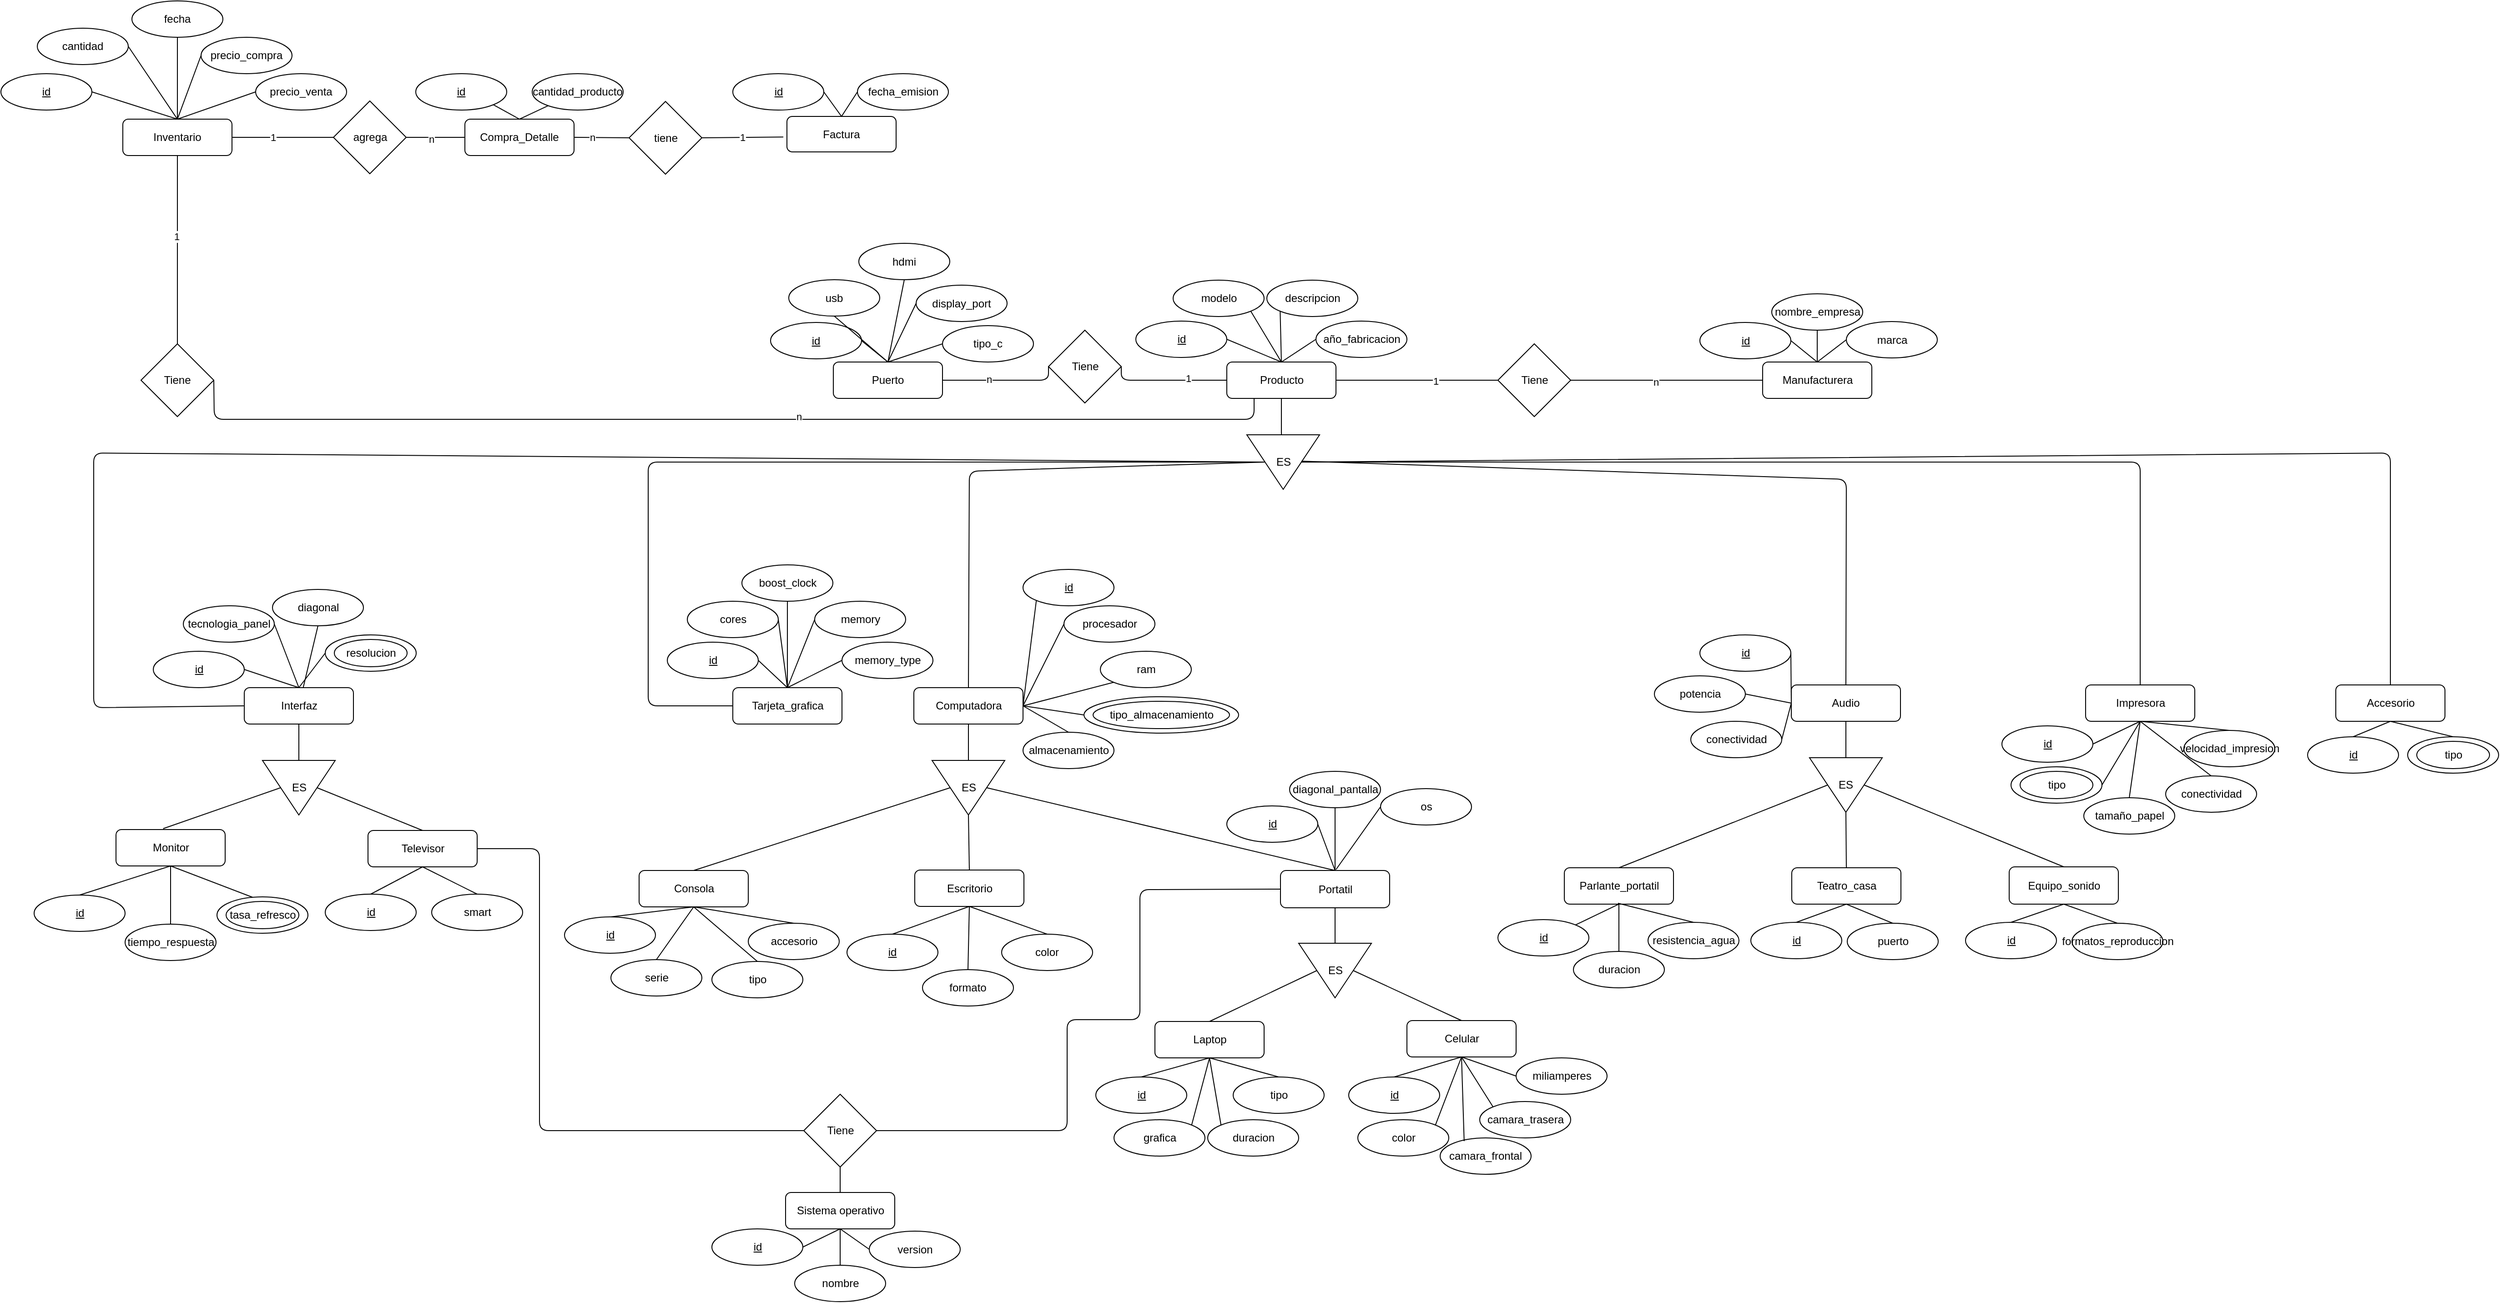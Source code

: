 <mxfile version="14.4.7" type="github" pages="5">
  <diagram id="C5RBs43oDa-KdzZeNtuy" name="Producto">
    <mxGraphModel dx="5478" dy="2566" grid="1" gridSize="10" guides="1" tooltips="1" connect="1" arrows="1" fold="1" page="1" pageScale="1" pageWidth="827" pageHeight="1169" math="0" shadow="0">
      <root>
        <mxCell id="WIyWlLk6GJQsqaUBKTNV-0" />
        <mxCell id="WIyWlLk6GJQsqaUBKTNV-1" parent="WIyWlLk6GJQsqaUBKTNV-0" />
        <mxCell id="WIyWlLk6GJQsqaUBKTNV-3" value="&lt;div&gt;Producto&lt;/div&gt;" style="rounded=1;whiteSpace=wrap;html=1;fontSize=12;glass=0;strokeWidth=1;shadow=0;" parent="WIyWlLk6GJQsqaUBKTNV-1" vertex="1">
          <mxGeometry x="-984.5" y="77" width="120" height="40" as="geometry" />
        </mxCell>
        <mxCell id="fAMaraMxvduH2i15xiud-3" value="&lt;u&gt;id&lt;/u&gt;" style="ellipse;whiteSpace=wrap;html=1;align=center;newEdgeStyle={&quot;edgeStyle&quot;:&quot;entityRelationEdgeStyle&quot;,&quot;startArrow&quot;:&quot;none&quot;,&quot;endArrow&quot;:&quot;none&quot;,&quot;segment&quot;:10,&quot;curved&quot;:1};treeFolding=1;treeMoving=1;" parent="WIyWlLk6GJQsqaUBKTNV-1" vertex="1">
          <mxGeometry x="-1084.5" y="32" width="100" height="40" as="geometry" />
        </mxCell>
        <mxCell id="fAMaraMxvduH2i15xiud-5" value="modelo" style="ellipse;whiteSpace=wrap;html=1;align=center;newEdgeStyle={&quot;edgeStyle&quot;:&quot;entityRelationEdgeStyle&quot;,&quot;startArrow&quot;:&quot;none&quot;,&quot;endArrow&quot;:&quot;none&quot;,&quot;segment&quot;:10,&quot;curved&quot;:1};treeFolding=1;treeMoving=1;" parent="WIyWlLk6GJQsqaUBKTNV-1" vertex="1">
          <mxGeometry x="-1043.5" y="-13" width="100" height="40" as="geometry" />
        </mxCell>
        <mxCell id="fAMaraMxvduH2i15xiud-6" value="descripcion" style="ellipse;whiteSpace=wrap;html=1;align=center;newEdgeStyle={&quot;edgeStyle&quot;:&quot;entityRelationEdgeStyle&quot;,&quot;startArrow&quot;:&quot;none&quot;,&quot;endArrow&quot;:&quot;none&quot;,&quot;segment&quot;:10,&quot;curved&quot;:1};treeFolding=1;treeMoving=1;" parent="WIyWlLk6GJQsqaUBKTNV-1" vertex="1">
          <mxGeometry x="-940.5" y="-13" width="100" height="40" as="geometry" />
        </mxCell>
        <mxCell id="fAMaraMxvduH2i15xiud-8" value="año_fabricacion" style="ellipse;whiteSpace=wrap;html=1;align=center;newEdgeStyle={&quot;edgeStyle&quot;:&quot;entityRelationEdgeStyle&quot;,&quot;startArrow&quot;:&quot;none&quot;,&quot;endArrow&quot;:&quot;none&quot;,&quot;segment&quot;:10,&quot;curved&quot;:1};treeFolding=1;treeMoving=1;" parent="WIyWlLk6GJQsqaUBKTNV-1" vertex="1">
          <mxGeometry x="-886.5" y="32" width="100" height="40" as="geometry" />
        </mxCell>
        <mxCell id="fAMaraMxvduH2i15xiud-11" value="" style="endArrow=none;html=1;entryX=1;entryY=1;entryDx=0;entryDy=0;exitX=0.5;exitY=0;exitDx=0;exitDy=0;" parent="WIyWlLk6GJQsqaUBKTNV-1" source="WIyWlLk6GJQsqaUBKTNV-3" target="fAMaraMxvduH2i15xiud-5" edge="1">
          <mxGeometry width="50" height="50" relative="1" as="geometry">
            <mxPoint x="-858.5" y="207" as="sourcePoint" />
            <mxPoint x="-808.5" y="157" as="targetPoint" />
          </mxGeometry>
        </mxCell>
        <mxCell id="fAMaraMxvduH2i15xiud-12" value="" style="endArrow=none;html=1;entryX=0;entryY=1;entryDx=0;entryDy=0;exitX=0.5;exitY=0;exitDx=0;exitDy=0;" parent="WIyWlLk6GJQsqaUBKTNV-1" source="WIyWlLk6GJQsqaUBKTNV-3" target="fAMaraMxvduH2i15xiud-6" edge="1">
          <mxGeometry width="50" height="50" relative="1" as="geometry">
            <mxPoint x="-858.5" y="207" as="sourcePoint" />
            <mxPoint x="-808.5" y="157" as="targetPoint" />
          </mxGeometry>
        </mxCell>
        <mxCell id="fAMaraMxvduH2i15xiud-15" value="" style="endArrow=none;html=1;entryX=0.5;entryY=0;entryDx=0;entryDy=0;exitX=1;exitY=0.5;exitDx=0;exitDy=0;" parent="WIyWlLk6GJQsqaUBKTNV-1" source="fAMaraMxvduH2i15xiud-3" target="WIyWlLk6GJQsqaUBKTNV-3" edge="1">
          <mxGeometry width="50" height="50" relative="1" as="geometry">
            <mxPoint x="-858.5" y="207" as="sourcePoint" />
            <mxPoint x="-808.5" y="157" as="targetPoint" />
          </mxGeometry>
        </mxCell>
        <mxCell id="fAMaraMxvduH2i15xiud-16" value="" style="endArrow=none;html=1;entryX=0;entryY=0.5;entryDx=0;entryDy=0;exitX=0.5;exitY=0;exitDx=0;exitDy=0;" parent="WIyWlLk6GJQsqaUBKTNV-1" source="WIyWlLk6GJQsqaUBKTNV-3" target="fAMaraMxvduH2i15xiud-8" edge="1">
          <mxGeometry width="50" height="50" relative="1" as="geometry">
            <mxPoint x="-858.5" y="207" as="sourcePoint" />
            <mxPoint x="-828.5" y="47" as="targetPoint" />
          </mxGeometry>
        </mxCell>
        <mxCell id="fAMaraMxvduH2i15xiud-19" value="ES" style="triangle;whiteSpace=wrap;html=1;direction=south;" parent="WIyWlLk6GJQsqaUBKTNV-1" vertex="1">
          <mxGeometry x="-962.5" y="157" width="80" height="60" as="geometry" />
        </mxCell>
        <mxCell id="fAMaraMxvduH2i15xiud-20" value="Audio" style="rounded=1;whiteSpace=wrap;html=1;fontSize=12;glass=0;strokeWidth=1;shadow=0;" parent="WIyWlLk6GJQsqaUBKTNV-1" vertex="1">
          <mxGeometry x="-364" y="432" width="120" height="40" as="geometry" />
        </mxCell>
        <mxCell id="fAMaraMxvduH2i15xiud-21" value="Impresora" style="rounded=1;whiteSpace=wrap;html=1;fontSize=12;glass=0;strokeWidth=1;shadow=0;" parent="WIyWlLk6GJQsqaUBKTNV-1" vertex="1">
          <mxGeometry x="-40.5" y="432" width="120" height="40" as="geometry" />
        </mxCell>
        <mxCell id="fAMaraMxvduH2i15xiud-22" value="Accesorio" style="rounded=1;whiteSpace=wrap;html=1;fontSize=12;glass=0;strokeWidth=1;shadow=0;" parent="WIyWlLk6GJQsqaUBKTNV-1" vertex="1">
          <mxGeometry x="234.5" y="432" width="120" height="40" as="geometry" />
        </mxCell>
        <mxCell id="fAMaraMxvduH2i15xiud-23" value="Computadora" style="rounded=1;whiteSpace=wrap;html=1;fontSize=12;glass=0;strokeWidth=1;shadow=0;" parent="WIyWlLk6GJQsqaUBKTNV-1" vertex="1">
          <mxGeometry x="-1328.5" y="435" width="120" height="40" as="geometry" />
        </mxCell>
        <mxCell id="fAMaraMxvduH2i15xiud-24" value="Interfaz" style="rounded=1;whiteSpace=wrap;html=1;fontSize=12;glass=0;strokeWidth=1;shadow=0;" parent="WIyWlLk6GJQsqaUBKTNV-1" vertex="1">
          <mxGeometry x="-2064.5" y="435" width="120" height="40" as="geometry" />
        </mxCell>
        <mxCell id="fAMaraMxvduH2i15xiud-25" value="" style="endArrow=none;html=1;entryX=0.5;entryY=1;entryDx=0;entryDy=0;exitX=0;exitY=0.5;exitDx=0;exitDy=0;" parent="WIyWlLk6GJQsqaUBKTNV-1" source="fAMaraMxvduH2i15xiud-24" target="fAMaraMxvduH2i15xiud-19" edge="1">
          <mxGeometry width="50" height="50" relative="1" as="geometry">
            <mxPoint x="-88.5" y="545" as="sourcePoint" />
            <mxPoint x="-117.5" y="345.0" as="targetPoint" />
            <Array as="points">
              <mxPoint x="-2230" y="457" />
              <mxPoint x="-2230" y="177" />
            </Array>
          </mxGeometry>
        </mxCell>
        <mxCell id="fAMaraMxvduH2i15xiud-26" value="" style="endArrow=none;html=1;entryX=0.5;entryY=1;entryDx=0;entryDy=0;exitX=0.5;exitY=0;exitDx=0;exitDy=0;" parent="WIyWlLk6GJQsqaUBKTNV-1" source="fAMaraMxvduH2i15xiud-23" target="fAMaraMxvduH2i15xiud-19" edge="1">
          <mxGeometry width="50" height="50" relative="1" as="geometry">
            <mxPoint x="-88.5" y="545" as="sourcePoint" />
            <mxPoint x="-117.5" y="345.0" as="targetPoint" />
            <Array as="points">
              <mxPoint x="-1267.5" y="197" />
            </Array>
          </mxGeometry>
        </mxCell>
        <mxCell id="fAMaraMxvduH2i15xiud-27" value="" style="endArrow=none;html=1;entryX=0.5;entryY=0;entryDx=0;entryDy=0;exitX=0.5;exitY=0;exitDx=0;exitDy=0;" parent="WIyWlLk6GJQsqaUBKTNV-1" source="fAMaraMxvduH2i15xiud-21" target="fAMaraMxvduH2i15xiud-19" edge="1">
          <mxGeometry width="50" height="50" relative="1" as="geometry">
            <mxPoint x="-87.5" y="545" as="sourcePoint" />
            <mxPoint x="-37.5" y="495" as="targetPoint" />
            <Array as="points">
              <mxPoint x="19.5" y="187" />
            </Array>
          </mxGeometry>
        </mxCell>
        <mxCell id="fAMaraMxvduH2i15xiud-28" value="" style="endArrow=none;html=1;entryX=0.5;entryY=0;entryDx=0;entryDy=0;exitX=0.5;exitY=0;exitDx=0;exitDy=0;" parent="WIyWlLk6GJQsqaUBKTNV-1" source="fAMaraMxvduH2i15xiud-22" target="fAMaraMxvduH2i15xiud-19" edge="1">
          <mxGeometry width="50" height="50" relative="1" as="geometry">
            <mxPoint x="-87.5" y="545" as="sourcePoint" />
            <mxPoint x="-37.5" y="495" as="targetPoint" />
            <Array as="points">
              <mxPoint x="294.5" y="177" />
            </Array>
          </mxGeometry>
        </mxCell>
        <mxCell id="fAMaraMxvduH2i15xiud-29" value="" style="endArrow=none;html=1;entryX=0.5;entryY=1;entryDx=0;entryDy=0;" parent="WIyWlLk6GJQsqaUBKTNV-1" target="WIyWlLk6GJQsqaUBKTNV-3" edge="1">
          <mxGeometry width="50" height="50" relative="1" as="geometry">
            <mxPoint x="-924.5" y="157" as="sourcePoint" />
            <mxPoint x="-863.5" y="337" as="targetPoint" />
          </mxGeometry>
        </mxCell>
        <mxCell id="fAMaraMxvduH2i15xiud-30" value="" style="endArrow=none;html=1;exitX=0.5;exitY=0;exitDx=0;exitDy=0;entryX=0.5;entryY=0;entryDx=0;entryDy=0;" parent="WIyWlLk6GJQsqaUBKTNV-1" source="fAMaraMxvduH2i15xiud-20" edge="1">
          <mxGeometry width="50" height="50" relative="1" as="geometry">
            <mxPoint x="-97" y="434" as="sourcePoint" />
            <mxPoint x="-902.5" y="186" as="targetPoint" />
            <Array as="points">
              <mxPoint x="-303.5" y="206" />
            </Array>
          </mxGeometry>
        </mxCell>
        <mxCell id="fAMaraMxvduH2i15xiud-31" value="Monitor" style="rounded=1;whiteSpace=wrap;html=1;fontSize=12;glass=0;strokeWidth=1;shadow=0;" parent="WIyWlLk6GJQsqaUBKTNV-1" vertex="1">
          <mxGeometry x="-2205.5" y="591" width="120" height="40" as="geometry" />
        </mxCell>
        <mxCell id="fAMaraMxvduH2i15xiud-32" value="Televisor" style="rounded=1;whiteSpace=wrap;html=1;fontSize=12;glass=0;strokeWidth=1;shadow=0;" parent="WIyWlLk6GJQsqaUBKTNV-1" vertex="1">
          <mxGeometry x="-1928.5" y="592" width="120" height="40" as="geometry" />
        </mxCell>
        <mxCell id="fAMaraMxvduH2i15xiud-33" value="Consola" style="rounded=1;whiteSpace=wrap;html=1;fontSize=12;glass=0;strokeWidth=1;shadow=0;" parent="WIyWlLk6GJQsqaUBKTNV-1" vertex="1">
          <mxGeometry x="-1630.5" y="636" width="120" height="40" as="geometry" />
        </mxCell>
        <mxCell id="fAMaraMxvduH2i15xiud-34" value="Escritorio" style="rounded=1;whiteSpace=wrap;html=1;fontSize=12;glass=0;strokeWidth=1;shadow=0;" parent="WIyWlLk6GJQsqaUBKTNV-1" vertex="1">
          <mxGeometry x="-1327.5" y="635.5" width="120" height="40" as="geometry" />
        </mxCell>
        <mxCell id="fAMaraMxvduH2i15xiud-35" value="Portatil" style="rounded=1;whiteSpace=wrap;html=1;fontSize=12;glass=0;strokeWidth=1;shadow=0;" parent="WIyWlLk6GJQsqaUBKTNV-1" vertex="1">
          <mxGeometry x="-925.5" y="636" width="120" height="41" as="geometry" />
        </mxCell>
        <mxCell id="fAMaraMxvduH2i15xiud-37" value="Parlante_portatil" style="rounded=1;whiteSpace=wrap;html=1;fontSize=12;glass=0;strokeWidth=1;shadow=0;" parent="WIyWlLk6GJQsqaUBKTNV-1" vertex="1">
          <mxGeometry x="-613.5" y="633" width="120" height="40" as="geometry" />
        </mxCell>
        <mxCell id="fAMaraMxvduH2i15xiud-38" value="Teatro_casa" style="rounded=1;whiteSpace=wrap;html=1;fontSize=12;glass=0;strokeWidth=1;shadow=0;" parent="WIyWlLk6GJQsqaUBKTNV-1" vertex="1">
          <mxGeometry x="-363.5" y="633" width="120" height="40" as="geometry" />
        </mxCell>
        <mxCell id="fAMaraMxvduH2i15xiud-39" value="Equipo_sonido" style="rounded=1;whiteSpace=wrap;html=1;fontSize=12;glass=0;strokeWidth=1;shadow=0;" parent="WIyWlLk6GJQsqaUBKTNV-1" vertex="1">
          <mxGeometry x="-124.5" y="632" width="120" height="41" as="geometry" />
        </mxCell>
        <mxCell id="fAMaraMxvduH2i15xiud-40" value="" style="endArrow=none;html=1;exitX=0.5;exitY=0;exitDx=0;exitDy=0;entryX=0.5;entryY=0;entryDx=0;entryDy=0;" parent="WIyWlLk6GJQsqaUBKTNV-1" source="fAMaraMxvduH2i15xiud-49" target="fAMaraMxvduH2i15xiud-35" edge="1">
          <mxGeometry width="50" height="50" relative="1" as="geometry">
            <mxPoint x="-1449.5" y="545" as="sourcePoint" />
            <mxPoint x="-910.5" y="565" as="targetPoint" />
          </mxGeometry>
        </mxCell>
        <mxCell id="fAMaraMxvduH2i15xiud-41" value="" style="endArrow=none;html=1;entryX=1;entryY=0.5;entryDx=0;entryDy=0;exitX=0.5;exitY=0;exitDx=0;exitDy=0;" parent="WIyWlLk6GJQsqaUBKTNV-1" source="fAMaraMxvduH2i15xiud-34" target="fAMaraMxvduH2i15xiud-49" edge="1">
          <mxGeometry width="50" height="50" relative="1" as="geometry">
            <mxPoint x="-960.5" y="615" as="sourcePoint" />
            <mxPoint x="-1469.5" y="575" as="targetPoint" />
          </mxGeometry>
        </mxCell>
        <mxCell id="fAMaraMxvduH2i15xiud-42" value="" style="endArrow=none;html=1;exitX=0.5;exitY=0;exitDx=0;exitDy=0;entryX=0.5;entryY=1;entryDx=0;entryDy=0;" parent="WIyWlLk6GJQsqaUBKTNV-1" source="fAMaraMxvduH2i15xiud-33" target="fAMaraMxvduH2i15xiud-49" edge="1">
          <mxGeometry width="50" height="50" relative="1" as="geometry">
            <mxPoint x="-960.5" y="615" as="sourcePoint" />
            <mxPoint x="-1489.5" y="545" as="targetPoint" />
          </mxGeometry>
        </mxCell>
        <mxCell id="fAMaraMxvduH2i15xiud-43" value="" style="endArrow=none;html=1;exitX=0.5;exitY=0;exitDx=0;exitDy=0;entryX=0.5;entryY=0;entryDx=0;entryDy=0;" parent="WIyWlLk6GJQsqaUBKTNV-1" source="fAMaraMxvduH2i15xiud-48" target="fAMaraMxvduH2i15xiud-32" edge="1">
          <mxGeometry width="50" height="50" relative="1" as="geometry">
            <mxPoint x="-974.5" y="615" as="sourcePoint" />
            <mxPoint x="-924.5" y="565" as="targetPoint" />
          </mxGeometry>
        </mxCell>
        <mxCell id="fAMaraMxvduH2i15xiud-44" value="" style="endArrow=none;html=1;entryX=0.5;entryY=1;entryDx=0;entryDy=0;exitX=0.432;exitY=-0.025;exitDx=0;exitDy=0;exitPerimeter=0;" parent="WIyWlLk6GJQsqaUBKTNV-1" source="fAMaraMxvduH2i15xiud-31" target="fAMaraMxvduH2i15xiud-48" edge="1">
          <mxGeometry width="50" height="50" relative="1" as="geometry">
            <mxPoint x="-2166.5" y="636" as="sourcePoint" />
            <mxPoint x="-924.5" y="565" as="targetPoint" />
          </mxGeometry>
        </mxCell>
        <mxCell id="fAMaraMxvduH2i15xiud-45" value="" style="endArrow=none;html=1;entryX=0.5;entryY=1;entryDx=0;entryDy=0;exitX=0;exitY=0.5;exitDx=0;exitDy=0;" parent="WIyWlLk6GJQsqaUBKTNV-1" source="fAMaraMxvduH2i15xiud-54" target="fAMaraMxvduH2i15xiud-20" edge="1">
          <mxGeometry width="50" height="50" relative="1" as="geometry">
            <mxPoint x="-433.5" y="612" as="sourcePoint" />
            <mxPoint x="-383.5" y="562" as="targetPoint" />
          </mxGeometry>
        </mxCell>
        <mxCell id="fAMaraMxvduH2i15xiud-46" value="" style="endArrow=none;html=1;entryX=0.5;entryY=0;entryDx=0;entryDy=0;exitX=0.5;exitY=0;exitDx=0;exitDy=0;" parent="WIyWlLk6GJQsqaUBKTNV-1" source="fAMaraMxvduH2i15xiud-39" target="fAMaraMxvduH2i15xiud-54" edge="1">
          <mxGeometry width="50" height="50" relative="1" as="geometry">
            <mxPoint x="-433.5" y="612" as="sourcePoint" />
            <mxPoint x="-383.5" y="562" as="targetPoint" />
          </mxGeometry>
        </mxCell>
        <mxCell id="fAMaraMxvduH2i15xiud-47" value="" style="endArrow=none;html=1;entryX=0.5;entryY=1;entryDx=0;entryDy=0;exitX=0.5;exitY=0;exitDx=0;exitDy=0;" parent="WIyWlLk6GJQsqaUBKTNV-1" source="fAMaraMxvduH2i15xiud-37" target="fAMaraMxvduH2i15xiud-54" edge="1">
          <mxGeometry width="50" height="50" relative="1" as="geometry">
            <mxPoint x="-433.5" y="612" as="sourcePoint" />
            <mxPoint x="-383.5" y="562" as="targetPoint" />
          </mxGeometry>
        </mxCell>
        <mxCell id="fAMaraMxvduH2i15xiud-48" value="ES" style="triangle;whiteSpace=wrap;html=1;direction=south;" parent="WIyWlLk6GJQsqaUBKTNV-1" vertex="1">
          <mxGeometry x="-2044.5" y="515" width="80" height="60" as="geometry" />
        </mxCell>
        <mxCell id="fAMaraMxvduH2i15xiud-49" value="ES" style="triangle;whiteSpace=wrap;html=1;direction=south;" parent="WIyWlLk6GJQsqaUBKTNV-1" vertex="1">
          <mxGeometry x="-1308.5" y="515" width="80" height="60" as="geometry" />
        </mxCell>
        <mxCell id="fAMaraMxvduH2i15xiud-52" value="" style="endArrow=none;html=1;entryX=0.5;entryY=1;entryDx=0;entryDy=0;exitX=0;exitY=0.5;exitDx=0;exitDy=0;" parent="WIyWlLk6GJQsqaUBKTNV-1" source="fAMaraMxvduH2i15xiud-49" target="fAMaraMxvduH2i15xiud-23" edge="1">
          <mxGeometry width="50" height="50" relative="1" as="geometry">
            <mxPoint x="-1471.5" y="515" as="sourcePoint" />
            <mxPoint x="-1471.5" y="475" as="targetPoint" />
          </mxGeometry>
        </mxCell>
        <mxCell id="fAMaraMxvduH2i15xiud-53" value="" style="endArrow=none;html=1;entryX=0.5;entryY=1;entryDx=0;entryDy=0;exitX=0;exitY=0.5;exitDx=0;exitDy=0;" parent="WIyWlLk6GJQsqaUBKTNV-1" source="fAMaraMxvduH2i15xiud-48" target="fAMaraMxvduH2i15xiud-24" edge="1">
          <mxGeometry width="50" height="50" relative="1" as="geometry">
            <mxPoint x="-974.5" y="615" as="sourcePoint" />
            <mxPoint x="-924.5" y="565" as="targetPoint" />
          </mxGeometry>
        </mxCell>
        <mxCell id="fAMaraMxvduH2i15xiud-54" value="ES" style="triangle;whiteSpace=wrap;html=1;direction=south;" parent="WIyWlLk6GJQsqaUBKTNV-1" vertex="1">
          <mxGeometry x="-344" y="512" width="80" height="60" as="geometry" />
        </mxCell>
        <mxCell id="fAMaraMxvduH2i15xiud-57" value="" style="endArrow=none;html=1;entryX=1;entryY=0.5;entryDx=0;entryDy=0;exitX=0.5;exitY=0;exitDx=0;exitDy=0;" parent="WIyWlLk6GJQsqaUBKTNV-1" source="fAMaraMxvduH2i15xiud-38" target="fAMaraMxvduH2i15xiud-54" edge="1">
          <mxGeometry width="50" height="50" relative="1" as="geometry">
            <mxPoint x="-931.5" y="643" as="sourcePoint" />
            <mxPoint x="-932.5" y="582" as="targetPoint" />
          </mxGeometry>
        </mxCell>
        <mxCell id="fAMaraMxvduH2i15xiud-59" value="&lt;u&gt;id&lt;/u&gt;" style="ellipse;whiteSpace=wrap;html=1;align=center;newEdgeStyle={&quot;edgeStyle&quot;:&quot;entityRelationEdgeStyle&quot;,&quot;startArrow&quot;:&quot;none&quot;,&quot;endArrow&quot;:&quot;none&quot;,&quot;segment&quot;:10,&quot;curved&quot;:1};treeFolding=1;treeMoving=1;" parent="WIyWlLk6GJQsqaUBKTNV-1" vertex="1">
          <mxGeometry x="-132.5" y="477" width="100" height="40" as="geometry" />
        </mxCell>
        <mxCell id="fAMaraMxvduH2i15xiud-60" value="" style="ellipse;whiteSpace=wrap;html=1;align=center;newEdgeStyle={&quot;edgeStyle&quot;:&quot;entityRelationEdgeStyle&quot;,&quot;startArrow&quot;:&quot;none&quot;,&quot;endArrow&quot;:&quot;none&quot;,&quot;segment&quot;:10,&quot;curved&quot;:1};treeFolding=1;treeMoving=1;" parent="WIyWlLk6GJQsqaUBKTNV-1" vertex="1">
          <mxGeometry x="-122.5" y="522" width="100" height="40" as="geometry" />
        </mxCell>
        <mxCell id="fAMaraMxvduH2i15xiud-61" value="tamaño_papel" style="ellipse;whiteSpace=wrap;html=1;align=center;newEdgeStyle={&quot;edgeStyle&quot;:&quot;entityRelationEdgeStyle&quot;,&quot;startArrow&quot;:&quot;none&quot;,&quot;endArrow&quot;:&quot;none&quot;,&quot;segment&quot;:10,&quot;curved&quot;:1};treeFolding=1;treeMoving=1;" parent="WIyWlLk6GJQsqaUBKTNV-1" vertex="1">
          <mxGeometry x="-42.5" y="556" width="100" height="40" as="geometry" />
        </mxCell>
        <mxCell id="fAMaraMxvduH2i15xiud-62" value="&lt;div&gt;conectividad&lt;/div&gt;" style="ellipse;whiteSpace=wrap;html=1;align=center;newEdgeStyle={&quot;edgeStyle&quot;:&quot;entityRelationEdgeStyle&quot;,&quot;startArrow&quot;:&quot;none&quot;,&quot;endArrow&quot;:&quot;none&quot;,&quot;segment&quot;:10,&quot;curved&quot;:1};treeFolding=1;treeMoving=1;" parent="WIyWlLk6GJQsqaUBKTNV-1" vertex="1">
          <mxGeometry x="47.5" y="532" width="100" height="40" as="geometry" />
        </mxCell>
        <mxCell id="fAMaraMxvduH2i15xiud-63" value="velocidad_impresion" style="ellipse;whiteSpace=wrap;html=1;align=center;newEdgeStyle={&quot;edgeStyle&quot;:&quot;entityRelationEdgeStyle&quot;,&quot;startArrow&quot;:&quot;none&quot;,&quot;endArrow&quot;:&quot;none&quot;,&quot;segment&quot;:10,&quot;curved&quot;:1};treeFolding=1;treeMoving=1;" parent="WIyWlLk6GJQsqaUBKTNV-1" vertex="1">
          <mxGeometry x="67.5" y="482" width="100" height="40" as="geometry" />
        </mxCell>
        <mxCell id="fAMaraMxvduH2i15xiud-64" value="" style="endArrow=none;html=1;entryX=0.5;entryY=1;entryDx=0;entryDy=0;exitX=0.5;exitY=0;exitDx=0;exitDy=0;" parent="WIyWlLk6GJQsqaUBKTNV-1" source="fAMaraMxvduH2i15xiud-63" target="fAMaraMxvduH2i15xiud-21" edge="1">
          <mxGeometry width="50" height="50" relative="1" as="geometry">
            <mxPoint x="-642.5" y="612" as="sourcePoint" />
            <mxPoint x="-592.5" y="562" as="targetPoint" />
          </mxGeometry>
        </mxCell>
        <mxCell id="fAMaraMxvduH2i15xiud-65" value="" style="endArrow=none;html=1;entryX=0.5;entryY=1;entryDx=0;entryDy=0;exitX=0.5;exitY=0;exitDx=0;exitDy=0;" parent="WIyWlLk6GJQsqaUBKTNV-1" source="fAMaraMxvduH2i15xiud-62" target="fAMaraMxvduH2i15xiud-21" edge="1">
          <mxGeometry width="50" height="50" relative="1" as="geometry">
            <mxPoint x="-642.5" y="612" as="sourcePoint" />
            <mxPoint x="-592.5" y="562" as="targetPoint" />
          </mxGeometry>
        </mxCell>
        <mxCell id="fAMaraMxvduH2i15xiud-66" value="" style="endArrow=none;html=1;entryX=0.5;entryY=1;entryDx=0;entryDy=0;exitX=0.5;exitY=0;exitDx=0;exitDy=0;" parent="WIyWlLk6GJQsqaUBKTNV-1" source="fAMaraMxvduH2i15xiud-61" target="fAMaraMxvduH2i15xiud-21" edge="1">
          <mxGeometry width="50" height="50" relative="1" as="geometry">
            <mxPoint x="37.5" y="572" as="sourcePoint" />
            <mxPoint x="87.5" y="522" as="targetPoint" />
          </mxGeometry>
        </mxCell>
        <mxCell id="fAMaraMxvduH2i15xiud-67" value="" style="endArrow=none;html=1;exitX=1;exitY=0.5;exitDx=0;exitDy=0;entryX=0.5;entryY=1;entryDx=0;entryDy=0;" parent="WIyWlLk6GJQsqaUBKTNV-1" source="fAMaraMxvduH2i15xiud-60" target="fAMaraMxvduH2i15xiud-21" edge="1">
          <mxGeometry width="50" height="50" relative="1" as="geometry">
            <mxPoint x="37.5" y="572" as="sourcePoint" />
            <mxPoint x="87.5" y="522" as="targetPoint" />
          </mxGeometry>
        </mxCell>
        <mxCell id="fAMaraMxvduH2i15xiud-69" value="" style="endArrow=none;html=1;entryX=0.5;entryY=1;entryDx=0;entryDy=0;exitX=1;exitY=0.5;exitDx=0;exitDy=0;" parent="WIyWlLk6GJQsqaUBKTNV-1" source="fAMaraMxvduH2i15xiud-59" target="fAMaraMxvduH2i15xiud-21" edge="1">
          <mxGeometry width="50" height="50" relative="1" as="geometry">
            <mxPoint x="36.5" y="572" as="sourcePoint" />
            <mxPoint x="-41.5" y="452.0" as="targetPoint" />
          </mxGeometry>
        </mxCell>
        <mxCell id="fAMaraMxvduH2i15xiud-70" value="tipo" style="ellipse;whiteSpace=wrap;html=1;align=center;newEdgeStyle={&quot;edgeStyle&quot;:&quot;entityRelationEdgeStyle&quot;,&quot;startArrow&quot;:&quot;none&quot;,&quot;endArrow&quot;:&quot;none&quot;,&quot;segment&quot;:10,&quot;curved&quot;:1};treeFolding=1;treeMoving=1;" parent="WIyWlLk6GJQsqaUBKTNV-1" vertex="1">
          <mxGeometry x="-112.5" y="527" width="80" height="30" as="geometry" />
        </mxCell>
        <mxCell id="fAMaraMxvduH2i15xiud-72" value="" style="ellipse;whiteSpace=wrap;html=1;align=center;newEdgeStyle={&quot;edgeStyle&quot;:&quot;entityRelationEdgeStyle&quot;,&quot;startArrow&quot;:&quot;none&quot;,&quot;endArrow&quot;:&quot;none&quot;,&quot;segment&quot;:10,&quot;curved&quot;:1};treeFolding=1;treeMoving=1;" parent="WIyWlLk6GJQsqaUBKTNV-1" vertex="1">
          <mxGeometry x="313.5" y="489" width="100" height="40" as="geometry" />
        </mxCell>
        <mxCell id="fAMaraMxvduH2i15xiud-73" value="tipo" style="ellipse;whiteSpace=wrap;html=1;align=center;newEdgeStyle={&quot;edgeStyle&quot;:&quot;entityRelationEdgeStyle&quot;,&quot;startArrow&quot;:&quot;none&quot;,&quot;endArrow&quot;:&quot;none&quot;,&quot;segment&quot;:10,&quot;curved&quot;:1};treeFolding=1;treeMoving=1;" parent="WIyWlLk6GJQsqaUBKTNV-1" vertex="1">
          <mxGeometry x="323.5" y="494" width="80" height="30" as="geometry" />
        </mxCell>
        <mxCell id="fAMaraMxvduH2i15xiud-74" value="&lt;u&gt;id&lt;/u&gt;" style="ellipse;whiteSpace=wrap;html=1;align=center;newEdgeStyle={&quot;edgeStyle&quot;:&quot;entityRelationEdgeStyle&quot;,&quot;startArrow&quot;:&quot;none&quot;,&quot;endArrow&quot;:&quot;none&quot;,&quot;segment&quot;:10,&quot;curved&quot;:1};treeFolding=1;treeMoving=1;" parent="WIyWlLk6GJQsqaUBKTNV-1" vertex="1">
          <mxGeometry x="203.5" y="489" width="100" height="40" as="geometry" />
        </mxCell>
        <mxCell id="fAMaraMxvduH2i15xiud-75" value="" style="endArrow=none;html=1;entryX=0.5;entryY=1;entryDx=0;entryDy=0;exitX=0.5;exitY=0;exitDx=0;exitDy=0;" parent="WIyWlLk6GJQsqaUBKTNV-1" source="fAMaraMxvduH2i15xiud-72" target="fAMaraMxvduH2i15xiud-22" edge="1">
          <mxGeometry width="50" height="50" relative="1" as="geometry">
            <mxPoint x="13.5" y="572" as="sourcePoint" />
            <mxPoint x="63.5" y="522" as="targetPoint" />
          </mxGeometry>
        </mxCell>
        <mxCell id="fAMaraMxvduH2i15xiud-76" value="" style="endArrow=none;html=1;entryX=0.5;entryY=1;entryDx=0;entryDy=0;exitX=0.5;exitY=0;exitDx=0;exitDy=0;" parent="WIyWlLk6GJQsqaUBKTNV-1" source="fAMaraMxvduH2i15xiud-74" target="fAMaraMxvduH2i15xiud-22" edge="1">
          <mxGeometry width="50" height="50" relative="1" as="geometry">
            <mxPoint x="13.5" y="572" as="sourcePoint" />
            <mxPoint x="63.5" y="522" as="targetPoint" />
          </mxGeometry>
        </mxCell>
        <mxCell id="fAMaraMxvduH2i15xiud-83" value="&lt;u&gt;id&lt;/u&gt;" style="ellipse;whiteSpace=wrap;html=1;align=center;newEdgeStyle={&quot;edgeStyle&quot;:&quot;entityRelationEdgeStyle&quot;,&quot;startArrow&quot;:&quot;none&quot;,&quot;endArrow&quot;:&quot;none&quot;,&quot;segment&quot;:10,&quot;curved&quot;:1};treeFolding=1;treeMoving=1;" parent="WIyWlLk6GJQsqaUBKTNV-1" vertex="1">
          <mxGeometry x="-172.5" y="693" width="100" height="40" as="geometry" />
        </mxCell>
        <mxCell id="fAMaraMxvduH2i15xiud-84" value="formatos_reproduccion" style="ellipse;whiteSpace=wrap;html=1;align=center;newEdgeStyle={&quot;edgeStyle&quot;:&quot;entityRelationEdgeStyle&quot;,&quot;startArrow&quot;:&quot;none&quot;,&quot;endArrow&quot;:&quot;none&quot;,&quot;segment&quot;:10,&quot;curved&quot;:1};treeFolding=1;treeMoving=1;" parent="WIyWlLk6GJQsqaUBKTNV-1" vertex="1">
          <mxGeometry x="-55.5" y="694" width="100" height="40" as="geometry" />
        </mxCell>
        <mxCell id="fAMaraMxvduH2i15xiud-85" value="&lt;u&gt;id&lt;/u&gt;" style="ellipse;whiteSpace=wrap;html=1;align=center;newEdgeStyle={&quot;edgeStyle&quot;:&quot;entityRelationEdgeStyle&quot;,&quot;startArrow&quot;:&quot;none&quot;,&quot;endArrow&quot;:&quot;none&quot;,&quot;segment&quot;:10,&quot;curved&quot;:1};treeFolding=1;treeMoving=1;" parent="WIyWlLk6GJQsqaUBKTNV-1" vertex="1">
          <mxGeometry x="-408.5" y="693" width="100" height="40" as="geometry" />
        </mxCell>
        <mxCell id="fAMaraMxvduH2i15xiud-86" value="puerto" style="ellipse;whiteSpace=wrap;html=1;align=center;newEdgeStyle={&quot;edgeStyle&quot;:&quot;entityRelationEdgeStyle&quot;,&quot;startArrow&quot;:&quot;none&quot;,&quot;endArrow&quot;:&quot;none&quot;,&quot;segment&quot;:10,&quot;curved&quot;:1};treeFolding=1;treeMoving=1;" parent="WIyWlLk6GJQsqaUBKTNV-1" vertex="1">
          <mxGeometry x="-302.5" y="694" width="100" height="40" as="geometry" />
        </mxCell>
        <mxCell id="fAMaraMxvduH2i15xiud-87" value="&lt;u&gt;id&lt;/u&gt;" style="ellipse;whiteSpace=wrap;html=1;align=center;newEdgeStyle={&quot;edgeStyle&quot;:&quot;entityRelationEdgeStyle&quot;,&quot;startArrow&quot;:&quot;none&quot;,&quot;endArrow&quot;:&quot;none&quot;,&quot;segment&quot;:10,&quot;curved&quot;:1};treeFolding=1;treeMoving=1;" parent="WIyWlLk6GJQsqaUBKTNV-1" vertex="1">
          <mxGeometry x="-686.5" y="690" width="100" height="40" as="geometry" />
        </mxCell>
        <mxCell id="fAMaraMxvduH2i15xiud-88" value="duracion" style="ellipse;whiteSpace=wrap;html=1;align=center;newEdgeStyle={&quot;edgeStyle&quot;:&quot;entityRelationEdgeStyle&quot;,&quot;startArrow&quot;:&quot;none&quot;,&quot;endArrow&quot;:&quot;none&quot;,&quot;segment&quot;:10,&quot;curved&quot;:1};treeFolding=1;treeMoving=1;" parent="WIyWlLk6GJQsqaUBKTNV-1" vertex="1">
          <mxGeometry x="-603.5" y="725" width="100" height="40" as="geometry" />
        </mxCell>
        <mxCell id="fAMaraMxvduH2i15xiud-89" value="" style="endArrow=none;html=1;entryX=0.5;entryY=1;entryDx=0;entryDy=0;exitX=0.5;exitY=0;exitDx=0;exitDy=0;" parent="WIyWlLk6GJQsqaUBKTNV-1" source="fAMaraMxvduH2i15xiud-85" target="fAMaraMxvduH2i15xiud-38" edge="1">
          <mxGeometry width="50" height="50" relative="1" as="geometry">
            <mxPoint x="-375.5" y="672" as="sourcePoint" />
            <mxPoint x="-325.5" y="622" as="targetPoint" />
          </mxGeometry>
        </mxCell>
        <mxCell id="fAMaraMxvduH2i15xiud-90" value="" style="endArrow=none;html=1;entryX=0.5;entryY=1;entryDx=0;entryDy=0;exitX=0.5;exitY=0;exitDx=0;exitDy=0;" parent="WIyWlLk6GJQsqaUBKTNV-1" source="fAMaraMxvduH2i15xiud-86" target="fAMaraMxvduH2i15xiud-38" edge="1">
          <mxGeometry width="50" height="50" relative="1" as="geometry">
            <mxPoint x="-375.5" y="672" as="sourcePoint" />
            <mxPoint x="-325.5" y="622" as="targetPoint" />
          </mxGeometry>
        </mxCell>
        <mxCell id="fAMaraMxvduH2i15xiud-91" value="" style="endArrow=none;html=1;entryX=0.5;entryY=1;entryDx=0;entryDy=0;exitX=0.5;exitY=0;exitDx=0;exitDy=0;" parent="WIyWlLk6GJQsqaUBKTNV-1" source="fAMaraMxvduH2i15xiud-83" target="fAMaraMxvduH2i15xiud-39" edge="1">
          <mxGeometry width="50" height="50" relative="1" as="geometry">
            <mxPoint x="-375.5" y="672" as="sourcePoint" />
            <mxPoint x="-325.5" y="622" as="targetPoint" />
          </mxGeometry>
        </mxCell>
        <mxCell id="fAMaraMxvduH2i15xiud-92" value="" style="endArrow=none;html=1;entryX=0.5;entryY=1;entryDx=0;entryDy=0;exitX=0.5;exitY=0;exitDx=0;exitDy=0;" parent="WIyWlLk6GJQsqaUBKTNV-1" source="fAMaraMxvduH2i15xiud-84" target="fAMaraMxvduH2i15xiud-39" edge="1">
          <mxGeometry width="50" height="50" relative="1" as="geometry">
            <mxPoint x="-375.5" y="672" as="sourcePoint" />
            <mxPoint x="-325.5" y="622" as="targetPoint" />
          </mxGeometry>
        </mxCell>
        <mxCell id="fAMaraMxvduH2i15xiud-93" value="resistencia_agua" style="ellipse;whiteSpace=wrap;html=1;align=center;newEdgeStyle={&quot;edgeStyle&quot;:&quot;entityRelationEdgeStyle&quot;,&quot;startArrow&quot;:&quot;none&quot;,&quot;endArrow&quot;:&quot;none&quot;,&quot;segment&quot;:10,&quot;curved&quot;:1};treeFolding=1;treeMoving=1;" parent="WIyWlLk6GJQsqaUBKTNV-1" vertex="1">
          <mxGeometry x="-521.5" y="693" width="100" height="40" as="geometry" />
        </mxCell>
        <mxCell id="fAMaraMxvduH2i15xiud-94" value="" style="endArrow=none;html=1;entryX=0.5;entryY=0;entryDx=0;entryDy=0;" parent="WIyWlLk6GJQsqaUBKTNV-1" target="fAMaraMxvduH2i15xiud-93" edge="1">
          <mxGeometry width="50" height="50" relative="1" as="geometry">
            <mxPoint x="-554.5" y="672" as="sourcePoint" />
            <mxPoint x="-504.5" y="622" as="targetPoint" />
          </mxGeometry>
        </mxCell>
        <mxCell id="fAMaraMxvduH2i15xiud-95" value="" style="endArrow=none;html=1;exitX=0.5;exitY=0;exitDx=0;exitDy=0;entryX=0.5;entryY=1;entryDx=0;entryDy=0;" parent="WIyWlLk6GJQsqaUBKTNV-1" source="fAMaraMxvduH2i15xiud-88" target="fAMaraMxvduH2i15xiud-37" edge="1">
          <mxGeometry width="50" height="50" relative="1" as="geometry">
            <mxPoint x="-554.5" y="672" as="sourcePoint" />
            <mxPoint x="-504.5" y="622" as="targetPoint" />
          </mxGeometry>
        </mxCell>
        <mxCell id="fAMaraMxvduH2i15xiud-97" value="" style="endArrow=none;html=1;exitX=1;exitY=0;exitDx=0;exitDy=0;entryX=0.5;entryY=1;entryDx=0;entryDy=0;" parent="WIyWlLk6GJQsqaUBKTNV-1" source="fAMaraMxvduH2i15xiud-87" target="fAMaraMxvduH2i15xiud-37" edge="1">
          <mxGeometry width="50" height="50" relative="1" as="geometry">
            <mxPoint x="-554.5" y="672" as="sourcePoint" />
            <mxPoint x="-504.5" y="622" as="targetPoint" />
          </mxGeometry>
        </mxCell>
        <mxCell id="fAMaraMxvduH2i15xiud-98" value="&lt;u&gt;id&lt;/u&gt;" style="ellipse;whiteSpace=wrap;html=1;align=center;newEdgeStyle={&quot;edgeStyle&quot;:&quot;entityRelationEdgeStyle&quot;,&quot;startArrow&quot;:&quot;none&quot;,&quot;endArrow&quot;:&quot;none&quot;,&quot;segment&quot;:10,&quot;curved&quot;:1};treeFolding=1;treeMoving=1;" parent="WIyWlLk6GJQsqaUBKTNV-1" vertex="1">
          <mxGeometry x="-984.5" y="565" width="100" height="40" as="geometry" />
        </mxCell>
        <mxCell id="fAMaraMxvduH2i15xiud-99" value="diagonal_pantalla" style="ellipse;whiteSpace=wrap;html=1;align=center;newEdgeStyle={&quot;edgeStyle&quot;:&quot;entityRelationEdgeStyle&quot;,&quot;startArrow&quot;:&quot;none&quot;,&quot;endArrow&quot;:&quot;none&quot;,&quot;segment&quot;:10,&quot;curved&quot;:1};treeFolding=1;treeMoving=1;" parent="WIyWlLk6GJQsqaUBKTNV-1" vertex="1">
          <mxGeometry x="-915.5" y="527" width="100" height="40" as="geometry" />
        </mxCell>
        <mxCell id="fAMaraMxvduH2i15xiud-100" value="miliamperes" style="ellipse;whiteSpace=wrap;html=1;align=center;newEdgeStyle={&quot;edgeStyle&quot;:&quot;entityRelationEdgeStyle&quot;,&quot;startArrow&quot;:&quot;none&quot;,&quot;endArrow&quot;:&quot;none&quot;,&quot;segment&quot;:10,&quot;curved&quot;:1};treeFolding=1;treeMoving=1;" parent="WIyWlLk6GJQsqaUBKTNV-1" vertex="1">
          <mxGeometry x="-666.5" y="842" width="100" height="40" as="geometry" />
        </mxCell>
        <mxCell id="fAMaraMxvduH2i15xiud-101" value="os" style="ellipse;whiteSpace=wrap;html=1;align=center;newEdgeStyle={&quot;edgeStyle&quot;:&quot;entityRelationEdgeStyle&quot;,&quot;startArrow&quot;:&quot;none&quot;,&quot;endArrow&quot;:&quot;none&quot;,&quot;segment&quot;:10,&quot;curved&quot;:1};treeFolding=1;treeMoving=1;" parent="WIyWlLk6GJQsqaUBKTNV-1" vertex="1">
          <mxGeometry x="-815.5" y="546" width="100" height="40" as="geometry" />
        </mxCell>
        <mxCell id="fAMaraMxvduH2i15xiud-102" value="ES" style="triangle;whiteSpace=wrap;html=1;direction=south;" parent="WIyWlLk6GJQsqaUBKTNV-1" vertex="1">
          <mxGeometry x="-905.5" y="716" width="80" height="60" as="geometry" />
        </mxCell>
        <mxCell id="fAMaraMxvduH2i15xiud-103" value="" style="endArrow=none;html=1;entryX=0.5;entryY=1;entryDx=0;entryDy=0;exitX=0;exitY=0.5;exitDx=0;exitDy=0;" parent="WIyWlLk6GJQsqaUBKTNV-1" source="fAMaraMxvduH2i15xiud-102" target="fAMaraMxvduH2i15xiud-35" edge="1">
          <mxGeometry width="50" height="50" relative="1" as="geometry">
            <mxPoint x="-1224.5" y="685" as="sourcePoint" />
            <mxPoint x="-1174.5" y="635" as="targetPoint" />
          </mxGeometry>
        </mxCell>
        <mxCell id="fAMaraMxvduH2i15xiud-104" value="" style="endArrow=none;html=1;entryX=0.5;entryY=1;entryDx=0;entryDy=0;exitX=0.5;exitY=0;exitDx=0;exitDy=0;" parent="WIyWlLk6GJQsqaUBKTNV-1" source="fAMaraMxvduH2i15xiud-35" target="fAMaraMxvduH2i15xiud-99" edge="1">
          <mxGeometry width="50" height="50" relative="1" as="geometry">
            <mxPoint x="-1224.5" y="685" as="sourcePoint" />
            <mxPoint x="-1174.5" y="635" as="targetPoint" />
          </mxGeometry>
        </mxCell>
        <mxCell id="fAMaraMxvduH2i15xiud-105" value="" style="endArrow=none;html=1;entryX=1;entryY=0.5;entryDx=0;entryDy=0;exitX=0.5;exitY=0;exitDx=0;exitDy=0;" parent="WIyWlLk6GJQsqaUBKTNV-1" source="fAMaraMxvduH2i15xiud-35" target="fAMaraMxvduH2i15xiud-98" edge="1">
          <mxGeometry width="50" height="50" relative="1" as="geometry">
            <mxPoint x="-1224.5" y="685" as="sourcePoint" />
            <mxPoint x="-1174.5" y="635" as="targetPoint" />
          </mxGeometry>
        </mxCell>
        <mxCell id="fAMaraMxvduH2i15xiud-106" value="" style="endArrow=none;html=1;entryX=0;entryY=0.5;entryDx=0;entryDy=0;" parent="WIyWlLk6GJQsqaUBKTNV-1" target="fAMaraMxvduH2i15xiud-101" edge="1">
          <mxGeometry width="50" height="50" relative="1" as="geometry">
            <mxPoint x="-864.5" y="635" as="sourcePoint" />
            <mxPoint x="-1174.5" y="635" as="targetPoint" />
          </mxGeometry>
        </mxCell>
        <mxCell id="fAMaraMxvduH2i15xiud-107" value="" style="endArrow=none;html=1;entryX=0;entryY=0.5;entryDx=0;entryDy=0;exitX=0.5;exitY=1;exitDx=0;exitDy=0;" parent="WIyWlLk6GJQsqaUBKTNV-1" source="fAMaraMxvduH2i15xiud-109" target="fAMaraMxvduH2i15xiud-100" edge="1">
          <mxGeometry width="50" height="50" relative="1" as="geometry">
            <mxPoint x="-1224.5" y="685" as="sourcePoint" />
            <mxPoint x="-1174.5" y="635" as="targetPoint" />
          </mxGeometry>
        </mxCell>
        <mxCell id="fAMaraMxvduH2i15xiud-108" value="Laptop" style="rounded=1;whiteSpace=wrap;html=1;fontSize=12;glass=0;strokeWidth=1;shadow=0;" parent="WIyWlLk6GJQsqaUBKTNV-1" vertex="1">
          <mxGeometry x="-1063.5" y="802" width="120" height="40" as="geometry" />
        </mxCell>
        <mxCell id="fAMaraMxvduH2i15xiud-109" value="Celular" style="rounded=1;whiteSpace=wrap;html=1;fontSize=12;glass=0;strokeWidth=1;shadow=0;" parent="WIyWlLk6GJQsqaUBKTNV-1" vertex="1">
          <mxGeometry x="-786.5" y="801" width="120" height="40" as="geometry" />
        </mxCell>
        <mxCell id="fAMaraMxvduH2i15xiud-110" value="" style="endArrow=none;html=1;entryX=0.5;entryY=0;entryDx=0;entryDy=0;exitX=0.5;exitY=0;exitDx=0;exitDy=0;" parent="WIyWlLk6GJQsqaUBKTNV-1" source="fAMaraMxvduH2i15xiud-102" target="fAMaraMxvduH2i15xiud-109" edge="1">
          <mxGeometry width="50" height="50" relative="1" as="geometry">
            <mxPoint x="-794.5" y="715" as="sourcePoint" />
            <mxPoint x="-744.5" y="665" as="targetPoint" />
          </mxGeometry>
        </mxCell>
        <mxCell id="fAMaraMxvduH2i15xiud-111" value="" style="endArrow=none;html=1;entryX=0.5;entryY=0;entryDx=0;entryDy=0;exitX=0.5;exitY=1;exitDx=0;exitDy=0;" parent="WIyWlLk6GJQsqaUBKTNV-1" source="fAMaraMxvduH2i15xiud-102" target="fAMaraMxvduH2i15xiud-108" edge="1">
          <mxGeometry width="50" height="50" relative="1" as="geometry">
            <mxPoint x="-794.5" y="715" as="sourcePoint" />
            <mxPoint x="-744.5" y="665" as="targetPoint" />
          </mxGeometry>
        </mxCell>
        <mxCell id="fAMaraMxvduH2i15xiud-112" value="&lt;u&gt;id&lt;/u&gt;" style="ellipse;whiteSpace=wrap;html=1;align=center;newEdgeStyle={&quot;edgeStyle&quot;:&quot;entityRelationEdgeStyle&quot;,&quot;startArrow&quot;:&quot;none&quot;,&quot;endArrow&quot;:&quot;none&quot;,&quot;segment&quot;:10,&quot;curved&quot;:1};treeFolding=1;treeMoving=1;" parent="WIyWlLk6GJQsqaUBKTNV-1" vertex="1">
          <mxGeometry x="-1402" y="706" width="100" height="40" as="geometry" />
        </mxCell>
        <mxCell id="fAMaraMxvduH2i15xiud-113" value="formato" style="ellipse;whiteSpace=wrap;html=1;align=center;newEdgeStyle={&quot;edgeStyle&quot;:&quot;entityRelationEdgeStyle&quot;,&quot;startArrow&quot;:&quot;none&quot;,&quot;endArrow&quot;:&quot;none&quot;,&quot;segment&quot;:10,&quot;curved&quot;:1};treeFolding=1;treeMoving=1;" parent="WIyWlLk6GJQsqaUBKTNV-1" vertex="1">
          <mxGeometry x="-1319" y="745" width="100" height="40" as="geometry" />
        </mxCell>
        <mxCell id="fAMaraMxvduH2i15xiud-114" value="color" style="ellipse;whiteSpace=wrap;html=1;align=center;newEdgeStyle={&quot;edgeStyle&quot;:&quot;entityRelationEdgeStyle&quot;,&quot;startArrow&quot;:&quot;none&quot;,&quot;endArrow&quot;:&quot;none&quot;,&quot;segment&quot;:10,&quot;curved&quot;:1};treeFolding=1;treeMoving=1;" parent="WIyWlLk6GJQsqaUBKTNV-1" vertex="1">
          <mxGeometry x="-1232" y="706" width="100" height="40" as="geometry" />
        </mxCell>
        <mxCell id="fAMaraMxvduH2i15xiud-115" value="" style="endArrow=none;html=1;entryX=0.5;entryY=1;entryDx=0;entryDy=0;exitX=0.5;exitY=0;exitDx=0;exitDy=0;" parent="WIyWlLk6GJQsqaUBKTNV-1" source="fAMaraMxvduH2i15xiud-112" target="fAMaraMxvduH2i15xiud-34" edge="1">
          <mxGeometry width="50" height="50" relative="1" as="geometry">
            <mxPoint x="-1227.5" y="725" as="sourcePoint" />
            <mxPoint x="-1177.5" y="675" as="targetPoint" />
          </mxGeometry>
        </mxCell>
        <mxCell id="fAMaraMxvduH2i15xiud-116" value="" style="endArrow=none;html=1;entryX=0.5;entryY=1;entryDx=0;entryDy=0;exitX=0.5;exitY=0;exitDx=0;exitDy=0;" parent="WIyWlLk6GJQsqaUBKTNV-1" source="fAMaraMxvduH2i15xiud-113" target="fAMaraMxvduH2i15xiud-34" edge="1">
          <mxGeometry width="50" height="50" relative="1" as="geometry">
            <mxPoint x="-1227.5" y="725" as="sourcePoint" />
            <mxPoint x="-1177.5" y="675" as="targetPoint" />
          </mxGeometry>
        </mxCell>
        <mxCell id="fAMaraMxvduH2i15xiud-117" value="" style="endArrow=none;html=1;entryX=0.5;entryY=0;entryDx=0;entryDy=0;exitX=0.5;exitY=1;exitDx=0;exitDy=0;" parent="WIyWlLk6GJQsqaUBKTNV-1" source="fAMaraMxvduH2i15xiud-34" target="fAMaraMxvduH2i15xiud-114" edge="1">
          <mxGeometry width="50" height="50" relative="1" as="geometry">
            <mxPoint x="-1227.5" y="725" as="sourcePoint" />
            <mxPoint x="-1177.5" y="675" as="targetPoint" />
          </mxGeometry>
        </mxCell>
        <mxCell id="fAMaraMxvduH2i15xiud-118" value="&lt;u&gt;id&lt;/u&gt;" style="ellipse;whiteSpace=wrap;html=1;align=center;newEdgeStyle={&quot;edgeStyle&quot;:&quot;entityRelationEdgeStyle&quot;,&quot;startArrow&quot;:&quot;none&quot;,&quot;endArrow&quot;:&quot;none&quot;,&quot;segment&quot;:10,&quot;curved&quot;:1};treeFolding=1;treeMoving=1;" parent="WIyWlLk6GJQsqaUBKTNV-1" vertex="1">
          <mxGeometry x="-1128.5" y="863" width="100" height="40" as="geometry" />
        </mxCell>
        <mxCell id="fAMaraMxvduH2i15xiud-119" value="grafica" style="ellipse;whiteSpace=wrap;html=1;align=center;newEdgeStyle={&quot;edgeStyle&quot;:&quot;entityRelationEdgeStyle&quot;,&quot;startArrow&quot;:&quot;none&quot;,&quot;endArrow&quot;:&quot;none&quot;,&quot;segment&quot;:10,&quot;curved&quot;:1};treeFolding=1;treeMoving=1;" parent="WIyWlLk6GJQsqaUBKTNV-1" vertex="1">
          <mxGeometry x="-1108.5" y="910" width="100" height="40" as="geometry" />
        </mxCell>
        <mxCell id="fAMaraMxvduH2i15xiud-120" value="tipo" style="ellipse;whiteSpace=wrap;html=1;align=center;newEdgeStyle={&quot;edgeStyle&quot;:&quot;entityRelationEdgeStyle&quot;,&quot;startArrow&quot;:&quot;none&quot;,&quot;endArrow&quot;:&quot;none&quot;,&quot;segment&quot;:10,&quot;curved&quot;:1};treeFolding=1;treeMoving=1;" parent="WIyWlLk6GJQsqaUBKTNV-1" vertex="1">
          <mxGeometry x="-977.5" y="863" width="100" height="40" as="geometry" />
        </mxCell>
        <mxCell id="fAMaraMxvduH2i15xiud-121" value="&lt;u&gt;id&lt;/u&gt;" style="ellipse;whiteSpace=wrap;html=1;align=center;newEdgeStyle={&quot;edgeStyle&quot;:&quot;entityRelationEdgeStyle&quot;,&quot;startArrow&quot;:&quot;none&quot;,&quot;endArrow&quot;:&quot;none&quot;,&quot;segment&quot;:10,&quot;curved&quot;:1};treeFolding=1;treeMoving=1;" parent="WIyWlLk6GJQsqaUBKTNV-1" vertex="1">
          <mxGeometry x="-850.5" y="863" width="100" height="40" as="geometry" />
        </mxCell>
        <mxCell id="fAMaraMxvduH2i15xiud-122" value="color" style="ellipse;whiteSpace=wrap;html=1;align=center;newEdgeStyle={&quot;edgeStyle&quot;:&quot;entityRelationEdgeStyle&quot;,&quot;startArrow&quot;:&quot;none&quot;,&quot;endArrow&quot;:&quot;none&quot;,&quot;segment&quot;:10,&quot;curved&quot;:1};treeFolding=1;treeMoving=1;" parent="WIyWlLk6GJQsqaUBKTNV-1" vertex="1">
          <mxGeometry x="-840.5" y="910" width="100" height="40" as="geometry" />
        </mxCell>
        <mxCell id="fAMaraMxvduH2i15xiud-123" value="camara_frontal" style="ellipse;whiteSpace=wrap;html=1;align=center;newEdgeStyle={&quot;edgeStyle&quot;:&quot;entityRelationEdgeStyle&quot;,&quot;startArrow&quot;:&quot;none&quot;,&quot;endArrow&quot;:&quot;none&quot;,&quot;segment&quot;:10,&quot;curved&quot;:1};treeFolding=1;treeMoving=1;" parent="WIyWlLk6GJQsqaUBKTNV-1" vertex="1">
          <mxGeometry x="-750" y="930" width="100" height="40" as="geometry" />
        </mxCell>
        <mxCell id="fAMaraMxvduH2i15xiud-124" value="" style="endArrow=none;html=1;entryX=0.5;entryY=1;entryDx=0;entryDy=0;exitX=0.5;exitY=0;exitDx=0;exitDy=0;" parent="WIyWlLk6GJQsqaUBKTNV-1" source="fAMaraMxvduH2i15xiud-121" target="fAMaraMxvduH2i15xiud-109" edge="1">
          <mxGeometry width="50" height="50" relative="1" as="geometry">
            <mxPoint x="-853.5" y="941" as="sourcePoint" />
            <mxPoint x="-803.5" y="891" as="targetPoint" />
          </mxGeometry>
        </mxCell>
        <mxCell id="fAMaraMxvduH2i15xiud-125" value="" style="endArrow=none;html=1;entryX=0.5;entryY=1;entryDx=0;entryDy=0;exitX=1;exitY=0;exitDx=0;exitDy=0;" parent="WIyWlLk6GJQsqaUBKTNV-1" source="fAMaraMxvduH2i15xiud-122" target="fAMaraMxvduH2i15xiud-109" edge="1">
          <mxGeometry width="50" height="50" relative="1" as="geometry">
            <mxPoint x="-853.5" y="941" as="sourcePoint" />
            <mxPoint x="-803.5" y="891" as="targetPoint" />
          </mxGeometry>
        </mxCell>
        <mxCell id="fAMaraMxvduH2i15xiud-126" value="" style="endArrow=none;html=1;entryX=0.5;entryY=1;entryDx=0;entryDy=0;exitX=0;exitY=0;exitDx=0;exitDy=0;" parent="WIyWlLk6GJQsqaUBKTNV-1" target="fAMaraMxvduH2i15xiud-109" edge="1" source="ss6kfqFsQ5SfzlDpMEzg-50">
          <mxGeometry width="50" height="50" relative="1" as="geometry">
            <mxPoint x="-647.5" y="863" as="sourcePoint" />
            <mxPoint x="-803.5" y="891" as="targetPoint" />
          </mxGeometry>
        </mxCell>
        <mxCell id="fAMaraMxvduH2i15xiud-127" value="" style="endArrow=none;html=1;entryX=0.5;entryY=1;entryDx=0;entryDy=0;exitX=1;exitY=0;exitDx=0;exitDy=0;" parent="WIyWlLk6GJQsqaUBKTNV-1" source="fAMaraMxvduH2i15xiud-119" target="fAMaraMxvduH2i15xiud-108" edge="1">
          <mxGeometry width="50" height="50" relative="1" as="geometry">
            <mxPoint x="-743.5" y="941" as="sourcePoint" />
            <mxPoint x="-693.5" y="891" as="targetPoint" />
          </mxGeometry>
        </mxCell>
        <mxCell id="fAMaraMxvduH2i15xiud-128" value="" style="endArrow=none;html=1;entryX=0.5;entryY=1;entryDx=0;entryDy=0;exitX=0.5;exitY=0;exitDx=0;exitDy=0;" parent="WIyWlLk6GJQsqaUBKTNV-1" source="fAMaraMxvduH2i15xiud-120" target="fAMaraMxvduH2i15xiud-108" edge="1">
          <mxGeometry width="50" height="50" relative="1" as="geometry">
            <mxPoint x="-743.5" y="941" as="sourcePoint" />
            <mxPoint x="-693.5" y="891" as="targetPoint" />
          </mxGeometry>
        </mxCell>
        <mxCell id="fAMaraMxvduH2i15xiud-129" value="" style="endArrow=none;html=1;entryX=0.5;entryY=1;entryDx=0;entryDy=0;exitX=0.5;exitY=0;exitDx=0;exitDy=0;" parent="WIyWlLk6GJQsqaUBKTNV-1" source="fAMaraMxvduH2i15xiud-118" target="fAMaraMxvduH2i15xiud-108" edge="1">
          <mxGeometry width="50" height="50" relative="1" as="geometry">
            <mxPoint x="-743.5" y="941" as="sourcePoint" />
            <mxPoint x="-693.5" y="891" as="targetPoint" />
          </mxGeometry>
        </mxCell>
        <mxCell id="fAMaraMxvduH2i15xiud-130" value="&lt;u&gt;id&lt;/u&gt;" style="ellipse;whiteSpace=wrap;html=1;align=center;newEdgeStyle={&quot;edgeStyle&quot;:&quot;entityRelationEdgeStyle&quot;,&quot;startArrow&quot;:&quot;none&quot;,&quot;endArrow&quot;:&quot;none&quot;,&quot;segment&quot;:10,&quot;curved&quot;:1};treeFolding=1;treeMoving=1;" parent="WIyWlLk6GJQsqaUBKTNV-1" vertex="1">
          <mxGeometry x="-1712.5" y="687" width="100" height="40" as="geometry" />
        </mxCell>
        <mxCell id="fAMaraMxvduH2i15xiud-131" value="serie" style="ellipse;whiteSpace=wrap;html=1;align=center;newEdgeStyle={&quot;edgeStyle&quot;:&quot;entityRelationEdgeStyle&quot;,&quot;startArrow&quot;:&quot;none&quot;,&quot;endArrow&quot;:&quot;none&quot;,&quot;segment&quot;:10,&quot;curved&quot;:1};treeFolding=1;treeMoving=1;" parent="WIyWlLk6GJQsqaUBKTNV-1" vertex="1">
          <mxGeometry x="-1661.5" y="734" width="100" height="40" as="geometry" />
        </mxCell>
        <mxCell id="fAMaraMxvduH2i15xiud-132" value="accesorio" style="ellipse;whiteSpace=wrap;html=1;align=center;newEdgeStyle={&quot;edgeStyle&quot;:&quot;entityRelationEdgeStyle&quot;,&quot;startArrow&quot;:&quot;none&quot;,&quot;endArrow&quot;:&quot;none&quot;,&quot;segment&quot;:10,&quot;curved&quot;:1};treeFolding=1;treeMoving=1;" parent="WIyWlLk6GJQsqaUBKTNV-1" vertex="1">
          <mxGeometry x="-1510.5" y="694" width="100" height="40" as="geometry" />
        </mxCell>
        <mxCell id="fAMaraMxvduH2i15xiud-133" value="tipo" style="ellipse;whiteSpace=wrap;html=1;align=center;newEdgeStyle={&quot;edgeStyle&quot;:&quot;entityRelationEdgeStyle&quot;,&quot;startArrow&quot;:&quot;none&quot;,&quot;endArrow&quot;:&quot;none&quot;,&quot;segment&quot;:10,&quot;curved&quot;:1};treeFolding=1;treeMoving=1;" parent="WIyWlLk6GJQsqaUBKTNV-1" vertex="1">
          <mxGeometry x="-1550.5" y="736" width="100" height="40" as="geometry" />
        </mxCell>
        <mxCell id="fAMaraMxvduH2i15xiud-134" value="" style="endArrow=none;html=1;entryX=0.5;entryY=1;entryDx=0;entryDy=0;exitX=0.5;exitY=0;exitDx=0;exitDy=0;" parent="WIyWlLk6GJQsqaUBKTNV-1" source="fAMaraMxvduH2i15xiud-131" target="fAMaraMxvduH2i15xiud-33" edge="1">
          <mxGeometry width="50" height="50" relative="1" as="geometry">
            <mxPoint x="-1384.5" y="785" as="sourcePoint" />
            <mxPoint x="-1334.5" y="735" as="targetPoint" />
          </mxGeometry>
        </mxCell>
        <mxCell id="fAMaraMxvduH2i15xiud-135" value="" style="endArrow=none;html=1;entryX=0.5;entryY=1;entryDx=0;entryDy=0;exitX=0.5;exitY=0;exitDx=0;exitDy=0;" parent="WIyWlLk6GJQsqaUBKTNV-1" source="fAMaraMxvduH2i15xiud-132" target="fAMaraMxvduH2i15xiud-33" edge="1">
          <mxGeometry width="50" height="50" relative="1" as="geometry">
            <mxPoint x="-1384.5" y="785" as="sourcePoint" />
            <mxPoint x="-1334.5" y="735" as="targetPoint" />
          </mxGeometry>
        </mxCell>
        <mxCell id="fAMaraMxvduH2i15xiud-136" value="" style="endArrow=none;html=1;entryX=0.5;entryY=1;entryDx=0;entryDy=0;exitX=0.5;exitY=0;exitDx=0;exitDy=0;" parent="WIyWlLk6GJQsqaUBKTNV-1" target="fAMaraMxvduH2i15xiud-33" edge="1">
          <mxGeometry width="50" height="50" relative="1" as="geometry">
            <mxPoint x="-1661.5" y="687" as="sourcePoint" />
            <mxPoint x="-1334.5" y="735" as="targetPoint" />
          </mxGeometry>
        </mxCell>
        <mxCell id="fAMaraMxvduH2i15xiud-137" value="" style="endArrow=none;html=1;entryX=0.5;entryY=0;entryDx=0;entryDy=0;exitX=0.5;exitY=1;exitDx=0;exitDy=0;" parent="WIyWlLk6GJQsqaUBKTNV-1" source="fAMaraMxvduH2i15xiud-33" target="fAMaraMxvduH2i15xiud-133" edge="1">
          <mxGeometry width="50" height="50" relative="1" as="geometry">
            <mxPoint x="-1384.5" y="785" as="sourcePoint" />
            <mxPoint x="-1334.5" y="735" as="targetPoint" />
          </mxGeometry>
        </mxCell>
        <mxCell id="fAMaraMxvduH2i15xiud-142" value="smart" style="ellipse;whiteSpace=wrap;html=1;align=center;newEdgeStyle={&quot;edgeStyle&quot;:&quot;entityRelationEdgeStyle&quot;,&quot;startArrow&quot;:&quot;none&quot;,&quot;endArrow&quot;:&quot;none&quot;,&quot;segment&quot;:10,&quot;curved&quot;:1};treeFolding=1;treeMoving=1;" parent="WIyWlLk6GJQsqaUBKTNV-1" vertex="1">
          <mxGeometry x="-1858.5" y="662" width="100" height="40" as="geometry" />
        </mxCell>
        <mxCell id="fAMaraMxvduH2i15xiud-143" value="&lt;u&gt;id&lt;/u&gt;" style="ellipse;whiteSpace=wrap;html=1;align=center;newEdgeStyle={&quot;edgeStyle&quot;:&quot;entityRelationEdgeStyle&quot;,&quot;startArrow&quot;:&quot;none&quot;,&quot;endArrow&quot;:&quot;none&quot;,&quot;segment&quot;:10,&quot;curved&quot;:1};treeFolding=1;treeMoving=1;" parent="WIyWlLk6GJQsqaUBKTNV-1" vertex="1">
          <mxGeometry x="-1975.5" y="662" width="100" height="40" as="geometry" />
        </mxCell>
        <mxCell id="fAMaraMxvduH2i15xiud-144" value="tiempo_respuesta" style="ellipse;whiteSpace=wrap;html=1;align=center;newEdgeStyle={&quot;edgeStyle&quot;:&quot;entityRelationEdgeStyle&quot;,&quot;startArrow&quot;:&quot;none&quot;,&quot;endArrow&quot;:&quot;none&quot;,&quot;segment&quot;:10,&quot;curved&quot;:1};treeFolding=1;treeMoving=1;" parent="WIyWlLk6GJQsqaUBKTNV-1" vertex="1">
          <mxGeometry x="-2195.5" y="695" width="100" height="40" as="geometry" />
        </mxCell>
        <mxCell id="fAMaraMxvduH2i15xiud-145" value="&lt;u&gt;id&lt;/u&gt;" style="ellipse;whiteSpace=wrap;html=1;align=center;newEdgeStyle={&quot;edgeStyle&quot;:&quot;entityRelationEdgeStyle&quot;,&quot;startArrow&quot;:&quot;none&quot;,&quot;endArrow&quot;:&quot;none&quot;,&quot;segment&quot;:10,&quot;curved&quot;:1};treeFolding=1;treeMoving=1;" parent="WIyWlLk6GJQsqaUBKTNV-1" vertex="1">
          <mxGeometry x="-2295.5" y="663" width="100" height="40" as="geometry" />
        </mxCell>
        <mxCell id="fAMaraMxvduH2i15xiud-147" value="" style="endArrow=none;html=1;entryX=0.5;entryY=1;entryDx=0;entryDy=0;exitX=0.5;exitY=0;exitDx=0;exitDy=0;" parent="WIyWlLk6GJQsqaUBKTNV-1" source="fAMaraMxvduH2i15xiud-142" target="fAMaraMxvduH2i15xiud-32" edge="1">
          <mxGeometry width="50" height="50" relative="1" as="geometry">
            <mxPoint x="-1507.5" y="581" as="sourcePoint" />
            <mxPoint x="-1457.5" y="531" as="targetPoint" />
          </mxGeometry>
        </mxCell>
        <mxCell id="fAMaraMxvduH2i15xiud-148" value="" style="endArrow=none;html=1;entryX=0.5;entryY=0;entryDx=0;entryDy=0;exitX=0.5;exitY=1;exitDx=0;exitDy=0;" parent="WIyWlLk6GJQsqaUBKTNV-1" source="fAMaraMxvduH2i15xiud-32" target="fAMaraMxvduH2i15xiud-143" edge="1">
          <mxGeometry width="50" height="50" relative="1" as="geometry">
            <mxPoint x="-1507.5" y="581" as="sourcePoint" />
            <mxPoint x="-1457.5" y="531" as="targetPoint" />
          </mxGeometry>
        </mxCell>
        <mxCell id="fAMaraMxvduH2i15xiud-149" value="" style="endArrow=none;html=1;exitX=0.5;exitY=1;exitDx=0;exitDy=0;entryX=0.5;entryY=0;entryDx=0;entryDy=0;" parent="WIyWlLk6GJQsqaUBKTNV-1" source="fAMaraMxvduH2i15xiud-31" target="fAMaraMxvduH2i15xiud-144" edge="1">
          <mxGeometry width="50" height="50" relative="1" as="geometry">
            <mxPoint x="-1516.5" y="581" as="sourcePoint" />
            <mxPoint x="-1466.5" y="531" as="targetPoint" />
          </mxGeometry>
        </mxCell>
        <mxCell id="fAMaraMxvduH2i15xiud-150" value="" style="endArrow=none;html=1;entryX=0.5;entryY=0;entryDx=0;entryDy=0;exitX=0.5;exitY=1;exitDx=0;exitDy=0;" parent="WIyWlLk6GJQsqaUBKTNV-1" source="fAMaraMxvduH2i15xiud-31" edge="1">
          <mxGeometry width="50" height="50" relative="1" as="geometry">
            <mxPoint x="-1516.5" y="581" as="sourcePoint" />
            <mxPoint x="-2043.5" y="670" as="targetPoint" />
          </mxGeometry>
        </mxCell>
        <mxCell id="fAMaraMxvduH2i15xiud-151" value="" style="endArrow=none;html=1;entryX=0.5;entryY=1;entryDx=0;entryDy=0;exitX=0.5;exitY=0;exitDx=0;exitDy=0;" parent="WIyWlLk6GJQsqaUBKTNV-1" source="fAMaraMxvduH2i15xiud-145" target="fAMaraMxvduH2i15xiud-31" edge="1">
          <mxGeometry width="50" height="50" relative="1" as="geometry">
            <mxPoint x="-1516.5" y="581" as="sourcePoint" />
            <mxPoint x="-1466.5" y="531" as="targetPoint" />
          </mxGeometry>
        </mxCell>
        <mxCell id="fAMaraMxvduH2i15xiud-152" value="&lt;u&gt;id&lt;/u&gt;" style="ellipse;whiteSpace=wrap;html=1;align=center;newEdgeStyle={&quot;edgeStyle&quot;:&quot;entityRelationEdgeStyle&quot;,&quot;startArrow&quot;:&quot;none&quot;,&quot;endArrow&quot;:&quot;none&quot;,&quot;segment&quot;:10,&quot;curved&quot;:1};treeFolding=1;treeMoving=1;" parent="WIyWlLk6GJQsqaUBKTNV-1" vertex="1">
          <mxGeometry x="-2164.5" y="395" width="100" height="40" as="geometry" />
        </mxCell>
        <mxCell id="fAMaraMxvduH2i15xiud-153" value="tecnologia_panel" style="ellipse;whiteSpace=wrap;html=1;align=center;newEdgeStyle={&quot;edgeStyle&quot;:&quot;entityRelationEdgeStyle&quot;,&quot;startArrow&quot;:&quot;none&quot;,&quot;endArrow&quot;:&quot;none&quot;,&quot;segment&quot;:10,&quot;curved&quot;:1};treeFolding=1;treeMoving=1;" parent="WIyWlLk6GJQsqaUBKTNV-1" vertex="1">
          <mxGeometry x="-2131.5" y="345" width="100" height="40" as="geometry" />
        </mxCell>
        <mxCell id="fAMaraMxvduH2i15xiud-154" value="diagonal" style="ellipse;whiteSpace=wrap;html=1;align=center;newEdgeStyle={&quot;edgeStyle&quot;:&quot;entityRelationEdgeStyle&quot;,&quot;startArrow&quot;:&quot;none&quot;,&quot;endArrow&quot;:&quot;none&quot;,&quot;segment&quot;:10,&quot;curved&quot;:1};treeFolding=1;treeMoving=1;" parent="WIyWlLk6GJQsqaUBKTNV-1" vertex="1">
          <mxGeometry x="-2033.5" y="327" width="100" height="40" as="geometry" />
        </mxCell>
        <mxCell id="fAMaraMxvduH2i15xiud-156" value="" style="ellipse;whiteSpace=wrap;html=1;align=center;newEdgeStyle={&quot;edgeStyle&quot;:&quot;entityRelationEdgeStyle&quot;,&quot;startArrow&quot;:&quot;none&quot;,&quot;endArrow&quot;:&quot;none&quot;,&quot;segment&quot;:10,&quot;curved&quot;:1};treeFolding=1;treeMoving=1;" parent="WIyWlLk6GJQsqaUBKTNV-1" vertex="1">
          <mxGeometry x="-1975.5" y="377" width="100" height="40" as="geometry" />
        </mxCell>
        <mxCell id="fAMaraMxvduH2i15xiud-157" value="resolucion" style="ellipse;whiteSpace=wrap;html=1;align=center;newEdgeStyle={&quot;edgeStyle&quot;:&quot;entityRelationEdgeStyle&quot;,&quot;startArrow&quot;:&quot;none&quot;,&quot;endArrow&quot;:&quot;none&quot;,&quot;segment&quot;:10,&quot;curved&quot;:1};treeFolding=1;treeMoving=1;" parent="WIyWlLk6GJQsqaUBKTNV-1" vertex="1">
          <mxGeometry x="-1965.5" y="382" width="80" height="30" as="geometry" />
        </mxCell>
        <mxCell id="fAMaraMxvduH2i15xiud-158" value="" style="ellipse;whiteSpace=wrap;html=1;align=center;newEdgeStyle={&quot;edgeStyle&quot;:&quot;entityRelationEdgeStyle&quot;,&quot;startArrow&quot;:&quot;none&quot;,&quot;endArrow&quot;:&quot;none&quot;,&quot;segment&quot;:10,&quot;curved&quot;:1};treeFolding=1;treeMoving=1;" parent="WIyWlLk6GJQsqaUBKTNV-1" vertex="1">
          <mxGeometry x="-2094.5" y="665" width="100" height="40" as="geometry" />
        </mxCell>
        <mxCell id="fAMaraMxvduH2i15xiud-159" value="tasa_refresco" style="ellipse;whiteSpace=wrap;html=1;align=center;newEdgeStyle={&quot;edgeStyle&quot;:&quot;entityRelationEdgeStyle&quot;,&quot;startArrow&quot;:&quot;none&quot;,&quot;endArrow&quot;:&quot;none&quot;,&quot;segment&quot;:10,&quot;curved&quot;:1};treeFolding=1;treeMoving=1;" parent="WIyWlLk6GJQsqaUBKTNV-1" vertex="1">
          <mxGeometry x="-2084.5" y="670" width="80" height="30" as="geometry" />
        </mxCell>
        <mxCell id="fAMaraMxvduH2i15xiud-160" value="" style="endArrow=none;html=1;entryX=0.5;entryY=1;entryDx=0;entryDy=0;" parent="WIyWlLk6GJQsqaUBKTNV-1" source="fAMaraMxvduH2i15xiud-24" target="fAMaraMxvduH2i15xiud-154" edge="1">
          <mxGeometry width="50" height="50" relative="1" as="geometry">
            <mxPoint x="-2006.5" y="435" as="sourcePoint" />
            <mxPoint x="-1513.5" y="685" as="targetPoint" />
          </mxGeometry>
        </mxCell>
        <mxCell id="fAMaraMxvduH2i15xiud-161" value="" style="endArrow=none;html=1;exitX=1;exitY=0.5;exitDx=0;exitDy=0;entryX=0.5;entryY=0;entryDx=0;entryDy=0;" parent="WIyWlLk6GJQsqaUBKTNV-1" source="fAMaraMxvduH2i15xiud-153" target="fAMaraMxvduH2i15xiud-24" edge="1">
          <mxGeometry width="50" height="50" relative="1" as="geometry">
            <mxPoint x="-1561.5" y="735" as="sourcePoint" />
            <mxPoint x="-1511.5" y="685" as="targetPoint" />
          </mxGeometry>
        </mxCell>
        <mxCell id="fAMaraMxvduH2i15xiud-162" value="" style="endArrow=none;html=1;entryX=0.5;entryY=0;entryDx=0;entryDy=0;exitX=0;exitY=0.5;exitDx=0;exitDy=0;" parent="WIyWlLk6GJQsqaUBKTNV-1" source="fAMaraMxvduH2i15xiud-156" target="fAMaraMxvduH2i15xiud-24" edge="1">
          <mxGeometry width="50" height="50" relative="1" as="geometry">
            <mxPoint x="-1561.5" y="725" as="sourcePoint" />
            <mxPoint x="-1511.5" y="675" as="targetPoint" />
          </mxGeometry>
        </mxCell>
        <mxCell id="fAMaraMxvduH2i15xiud-163" value="" style="endArrow=none;html=1;entryX=1;entryY=0.5;entryDx=0;entryDy=0;exitX=0.5;exitY=0;exitDx=0;exitDy=0;" parent="WIyWlLk6GJQsqaUBKTNV-1" source="fAMaraMxvduH2i15xiud-24" target="fAMaraMxvduH2i15xiud-152" edge="1">
          <mxGeometry width="50" height="50" relative="1" as="geometry">
            <mxPoint x="-1561.5" y="725" as="sourcePoint" />
            <mxPoint x="-1511.5" y="675" as="targetPoint" />
          </mxGeometry>
        </mxCell>
        <mxCell id="fAMaraMxvduH2i15xiud-164" value="&lt;u&gt;id&lt;/u&gt;" style="ellipse;whiteSpace=wrap;html=1;align=center;newEdgeStyle={&quot;edgeStyle&quot;:&quot;entityRelationEdgeStyle&quot;,&quot;startArrow&quot;:&quot;none&quot;,&quot;endArrow&quot;:&quot;none&quot;,&quot;segment&quot;:10,&quot;curved&quot;:1};treeFolding=1;treeMoving=1;" parent="WIyWlLk6GJQsqaUBKTNV-1" vertex="1">
          <mxGeometry x="-1208.5" y="305" width="100" height="40" as="geometry" />
        </mxCell>
        <mxCell id="fAMaraMxvduH2i15xiud-165" value="procesador" style="ellipse;whiteSpace=wrap;html=1;align=center;newEdgeStyle={&quot;edgeStyle&quot;:&quot;entityRelationEdgeStyle&quot;,&quot;startArrow&quot;:&quot;none&quot;,&quot;endArrow&quot;:&quot;none&quot;,&quot;segment&quot;:10,&quot;curved&quot;:1};treeFolding=1;treeMoving=1;" parent="WIyWlLk6GJQsqaUBKTNV-1" vertex="1">
          <mxGeometry x="-1163.5" y="345" width="100" height="40" as="geometry" />
        </mxCell>
        <mxCell id="fAMaraMxvduH2i15xiud-166" value="almacenamiento" style="ellipse;whiteSpace=wrap;html=1;align=center;newEdgeStyle={&quot;edgeStyle&quot;:&quot;entityRelationEdgeStyle&quot;,&quot;startArrow&quot;:&quot;none&quot;,&quot;endArrow&quot;:&quot;none&quot;,&quot;segment&quot;:10,&quot;curved&quot;:1};treeFolding=1;treeMoving=1;" parent="WIyWlLk6GJQsqaUBKTNV-1" vertex="1">
          <mxGeometry x="-1208.5" y="484" width="100" height="40" as="geometry" />
        </mxCell>
        <mxCell id="fAMaraMxvduH2i15xiud-167" value="ram" style="ellipse;whiteSpace=wrap;html=1;align=center;newEdgeStyle={&quot;edgeStyle&quot;:&quot;entityRelationEdgeStyle&quot;,&quot;startArrow&quot;:&quot;none&quot;,&quot;endArrow&quot;:&quot;none&quot;,&quot;segment&quot;:10,&quot;curved&quot;:1};treeFolding=1;treeMoving=1;" parent="WIyWlLk6GJQsqaUBKTNV-1" vertex="1">
          <mxGeometry x="-1123.5" y="395" width="100" height="40" as="geometry" />
        </mxCell>
        <mxCell id="fAMaraMxvduH2i15xiud-169" value="" style="ellipse;whiteSpace=wrap;html=1;align=center;newEdgeStyle={&quot;edgeStyle&quot;:&quot;entityRelationEdgeStyle&quot;,&quot;startArrow&quot;:&quot;none&quot;,&quot;endArrow&quot;:&quot;none&quot;,&quot;segment&quot;:10,&quot;curved&quot;:1};treeFolding=1;treeMoving=1;" parent="WIyWlLk6GJQsqaUBKTNV-1" vertex="1">
          <mxGeometry x="-1141.5" y="445" width="170" height="40" as="geometry" />
        </mxCell>
        <mxCell id="fAMaraMxvduH2i15xiud-170" value="tipo_almacenamiento" style="ellipse;whiteSpace=wrap;html=1;align=center;newEdgeStyle={&quot;edgeStyle&quot;:&quot;entityRelationEdgeStyle&quot;,&quot;startArrow&quot;:&quot;none&quot;,&quot;endArrow&quot;:&quot;none&quot;,&quot;segment&quot;:10,&quot;curved&quot;:1};treeFolding=1;treeMoving=1;" parent="WIyWlLk6GJQsqaUBKTNV-1" vertex="1">
          <mxGeometry x="-1131.5" y="450" width="150" height="30" as="geometry" />
        </mxCell>
        <mxCell id="fAMaraMxvduH2i15xiud-171" value="" style="endArrow=none;html=1;exitX=0.5;exitY=0;exitDx=0;exitDy=0;entryX=1;entryY=0.5;entryDx=0;entryDy=0;" parent="WIyWlLk6GJQsqaUBKTNV-1" source="fAMaraMxvduH2i15xiud-166" target="fAMaraMxvduH2i15xiud-23" edge="1">
          <mxGeometry width="50" height="50" relative="1" as="geometry">
            <mxPoint x="-1107.5" y="645" as="sourcePoint" />
            <mxPoint x="-1057.5" y="595" as="targetPoint" />
          </mxGeometry>
        </mxCell>
        <mxCell id="fAMaraMxvduH2i15xiud-172" value="" style="endArrow=none;html=1;entryX=0;entryY=0.5;entryDx=0;entryDy=0;exitX=1;exitY=0.5;exitDx=0;exitDy=0;" parent="WIyWlLk6GJQsqaUBKTNV-1" source="fAMaraMxvduH2i15xiud-23" target="fAMaraMxvduH2i15xiud-169" edge="1">
          <mxGeometry width="50" height="50" relative="1" as="geometry">
            <mxPoint x="-1107.5" y="645" as="sourcePoint" />
            <mxPoint x="-1057.5" y="595" as="targetPoint" />
          </mxGeometry>
        </mxCell>
        <mxCell id="fAMaraMxvduH2i15xiud-174" value="" style="endArrow=none;html=1;exitX=0;exitY=1;exitDx=0;exitDy=0;entryX=1;entryY=0.5;entryDx=0;entryDy=0;" parent="WIyWlLk6GJQsqaUBKTNV-1" source="fAMaraMxvduH2i15xiud-167" target="fAMaraMxvduH2i15xiud-23" edge="1">
          <mxGeometry width="50" height="50" relative="1" as="geometry">
            <mxPoint x="-1115.5" y="636" as="sourcePoint" />
            <mxPoint x="-1336.5" y="446" as="targetPoint" />
          </mxGeometry>
        </mxCell>
        <mxCell id="fAMaraMxvduH2i15xiud-175" value="" style="endArrow=none;html=1;entryX=0;entryY=1;entryDx=0;entryDy=0;exitX=1;exitY=0.5;exitDx=0;exitDy=0;" parent="WIyWlLk6GJQsqaUBKTNV-1" source="fAMaraMxvduH2i15xiud-23" target="fAMaraMxvduH2i15xiud-164" edge="1">
          <mxGeometry width="50" height="50" relative="1" as="geometry">
            <mxPoint x="-1336.5" y="446" as="sourcePoint" />
            <mxPoint x="-1065.5" y="586" as="targetPoint" />
          </mxGeometry>
        </mxCell>
        <mxCell id="fAMaraMxvduH2i15xiud-176" value="&lt;u&gt;id&lt;/u&gt;" style="ellipse;whiteSpace=wrap;html=1;align=center;newEdgeStyle={&quot;edgeStyle&quot;:&quot;entityRelationEdgeStyle&quot;,&quot;startArrow&quot;:&quot;none&quot;,&quot;endArrow&quot;:&quot;none&quot;,&quot;segment&quot;:10,&quot;curved&quot;:1};treeFolding=1;treeMoving=1;" parent="WIyWlLk6GJQsqaUBKTNV-1" vertex="1">
          <mxGeometry x="-464.5" y="377" width="100" height="40" as="geometry" />
        </mxCell>
        <mxCell id="fAMaraMxvduH2i15xiud-177" value="potencia" style="ellipse;whiteSpace=wrap;html=1;align=center;newEdgeStyle={&quot;edgeStyle&quot;:&quot;entityRelationEdgeStyle&quot;,&quot;startArrow&quot;:&quot;none&quot;,&quot;endArrow&quot;:&quot;none&quot;,&quot;segment&quot;:10,&quot;curved&quot;:1};treeFolding=1;treeMoving=1;" parent="WIyWlLk6GJQsqaUBKTNV-1" vertex="1">
          <mxGeometry x="-514.5" y="422" width="100" height="40" as="geometry" />
        </mxCell>
        <mxCell id="fAMaraMxvduH2i15xiud-178" value="conectividad" style="ellipse;whiteSpace=wrap;html=1;align=center;newEdgeStyle={&quot;edgeStyle&quot;:&quot;entityRelationEdgeStyle&quot;,&quot;startArrow&quot;:&quot;none&quot;,&quot;endArrow&quot;:&quot;none&quot;,&quot;segment&quot;:10,&quot;curved&quot;:1};treeFolding=1;treeMoving=1;" parent="WIyWlLk6GJQsqaUBKTNV-1" vertex="1">
          <mxGeometry x="-474.5" y="472" width="100" height="40" as="geometry" />
        </mxCell>
        <mxCell id="fAMaraMxvduH2i15xiud-179" value="" style="endArrow=none;html=1;entryX=1;entryY=0.5;entryDx=0;entryDy=0;exitX=0;exitY=0.5;exitDx=0;exitDy=0;" parent="WIyWlLk6GJQsqaUBKTNV-1" source="fAMaraMxvduH2i15xiud-20" target="fAMaraMxvduH2i15xiud-178" edge="1">
          <mxGeometry width="50" height="50" relative="1" as="geometry">
            <mxPoint x="-154.5" y="542" as="sourcePoint" />
            <mxPoint x="-104.5" y="492" as="targetPoint" />
          </mxGeometry>
        </mxCell>
        <mxCell id="fAMaraMxvduH2i15xiud-180" value="" style="endArrow=none;html=1;entryX=1;entryY=0.5;entryDx=0;entryDy=0;exitX=0;exitY=0.5;exitDx=0;exitDy=0;" parent="WIyWlLk6GJQsqaUBKTNV-1" source="fAMaraMxvduH2i15xiud-20" target="fAMaraMxvduH2i15xiud-177" edge="1">
          <mxGeometry width="50" height="50" relative="1" as="geometry">
            <mxPoint x="-154.5" y="542" as="sourcePoint" />
            <mxPoint x="-104.5" y="492" as="targetPoint" />
          </mxGeometry>
        </mxCell>
        <mxCell id="fAMaraMxvduH2i15xiud-181" value="" style="endArrow=none;html=1;entryX=1;entryY=0.5;entryDx=0;entryDy=0;exitX=0;exitY=0.5;exitDx=0;exitDy=0;" parent="WIyWlLk6GJQsqaUBKTNV-1" source="fAMaraMxvduH2i15xiud-20" target="fAMaraMxvduH2i15xiud-176" edge="1">
          <mxGeometry width="50" height="50" relative="1" as="geometry">
            <mxPoint x="-154.5" y="542" as="sourcePoint" />
            <mxPoint x="-104.5" y="492" as="targetPoint" />
          </mxGeometry>
        </mxCell>
        <mxCell id="fvns5LsBjHEiHCVaNwDk-0" value="Tarjeta_grafica" style="rounded=1;whiteSpace=wrap;html=1;fontSize=12;glass=0;strokeWidth=1;shadow=0;" parent="WIyWlLk6GJQsqaUBKTNV-1" vertex="1">
          <mxGeometry x="-1527.5" y="435" width="120" height="40" as="geometry" />
        </mxCell>
        <mxCell id="fvns5LsBjHEiHCVaNwDk-1" value="&lt;u&gt;id&lt;/u&gt;" style="ellipse;whiteSpace=wrap;html=1;align=center;newEdgeStyle={&quot;edgeStyle&quot;:&quot;entityRelationEdgeStyle&quot;,&quot;startArrow&quot;:&quot;none&quot;,&quot;endArrow&quot;:&quot;none&quot;,&quot;segment&quot;:10,&quot;curved&quot;:1};treeFolding=1;treeMoving=1;" parent="WIyWlLk6GJQsqaUBKTNV-1" vertex="1">
          <mxGeometry x="-1599.5" y="385" width="100" height="40" as="geometry" />
        </mxCell>
        <mxCell id="fvns5LsBjHEiHCVaNwDk-2" value="cores" style="ellipse;whiteSpace=wrap;html=1;align=center;newEdgeStyle={&quot;edgeStyle&quot;:&quot;entityRelationEdgeStyle&quot;,&quot;startArrow&quot;:&quot;none&quot;,&quot;endArrow&quot;:&quot;none&quot;,&quot;segment&quot;:10,&quot;curved&quot;:1};treeFolding=1;treeMoving=1;" parent="WIyWlLk6GJQsqaUBKTNV-1" vertex="1">
          <mxGeometry x="-1577.5" y="340" width="100" height="40" as="geometry" />
        </mxCell>
        <mxCell id="fvns5LsBjHEiHCVaNwDk-3" value="boost_clock" style="ellipse;whiteSpace=wrap;html=1;align=center;newEdgeStyle={&quot;edgeStyle&quot;:&quot;entityRelationEdgeStyle&quot;,&quot;startArrow&quot;:&quot;none&quot;,&quot;endArrow&quot;:&quot;none&quot;,&quot;segment&quot;:10,&quot;curved&quot;:1};treeFolding=1;treeMoving=1;" parent="WIyWlLk6GJQsqaUBKTNV-1" vertex="1">
          <mxGeometry x="-1517.5" y="300" width="100" height="40" as="geometry" />
        </mxCell>
        <mxCell id="fvns5LsBjHEiHCVaNwDk-4" value="memory" style="ellipse;whiteSpace=wrap;html=1;align=center;newEdgeStyle={&quot;edgeStyle&quot;:&quot;entityRelationEdgeStyle&quot;,&quot;startArrow&quot;:&quot;none&quot;,&quot;endArrow&quot;:&quot;none&quot;,&quot;segment&quot;:10,&quot;curved&quot;:1};treeFolding=1;treeMoving=1;" parent="WIyWlLk6GJQsqaUBKTNV-1" vertex="1">
          <mxGeometry x="-1437.5" y="340" width="100" height="40" as="geometry" />
        </mxCell>
        <mxCell id="fvns5LsBjHEiHCVaNwDk-5" value="memory_type" style="ellipse;whiteSpace=wrap;html=1;align=center;newEdgeStyle={&quot;edgeStyle&quot;:&quot;entityRelationEdgeStyle&quot;,&quot;startArrow&quot;:&quot;none&quot;,&quot;endArrow&quot;:&quot;none&quot;,&quot;segment&quot;:10,&quot;curved&quot;:1};treeFolding=1;treeMoving=1;" parent="WIyWlLk6GJQsqaUBKTNV-1" vertex="1">
          <mxGeometry x="-1407.5" y="385" width="100" height="40" as="geometry" />
        </mxCell>
        <mxCell id="fvns5LsBjHEiHCVaNwDk-6" value="" style="endArrow=none;html=1;entryX=0.5;entryY=1;entryDx=0;entryDy=0;exitX=0.5;exitY=0;exitDx=0;exitDy=0;" parent="WIyWlLk6GJQsqaUBKTNV-1" source="fvns5LsBjHEiHCVaNwDk-0" target="fvns5LsBjHEiHCVaNwDk-3" edge="1">
          <mxGeometry width="50" height="50" relative="1" as="geometry">
            <mxPoint x="-1455.5" y="435" as="sourcePoint" />
            <mxPoint x="-1475.5" y="340" as="targetPoint" />
          </mxGeometry>
        </mxCell>
        <mxCell id="fvns5LsBjHEiHCVaNwDk-7" value="" style="endArrow=none;html=1;exitX=0.5;exitY=0;exitDx=0;exitDy=0;entryX=0;entryY=0.5;entryDx=0;entryDy=0;" parent="WIyWlLk6GJQsqaUBKTNV-1" source="fvns5LsBjHEiHCVaNwDk-0" target="fvns5LsBjHEiHCVaNwDk-4" edge="1">
          <mxGeometry width="50" height="50" relative="1" as="geometry">
            <mxPoint x="-1457.5" y="467" as="sourcePoint" />
            <mxPoint x="-1407.5" y="417" as="targetPoint" />
          </mxGeometry>
        </mxCell>
        <mxCell id="fvns5LsBjHEiHCVaNwDk-8" value="" style="endArrow=none;html=1;exitX=1;exitY=0.5;exitDx=0;exitDy=0;entryX=0.5;entryY=0;entryDx=0;entryDy=0;" parent="WIyWlLk6GJQsqaUBKTNV-1" source="fvns5LsBjHEiHCVaNwDk-2" target="fvns5LsBjHEiHCVaNwDk-0" edge="1">
          <mxGeometry width="50" height="50" relative="1" as="geometry">
            <mxPoint x="-1457.5" y="467" as="sourcePoint" />
            <mxPoint x="-1407.5" y="417" as="targetPoint" />
          </mxGeometry>
        </mxCell>
        <mxCell id="fvns5LsBjHEiHCVaNwDk-9" value="" style="endArrow=none;html=1;exitX=1;exitY=0.5;exitDx=0;exitDy=0;entryX=0.5;entryY=0;entryDx=0;entryDy=0;" parent="WIyWlLk6GJQsqaUBKTNV-1" source="fvns5LsBjHEiHCVaNwDk-1" target="fvns5LsBjHEiHCVaNwDk-0" edge="1">
          <mxGeometry width="50" height="50" relative="1" as="geometry">
            <mxPoint x="-1457.5" y="467" as="sourcePoint" />
            <mxPoint x="-1407.5" y="417" as="targetPoint" />
          </mxGeometry>
        </mxCell>
        <mxCell id="fvns5LsBjHEiHCVaNwDk-10" value="" style="endArrow=none;html=1;entryX=0;entryY=0.5;entryDx=0;entryDy=0;exitX=0.5;exitY=0;exitDx=0;exitDy=0;" parent="WIyWlLk6GJQsqaUBKTNV-1" source="fvns5LsBjHEiHCVaNwDk-0" target="fvns5LsBjHEiHCVaNwDk-5" edge="1">
          <mxGeometry width="50" height="50" relative="1" as="geometry">
            <mxPoint x="-1457.5" y="467" as="sourcePoint" />
            <mxPoint x="-1407.5" y="417" as="targetPoint" />
          </mxGeometry>
        </mxCell>
        <mxCell id="fvns5LsBjHEiHCVaNwDk-11" value="" style="endArrow=none;html=1;exitX=0;exitY=0.5;exitDx=0;exitDy=0;entryX=0.5;entryY=1;entryDx=0;entryDy=0;" parent="WIyWlLk6GJQsqaUBKTNV-1" source="fvns5LsBjHEiHCVaNwDk-0" target="fAMaraMxvduH2i15xiud-19" edge="1">
          <mxGeometry width="50" height="50" relative="1" as="geometry">
            <mxPoint x="-1857.5" y="467" as="sourcePoint" />
            <mxPoint x="-1807.5" y="417" as="targetPoint" />
            <Array as="points">
              <mxPoint x="-1620.5" y="455" />
              <mxPoint x="-1620.5" y="187" />
            </Array>
          </mxGeometry>
        </mxCell>
        <mxCell id="fvns5LsBjHEiHCVaNwDk-13" value="" style="endArrow=none;html=1;entryX=0;entryY=0.5;entryDx=0;entryDy=0;exitX=1;exitY=0.5;exitDx=0;exitDy=0;" parent="WIyWlLk6GJQsqaUBKTNV-1" source="fAMaraMxvduH2i15xiud-23" target="fAMaraMxvduH2i15xiud-165" edge="1">
          <mxGeometry width="50" height="50" relative="1" as="geometry">
            <mxPoint x="-1198.5" y="465" as="sourcePoint" />
            <mxPoint x="-1216.646" y="344.226" as="targetPoint" />
          </mxGeometry>
        </mxCell>
        <mxCell id="ss6kfqFsQ5SfzlDpMEzg-0" value="Factura" style="rounded=1;whiteSpace=wrap;html=1;fontSize=12;glass=0;strokeWidth=1;shadow=0;" vertex="1" parent="WIyWlLk6GJQsqaUBKTNV-1">
          <mxGeometry x="-1468" y="-193" width="120" height="39" as="geometry" />
        </mxCell>
        <mxCell id="ss6kfqFsQ5SfzlDpMEzg-1" value="&lt;u&gt;id&lt;/u&gt;" style="ellipse;whiteSpace=wrap;html=1;align=center;newEdgeStyle={&quot;edgeStyle&quot;:&quot;entityRelationEdgeStyle&quot;,&quot;startArrow&quot;:&quot;none&quot;,&quot;endArrow&quot;:&quot;none&quot;,&quot;segment&quot;:10,&quot;curved&quot;:1};treeFolding=1;treeMoving=1;" vertex="1" parent="WIyWlLk6GJQsqaUBKTNV-1">
          <mxGeometry x="-1527.5" y="-240" width="100" height="40" as="geometry" />
        </mxCell>
        <mxCell id="ss6kfqFsQ5SfzlDpMEzg-2" value="" style="endArrow=none;html=1;entryX=0.5;entryY=0;entryDx=0;entryDy=0;exitX=1;exitY=0.5;exitDx=0;exitDy=0;" edge="1" parent="WIyWlLk6GJQsqaUBKTNV-1" source="ss6kfqFsQ5SfzlDpMEzg-1" target="ss6kfqFsQ5SfzlDpMEzg-0">
          <mxGeometry width="50" height="50" relative="1" as="geometry">
            <mxPoint x="-1346" y="-103" as="sourcePoint" />
            <mxPoint x="-1296" y="-153" as="targetPoint" />
          </mxGeometry>
        </mxCell>
        <mxCell id="ss6kfqFsQ5SfzlDpMEzg-3" value="fecha_emision" style="ellipse;whiteSpace=wrap;html=1;align=center;newEdgeStyle={&quot;edgeStyle&quot;:&quot;entityRelationEdgeStyle&quot;,&quot;startArrow&quot;:&quot;none&quot;,&quot;endArrow&quot;:&quot;none&quot;,&quot;segment&quot;:10,&quot;curved&quot;:1};treeFolding=1;treeMoving=1;" vertex="1" parent="WIyWlLk6GJQsqaUBKTNV-1">
          <mxGeometry x="-1390.5" y="-240" width="100" height="40" as="geometry" />
        </mxCell>
        <mxCell id="ss6kfqFsQ5SfzlDpMEzg-8" value="" style="endArrow=none;html=1;entryX=0;entryY=0.5;entryDx=0;entryDy=0;exitX=0.5;exitY=0;exitDx=0;exitDy=0;" edge="1" parent="WIyWlLk6GJQsqaUBKTNV-1" source="ss6kfqFsQ5SfzlDpMEzg-0" target="ss6kfqFsQ5SfzlDpMEzg-3">
          <mxGeometry width="50" height="50" relative="1" as="geometry">
            <mxPoint x="-1166" y="-143" as="sourcePoint" />
            <mxPoint x="-1116" y="-193" as="targetPoint" />
          </mxGeometry>
        </mxCell>
        <mxCell id="ss6kfqFsQ5SfzlDpMEzg-17" value="Compra_Detalle" style="rounded=1;whiteSpace=wrap;html=1;fontSize=12;glass=0;strokeWidth=1;shadow=0;" vertex="1" parent="WIyWlLk6GJQsqaUBKTNV-1">
          <mxGeometry x="-1822" y="-190" width="120" height="40" as="geometry" />
        </mxCell>
        <mxCell id="ss6kfqFsQ5SfzlDpMEzg-18" value="&lt;u&gt;id&lt;/u&gt;" style="ellipse;whiteSpace=wrap;html=1;align=center;newEdgeStyle={&quot;edgeStyle&quot;:&quot;entityRelationEdgeStyle&quot;,&quot;startArrow&quot;:&quot;none&quot;,&quot;endArrow&quot;:&quot;none&quot;,&quot;segment&quot;:10,&quot;curved&quot;:1};treeFolding=1;treeMoving=1;" vertex="1" parent="WIyWlLk6GJQsqaUBKTNV-1">
          <mxGeometry x="-1876" y="-240" width="100" height="40" as="geometry" />
        </mxCell>
        <mxCell id="ss6kfqFsQ5SfzlDpMEzg-19" value="cantidad_producto" style="ellipse;whiteSpace=wrap;html=1;align=center;newEdgeStyle={&quot;edgeStyle&quot;:&quot;entityRelationEdgeStyle&quot;,&quot;startArrow&quot;:&quot;none&quot;,&quot;endArrow&quot;:&quot;none&quot;,&quot;segment&quot;:10,&quot;curved&quot;:1};treeFolding=1;treeMoving=1;" vertex="1" parent="WIyWlLk6GJQsqaUBKTNV-1">
          <mxGeometry x="-1748" y="-240" width="100" height="40" as="geometry" />
        </mxCell>
        <mxCell id="ss6kfqFsQ5SfzlDpMEzg-20" value="" style="endArrow=none;html=1;entryX=0.5;entryY=0;entryDx=0;entryDy=0;" edge="1" parent="WIyWlLk6GJQsqaUBKTNV-1" source="ss6kfqFsQ5SfzlDpMEzg-19" target="ss6kfqFsQ5SfzlDpMEzg-17">
          <mxGeometry width="50" height="50" relative="1" as="geometry">
            <mxPoint x="-1502" y="-270" as="sourcePoint" />
            <mxPoint x="-1452" y="-320" as="targetPoint" />
          </mxGeometry>
        </mxCell>
        <mxCell id="ss6kfqFsQ5SfzlDpMEzg-21" value="" style="endArrow=none;html=1;exitX=1;exitY=1;exitDx=0;exitDy=0;entryX=0.5;entryY=0;entryDx=0;entryDy=0;" edge="1" parent="WIyWlLk6GJQsqaUBKTNV-1" source="ss6kfqFsQ5SfzlDpMEzg-18" target="ss6kfqFsQ5SfzlDpMEzg-17">
          <mxGeometry width="50" height="50" relative="1" as="geometry">
            <mxPoint x="-1502" y="-270" as="sourcePoint" />
            <mxPoint x="-1452" y="-320" as="targetPoint" />
          </mxGeometry>
        </mxCell>
        <mxCell id="ss6kfqFsQ5SfzlDpMEzg-22" value="tiene" style="rhombus;whiteSpace=wrap;html=1;" vertex="1" parent="WIyWlLk6GJQsqaUBKTNV-1">
          <mxGeometry x="-1641.5" y="-209.5" width="80" height="80" as="geometry" />
        </mxCell>
        <mxCell id="ss6kfqFsQ5SfzlDpMEzg-29" value="Inventario" style="rounded=1;whiteSpace=wrap;html=1;fontSize=12;glass=0;strokeWidth=1;shadow=0;" vertex="1" parent="WIyWlLk6GJQsqaUBKTNV-1">
          <mxGeometry x="-2198" y="-190" width="120" height="40" as="geometry" />
        </mxCell>
        <mxCell id="ss6kfqFsQ5SfzlDpMEzg-30" value="&lt;u&gt;id&lt;/u&gt;" style="ellipse;whiteSpace=wrap;html=1;align=center;newEdgeStyle={&quot;edgeStyle&quot;:&quot;entityRelationEdgeStyle&quot;,&quot;startArrow&quot;:&quot;none&quot;,&quot;endArrow&quot;:&quot;none&quot;,&quot;segment&quot;:10,&quot;curved&quot;:1};treeFolding=1;treeMoving=1;" vertex="1" parent="WIyWlLk6GJQsqaUBKTNV-1">
          <mxGeometry x="-2332" y="-240" width="100" height="40" as="geometry" />
        </mxCell>
        <mxCell id="ss6kfqFsQ5SfzlDpMEzg-31" value="" style="endArrow=none;html=1;entryX=0.5;entryY=0;entryDx=0;entryDy=0;exitX=1;exitY=0.5;exitDx=0;exitDy=0;" edge="1" parent="WIyWlLk6GJQsqaUBKTNV-1" source="ss6kfqFsQ5SfzlDpMEzg-30" target="ss6kfqFsQ5SfzlDpMEzg-29">
          <mxGeometry width="50" height="50" relative="1" as="geometry">
            <mxPoint x="-2082" y="-60" as="sourcePoint" />
            <mxPoint x="-2032" y="-110" as="targetPoint" />
          </mxGeometry>
        </mxCell>
        <mxCell id="ss6kfqFsQ5SfzlDpMEzg-32" value="cantidad" style="ellipse;whiteSpace=wrap;html=1;align=center;newEdgeStyle={&quot;edgeStyle&quot;:&quot;entityRelationEdgeStyle&quot;,&quot;startArrow&quot;:&quot;none&quot;,&quot;endArrow&quot;:&quot;none&quot;,&quot;segment&quot;:10,&quot;curved&quot;:1};treeFolding=1;treeMoving=1;" vertex="1" parent="WIyWlLk6GJQsqaUBKTNV-1">
          <mxGeometry x="-2292" y="-290" width="100" height="40" as="geometry" />
        </mxCell>
        <mxCell id="ss6kfqFsQ5SfzlDpMEzg-33" value="fecha" style="ellipse;whiteSpace=wrap;html=1;align=center;newEdgeStyle={&quot;edgeStyle&quot;:&quot;entityRelationEdgeStyle&quot;,&quot;startArrow&quot;:&quot;none&quot;,&quot;endArrow&quot;:&quot;none&quot;,&quot;segment&quot;:10,&quot;curved&quot;:1};treeFolding=1;treeMoving=1;" vertex="1" parent="WIyWlLk6GJQsqaUBKTNV-1">
          <mxGeometry x="-2188" y="-320" width="100" height="40" as="geometry" />
        </mxCell>
        <mxCell id="ss6kfqFsQ5SfzlDpMEzg-34" value="precio_compra" style="ellipse;whiteSpace=wrap;html=1;align=center;newEdgeStyle={&quot;edgeStyle&quot;:&quot;entityRelationEdgeStyle&quot;,&quot;startArrow&quot;:&quot;none&quot;,&quot;endArrow&quot;:&quot;none&quot;,&quot;segment&quot;:10,&quot;curved&quot;:1};treeFolding=1;treeMoving=1;" vertex="1" parent="WIyWlLk6GJQsqaUBKTNV-1">
          <mxGeometry x="-2112" y="-280" width="100" height="40" as="geometry" />
        </mxCell>
        <mxCell id="ss6kfqFsQ5SfzlDpMEzg-35" value="precio_venta" style="ellipse;whiteSpace=wrap;html=1;align=center;newEdgeStyle={&quot;edgeStyle&quot;:&quot;entityRelationEdgeStyle&quot;,&quot;startArrow&quot;:&quot;none&quot;,&quot;endArrow&quot;:&quot;none&quot;,&quot;segment&quot;:10,&quot;curved&quot;:1};treeFolding=1;treeMoving=1;" vertex="1" parent="WIyWlLk6GJQsqaUBKTNV-1">
          <mxGeometry x="-2052" y="-240" width="100" height="40" as="geometry" />
        </mxCell>
        <mxCell id="ss6kfqFsQ5SfzlDpMEzg-36" value="" style="endArrow=none;html=1;entryX=0.5;entryY=1;entryDx=0;entryDy=0;exitX=0.5;exitY=0;exitDx=0;exitDy=0;" edge="1" parent="WIyWlLk6GJQsqaUBKTNV-1" source="ss6kfqFsQ5SfzlDpMEzg-29" target="ss6kfqFsQ5SfzlDpMEzg-33">
          <mxGeometry width="50" height="50" relative="1" as="geometry">
            <mxPoint x="-1902" y="-100" as="sourcePoint" />
            <mxPoint x="-1852" y="-150" as="targetPoint" />
          </mxGeometry>
        </mxCell>
        <mxCell id="ss6kfqFsQ5SfzlDpMEzg-37" value="" style="endArrow=none;html=1;entryX=1;entryY=0.5;entryDx=0;entryDy=0;exitX=0.5;exitY=0;exitDx=0;exitDy=0;" edge="1" parent="WIyWlLk6GJQsqaUBKTNV-1" source="ss6kfqFsQ5SfzlDpMEzg-29" target="ss6kfqFsQ5SfzlDpMEzg-32">
          <mxGeometry width="50" height="50" relative="1" as="geometry">
            <mxPoint x="-1902" y="-100" as="sourcePoint" />
            <mxPoint x="-1852" y="-150" as="targetPoint" />
          </mxGeometry>
        </mxCell>
        <mxCell id="ss6kfqFsQ5SfzlDpMEzg-38" value="" style="endArrow=none;html=1;entryX=0;entryY=0.5;entryDx=0;entryDy=0;exitX=0.5;exitY=0;exitDx=0;exitDy=0;" edge="1" parent="WIyWlLk6GJQsqaUBKTNV-1" source="ss6kfqFsQ5SfzlDpMEzg-29" target="ss6kfqFsQ5SfzlDpMEzg-34">
          <mxGeometry width="50" height="50" relative="1" as="geometry">
            <mxPoint x="-1902" y="-100" as="sourcePoint" />
            <mxPoint x="-1852" y="-150" as="targetPoint" />
          </mxGeometry>
        </mxCell>
        <mxCell id="ss6kfqFsQ5SfzlDpMEzg-39" value="" style="endArrow=none;html=1;entryX=0;entryY=0.5;entryDx=0;entryDy=0;exitX=0.5;exitY=0;exitDx=0;exitDy=0;" edge="1" parent="WIyWlLk6GJQsqaUBKTNV-1" source="ss6kfqFsQ5SfzlDpMEzg-29" target="ss6kfqFsQ5SfzlDpMEzg-35">
          <mxGeometry width="50" height="50" relative="1" as="geometry">
            <mxPoint x="-1902" y="-100" as="sourcePoint" />
            <mxPoint x="-1852" y="-150" as="targetPoint" />
          </mxGeometry>
        </mxCell>
        <mxCell id="ss6kfqFsQ5SfzlDpMEzg-40" value="agrega" style="rhombus;whiteSpace=wrap;html=1;" vertex="1" parent="WIyWlLk6GJQsqaUBKTNV-1">
          <mxGeometry x="-1966.5" y="-210" width="80" height="80" as="geometry" />
        </mxCell>
        <mxCell id="ss6kfqFsQ5SfzlDpMEzg-41" value="" style="endArrow=none;html=1;exitX=1;exitY=0.5;exitDx=0;exitDy=0;entryX=0;entryY=0.5;entryDx=0;entryDy=0;" edge="1" parent="WIyWlLk6GJQsqaUBKTNV-1" source="ss6kfqFsQ5SfzlDpMEzg-29" target="ss6kfqFsQ5SfzlDpMEzg-40">
          <mxGeometry width="50" height="50" relative="1" as="geometry">
            <mxPoint x="-1772" y="-220" as="sourcePoint" />
            <mxPoint x="-1722" y="-270" as="targetPoint" />
          </mxGeometry>
        </mxCell>
        <mxCell id="ss6kfqFsQ5SfzlDpMEzg-42" value="1" style="edgeLabel;html=1;align=center;verticalAlign=middle;resizable=0;points=[];" vertex="1" connectable="0" parent="ss6kfqFsQ5SfzlDpMEzg-41">
          <mxGeometry x="-0.199" relative="1" as="geometry">
            <mxPoint as="offset" />
          </mxGeometry>
        </mxCell>
        <mxCell id="ss6kfqFsQ5SfzlDpMEzg-43" value="" style="endArrow=none;html=1;exitX=1;exitY=0.5;exitDx=0;exitDy=0;entryX=0;entryY=0.5;entryDx=0;entryDy=0;" edge="1" parent="WIyWlLk6GJQsqaUBKTNV-1" source="ss6kfqFsQ5SfzlDpMEzg-40" target="ss6kfqFsQ5SfzlDpMEzg-17">
          <mxGeometry width="50" height="50" relative="1" as="geometry">
            <mxPoint x="-2148" y="-160" as="sourcePoint" />
            <mxPoint x="-2002.0" y="-160" as="targetPoint" />
          </mxGeometry>
        </mxCell>
        <mxCell id="ss6kfqFsQ5SfzlDpMEzg-44" value="n" style="edgeLabel;html=1;align=center;verticalAlign=middle;resizable=0;points=[];" vertex="1" connectable="0" parent="ss6kfqFsQ5SfzlDpMEzg-43">
          <mxGeometry x="-0.151" y="-2" relative="1" as="geometry">
            <mxPoint as="offset" />
          </mxGeometry>
        </mxCell>
        <mxCell id="ss6kfqFsQ5SfzlDpMEzg-45" value="Tiene" style="rhombus;whiteSpace=wrap;html=1;" vertex="1" parent="WIyWlLk6GJQsqaUBKTNV-1">
          <mxGeometry x="-2178" y="57" width="80" height="80" as="geometry" />
        </mxCell>
        <mxCell id="ss6kfqFsQ5SfzlDpMEzg-46" value="" style="endArrow=none;html=1;exitX=1;exitY=0.5;exitDx=0;exitDy=0;entryX=0.25;entryY=1;entryDx=0;entryDy=0;" edge="1" parent="WIyWlLk6GJQsqaUBKTNV-1" source="ss6kfqFsQ5SfzlDpMEzg-45" target="WIyWlLk6GJQsqaUBKTNV-3">
          <mxGeometry width="50" height="50" relative="1" as="geometry">
            <mxPoint x="-1540.5" y="10" as="sourcePoint" />
            <mxPoint x="-1490.5" y="-40" as="targetPoint" />
            <Array as="points">
              <mxPoint x="-2097.5" y="140" />
              <mxPoint x="-954.5" y="140" />
            </Array>
          </mxGeometry>
        </mxCell>
        <mxCell id="ss6kfqFsQ5SfzlDpMEzg-49" value="n" style="edgeLabel;html=1;align=center;verticalAlign=middle;resizable=0;points=[];" vertex="1" connectable="0" parent="ss6kfqFsQ5SfzlDpMEzg-46">
          <mxGeometry x="0.133" y="3" relative="1" as="geometry">
            <mxPoint as="offset" />
          </mxGeometry>
        </mxCell>
        <mxCell id="ss6kfqFsQ5SfzlDpMEzg-47" value="" style="endArrow=none;html=1;exitX=0.5;exitY=1;exitDx=0;exitDy=0;entryX=0.5;entryY=0;entryDx=0;entryDy=0;" edge="1" parent="WIyWlLk6GJQsqaUBKTNV-1" source="ss6kfqFsQ5SfzlDpMEzg-29" target="ss6kfqFsQ5SfzlDpMEzg-45">
          <mxGeometry width="50" height="50" relative="1" as="geometry">
            <mxPoint x="-1540.5" y="10" as="sourcePoint" />
            <mxPoint x="-1490.5" y="-40" as="targetPoint" />
          </mxGeometry>
        </mxCell>
        <mxCell id="ss6kfqFsQ5SfzlDpMEzg-48" value="1" style="edgeLabel;html=1;align=center;verticalAlign=middle;resizable=0;points=[];" vertex="1" connectable="0" parent="ss6kfqFsQ5SfzlDpMEzg-47">
          <mxGeometry x="-0.14" y="-1" relative="1" as="geometry">
            <mxPoint as="offset" />
          </mxGeometry>
        </mxCell>
        <mxCell id="ss6kfqFsQ5SfzlDpMEzg-50" value="camara_trasera" style="ellipse;whiteSpace=wrap;html=1;align=center;newEdgeStyle={&quot;edgeStyle&quot;:&quot;entityRelationEdgeStyle&quot;,&quot;startArrow&quot;:&quot;none&quot;,&quot;endArrow&quot;:&quot;none&quot;,&quot;segment&quot;:10,&quot;curved&quot;:1};treeFolding=1;treeMoving=1;" vertex="1" parent="WIyWlLk6GJQsqaUBKTNV-1">
          <mxGeometry x="-706.5" y="890" width="100" height="40" as="geometry" />
        </mxCell>
        <mxCell id="ss6kfqFsQ5SfzlDpMEzg-51" value="" style="endArrow=none;html=1;entryX=0.5;entryY=1;entryDx=0;entryDy=0;exitX=0.264;exitY=0.089;exitDx=0;exitDy=0;exitPerimeter=0;" edge="1" parent="WIyWlLk6GJQsqaUBKTNV-1" source="fAMaraMxvduH2i15xiud-123" target="fAMaraMxvduH2i15xiud-109">
          <mxGeometry width="50" height="50" relative="1" as="geometry">
            <mxPoint x="-745.145" y="925.858" as="sourcePoint" />
            <mxPoint x="-716.5" y="851" as="targetPoint" />
          </mxGeometry>
        </mxCell>
        <mxCell id="mfHChkD9687fIgY0huf2-12" value="1" style="endArrow=none;html=1;entryX=1;entryY=0.5;entryDx=0;entryDy=0;exitX=-0.033;exitY=0.579;exitDx=0;exitDy=0;exitPerimeter=0;" edge="1" parent="WIyWlLk6GJQsqaUBKTNV-1" source="ss6kfqFsQ5SfzlDpMEzg-0" target="ss6kfqFsQ5SfzlDpMEzg-22">
          <mxGeometry width="50" height="50" relative="1" as="geometry">
            <mxPoint x="-1720.5" y="-110" as="sourcePoint" />
            <mxPoint x="-1670.5" y="-160" as="targetPoint" />
          </mxGeometry>
        </mxCell>
        <mxCell id="4e5ySDCvz26C7QmLdoUX-7" value="" style="endArrow=none;html=1;entryX=1;entryY=0.5;entryDx=0;entryDy=0;exitX=0;exitY=0.5;exitDx=0;exitDy=0;" edge="1" parent="WIyWlLk6GJQsqaUBKTNV-1" source="ss6kfqFsQ5SfzlDpMEzg-22" target="ss6kfqFsQ5SfzlDpMEzg-17">
          <mxGeometry width="50" height="50" relative="1" as="geometry">
            <mxPoint x="-1420.5" y="60" as="sourcePoint" />
            <mxPoint x="-1370.5" y="10" as="targetPoint" />
          </mxGeometry>
        </mxCell>
        <mxCell id="4e5ySDCvz26C7QmLdoUX-8" value="n" style="edgeLabel;html=1;align=center;verticalAlign=middle;resizable=0;points=[];" vertex="1" connectable="0" parent="4e5ySDCvz26C7QmLdoUX-7">
          <mxGeometry x="0.337" relative="1" as="geometry">
            <mxPoint as="offset" />
          </mxGeometry>
        </mxCell>
        <mxCell id="Co_p9i6G0pymhfXXqTmI-0" value="Sistema operativo" style="rounded=1;whiteSpace=wrap;html=1;fontSize=12;glass=0;strokeWidth=1;shadow=0;" vertex="1" parent="WIyWlLk6GJQsqaUBKTNV-1">
          <mxGeometry x="-1469.5" y="990" width="120" height="40" as="geometry" />
        </mxCell>
        <mxCell id="Co_p9i6G0pymhfXXqTmI-3" value="&lt;u&gt;id&lt;/u&gt;" style="ellipse;whiteSpace=wrap;html=1;align=center;newEdgeStyle={&quot;edgeStyle&quot;:&quot;entityRelationEdgeStyle&quot;,&quot;startArrow&quot;:&quot;none&quot;,&quot;endArrow&quot;:&quot;none&quot;,&quot;segment&quot;:10,&quot;curved&quot;:1};treeFolding=1;treeMoving=1;" vertex="1" parent="WIyWlLk6GJQsqaUBKTNV-1">
          <mxGeometry x="-1550.5" y="1030" width="100" height="40" as="geometry" />
        </mxCell>
        <mxCell id="Co_p9i6G0pymhfXXqTmI-4" value="nombre" style="ellipse;whiteSpace=wrap;html=1;align=center;newEdgeStyle={&quot;edgeStyle&quot;:&quot;entityRelationEdgeStyle&quot;,&quot;startArrow&quot;:&quot;none&quot;,&quot;endArrow&quot;:&quot;none&quot;,&quot;segment&quot;:10,&quot;curved&quot;:1};treeFolding=1;treeMoving=1;" vertex="1" parent="WIyWlLk6GJQsqaUBKTNV-1">
          <mxGeometry x="-1459.5" y="1070" width="100" height="40" as="geometry" />
        </mxCell>
        <mxCell id="Co_p9i6G0pymhfXXqTmI-5" value="version" style="ellipse;whiteSpace=wrap;html=1;align=center;newEdgeStyle={&quot;edgeStyle&quot;:&quot;entityRelationEdgeStyle&quot;,&quot;startArrow&quot;:&quot;none&quot;,&quot;endArrow&quot;:&quot;none&quot;,&quot;segment&quot;:10,&quot;curved&quot;:1};treeFolding=1;treeMoving=1;" vertex="1" parent="WIyWlLk6GJQsqaUBKTNV-1">
          <mxGeometry x="-1377.5" y="1032.5" width="100" height="40" as="geometry" />
        </mxCell>
        <mxCell id="Co_p9i6G0pymhfXXqTmI-6" value="" style="endArrow=none;html=1;entryX=0.5;entryY=0;entryDx=0;entryDy=0;" edge="1" parent="WIyWlLk6GJQsqaUBKTNV-1" target="Co_p9i6G0pymhfXXqTmI-4">
          <mxGeometry width="50" height="50" relative="1" as="geometry">
            <mxPoint x="-1409.5" y="1030" as="sourcePoint" />
            <mxPoint x="-1723.5" y="1449.5" as="targetPoint" />
          </mxGeometry>
        </mxCell>
        <mxCell id="Co_p9i6G0pymhfXXqTmI-7" value="" style="endArrow=none;html=1;entryX=0;entryY=0.5;entryDx=0;entryDy=0;exitX=0.5;exitY=1;exitDx=0;exitDy=0;" edge="1" parent="WIyWlLk6GJQsqaUBKTNV-1" source="Co_p9i6G0pymhfXXqTmI-0" target="Co_p9i6G0pymhfXXqTmI-5">
          <mxGeometry width="50" height="50" relative="1" as="geometry">
            <mxPoint x="-1223.5" y="1139.5" as="sourcePoint" />
            <mxPoint x="-1173.5" y="1089.5" as="targetPoint" />
          </mxGeometry>
        </mxCell>
        <mxCell id="Co_p9i6G0pymhfXXqTmI-8" value="" style="endArrow=none;html=1;entryX=1;entryY=0.5;entryDx=0;entryDy=0;exitX=0.5;exitY=1;exitDx=0;exitDy=0;" edge="1" parent="WIyWlLk6GJQsqaUBKTNV-1" source="Co_p9i6G0pymhfXXqTmI-0" target="Co_p9i6G0pymhfXXqTmI-3">
          <mxGeometry width="50" height="50" relative="1" as="geometry">
            <mxPoint x="-1423.5" y="979.5" as="sourcePoint" />
            <mxPoint x="-1173.5" y="1089.5" as="targetPoint" />
          </mxGeometry>
        </mxCell>
        <mxCell id="Co_p9i6G0pymhfXXqTmI-12" value="Puerto" style="rounded=1;whiteSpace=wrap;html=1;fontSize=12;glass=0;strokeWidth=1;shadow=0;" vertex="1" parent="WIyWlLk6GJQsqaUBKTNV-1">
          <mxGeometry x="-1417" y="77" width="120" height="40" as="geometry" />
        </mxCell>
        <mxCell id="Co_p9i6G0pymhfXXqTmI-13" value="&lt;u&gt;id&lt;/u&gt;" style="ellipse;whiteSpace=wrap;html=1;align=center;newEdgeStyle={&quot;edgeStyle&quot;:&quot;entityRelationEdgeStyle&quot;,&quot;startArrow&quot;:&quot;none&quot;,&quot;endArrow&quot;:&quot;none&quot;,&quot;segment&quot;:10,&quot;curved&quot;:1};treeFolding=1;treeMoving=1;" vertex="1" parent="WIyWlLk6GJQsqaUBKTNV-1">
          <mxGeometry x="-1486" y="33.5" width="100" height="40" as="geometry" />
        </mxCell>
        <mxCell id="Co_p9i6G0pymhfXXqTmI-14" value="usb" style="ellipse;whiteSpace=wrap;html=1;align=center;newEdgeStyle={&quot;edgeStyle&quot;:&quot;entityRelationEdgeStyle&quot;,&quot;startArrow&quot;:&quot;none&quot;,&quot;endArrow&quot;:&quot;none&quot;,&quot;segment&quot;:10,&quot;curved&quot;:1};treeFolding=1;treeMoving=1;" vertex="1" parent="WIyWlLk6GJQsqaUBKTNV-1">
          <mxGeometry x="-1466" y="-13.5" width="100" height="40" as="geometry" />
        </mxCell>
        <mxCell id="Co_p9i6G0pymhfXXqTmI-15" value="hdmi" style="ellipse;whiteSpace=wrap;html=1;align=center;newEdgeStyle={&quot;edgeStyle&quot;:&quot;entityRelationEdgeStyle&quot;,&quot;startArrow&quot;:&quot;none&quot;,&quot;endArrow&quot;:&quot;none&quot;,&quot;segment&quot;:10,&quot;curved&quot;:1};treeFolding=1;treeMoving=1;" vertex="1" parent="WIyWlLk6GJQsqaUBKTNV-1">
          <mxGeometry x="-1389" y="-53.5" width="100" height="40" as="geometry" />
        </mxCell>
        <mxCell id="Co_p9i6G0pymhfXXqTmI-16" value="" style="endArrow=none;html=1;entryX=0.5;entryY=1;entryDx=0;entryDy=0;exitX=0.5;exitY=0;exitDx=0;exitDy=0;" edge="1" parent="WIyWlLk6GJQsqaUBKTNV-1" source="Co_p9i6G0pymhfXXqTmI-12" target="Co_p9i6G0pymhfXXqTmI-14">
          <mxGeometry width="50" height="50" relative="1" as="geometry">
            <mxPoint x="-1721" y="586.5" as="sourcePoint" />
            <mxPoint x="-1671" y="536.5" as="targetPoint" />
          </mxGeometry>
        </mxCell>
        <mxCell id="Co_p9i6G0pymhfXXqTmI-17" value="" style="endArrow=none;html=1;exitX=0.5;exitY=0;exitDx=0;exitDy=0;entryX=0.5;entryY=1;entryDx=0;entryDy=0;" edge="1" parent="WIyWlLk6GJQsqaUBKTNV-1" source="Co_p9i6G0pymhfXXqTmI-12" target="Co_p9i6G0pymhfXXqTmI-15">
          <mxGeometry width="50" height="50" relative="1" as="geometry">
            <mxPoint x="-1171" y="226.5" as="sourcePoint" />
            <mxPoint x="-1340.159" y="-3.069" as="targetPoint" />
          </mxGeometry>
        </mxCell>
        <mxCell id="Co_p9i6G0pymhfXXqTmI-18" value="" style="endArrow=none;html=1;entryX=1;entryY=0.5;entryDx=0;entryDy=0;exitX=0.5;exitY=0;exitDx=0;exitDy=0;" edge="1" parent="WIyWlLk6GJQsqaUBKTNV-1" source="Co_p9i6G0pymhfXXqTmI-12" target="Co_p9i6G0pymhfXXqTmI-13">
          <mxGeometry width="50" height="50" relative="1" as="geometry">
            <mxPoint x="-1371" y="66.5" as="sourcePoint" />
            <mxPoint x="-1121" y="176.5" as="targetPoint" />
          </mxGeometry>
        </mxCell>
        <mxCell id="Co_p9i6G0pymhfXXqTmI-19" value="display_port" style="ellipse;whiteSpace=wrap;html=1;align=center;newEdgeStyle={&quot;edgeStyle&quot;:&quot;entityRelationEdgeStyle&quot;,&quot;startArrow&quot;:&quot;none&quot;,&quot;endArrow&quot;:&quot;none&quot;,&quot;segment&quot;:10,&quot;curved&quot;:1};treeFolding=1;treeMoving=1;" vertex="1" parent="WIyWlLk6GJQsqaUBKTNV-1">
          <mxGeometry x="-1326" y="-7.5" width="100" height="40" as="geometry" />
        </mxCell>
        <mxCell id="Co_p9i6G0pymhfXXqTmI-20" value="" style="endArrow=none;html=1;entryX=0;entryY=0.5;entryDx=0;entryDy=0;exitX=0.5;exitY=0;exitDx=0;exitDy=0;" edge="1" parent="WIyWlLk6GJQsqaUBKTNV-1" source="Co_p9i6G0pymhfXXqTmI-12" target="Co_p9i6G0pymhfXXqTmI-19">
          <mxGeometry width="50" height="50" relative="1" as="geometry">
            <mxPoint x="-1456" y="226.5" as="sourcePoint" />
            <mxPoint x="-1406" y="176.5" as="targetPoint" />
          </mxGeometry>
        </mxCell>
        <mxCell id="Co_p9i6G0pymhfXXqTmI-21" value="tipo_c" style="ellipse;whiteSpace=wrap;html=1;align=center;newEdgeStyle={&quot;edgeStyle&quot;:&quot;entityRelationEdgeStyle&quot;,&quot;startArrow&quot;:&quot;none&quot;,&quot;endArrow&quot;:&quot;none&quot;,&quot;segment&quot;:10,&quot;curved&quot;:1};treeFolding=1;treeMoving=1;" vertex="1" parent="WIyWlLk6GJQsqaUBKTNV-1">
          <mxGeometry x="-1297" y="37" width="100" height="40" as="geometry" />
        </mxCell>
        <mxCell id="Co_p9i6G0pymhfXXqTmI-22" value="" style="endArrow=none;html=1;entryX=0;entryY=0.5;entryDx=0;entryDy=0;exitX=0.5;exitY=0;exitDx=0;exitDy=0;" edge="1" parent="WIyWlLk6GJQsqaUBKTNV-1" source="Co_p9i6G0pymhfXXqTmI-12" target="Co_p9i6G0pymhfXXqTmI-21">
          <mxGeometry width="50" height="50" relative="1" as="geometry">
            <mxPoint x="-1456" y="226.5" as="sourcePoint" />
            <mxPoint x="-1406" y="176.5" as="targetPoint" />
          </mxGeometry>
        </mxCell>
        <mxCell id="Co_p9i6G0pymhfXXqTmI-27" value="Manufacturera" style="rounded=1;whiteSpace=wrap;html=1;fontSize=12;glass=0;strokeWidth=1;shadow=0;" vertex="1" parent="WIyWlLk6GJQsqaUBKTNV-1">
          <mxGeometry x="-395.5" y="77" width="120" height="40" as="geometry" />
        </mxCell>
        <mxCell id="Co_p9i6G0pymhfXXqTmI-28" value="&lt;u&gt;id&lt;/u&gt;" style="ellipse;whiteSpace=wrap;html=1;align=center;newEdgeStyle={&quot;edgeStyle&quot;:&quot;entityRelationEdgeStyle&quot;,&quot;startArrow&quot;:&quot;none&quot;,&quot;endArrow&quot;:&quot;none&quot;,&quot;segment&quot;:10,&quot;curved&quot;:1};treeFolding=1;treeMoving=1;" vertex="1" parent="WIyWlLk6GJQsqaUBKTNV-1">
          <mxGeometry x="-464.5" y="33.5" width="100" height="40" as="geometry" />
        </mxCell>
        <mxCell id="Co_p9i6G0pymhfXXqTmI-29" value="nombre_empresa" style="ellipse;whiteSpace=wrap;html=1;align=center;newEdgeStyle={&quot;edgeStyle&quot;:&quot;entityRelationEdgeStyle&quot;,&quot;startArrow&quot;:&quot;none&quot;,&quot;endArrow&quot;:&quot;none&quot;,&quot;segment&quot;:10,&quot;curved&quot;:1};treeFolding=1;treeMoving=1;" vertex="1" parent="WIyWlLk6GJQsqaUBKTNV-1">
          <mxGeometry x="-385.5" y="2" width="100" height="40" as="geometry" />
        </mxCell>
        <mxCell id="Co_p9i6G0pymhfXXqTmI-30" value="marca" style="ellipse;whiteSpace=wrap;html=1;align=center;newEdgeStyle={&quot;edgeStyle&quot;:&quot;entityRelationEdgeStyle&quot;,&quot;startArrow&quot;:&quot;none&quot;,&quot;endArrow&quot;:&quot;none&quot;,&quot;segment&quot;:10,&quot;curved&quot;:1};treeFolding=1;treeMoving=1;" vertex="1" parent="WIyWlLk6GJQsqaUBKTNV-1">
          <mxGeometry x="-303.5" y="32.5" width="100" height="40" as="geometry" />
        </mxCell>
        <mxCell id="Co_p9i6G0pymhfXXqTmI-31" value="" style="endArrow=none;html=1;entryX=0.5;entryY=1;entryDx=0;entryDy=0;exitX=0.5;exitY=0;exitDx=0;exitDy=0;" edge="1" parent="WIyWlLk6GJQsqaUBKTNV-1" source="Co_p9i6G0pymhfXXqTmI-27" target="Co_p9i6G0pymhfXXqTmI-29">
          <mxGeometry width="50" height="50" relative="1" as="geometry">
            <mxPoint x="-699.5" y="586.5" as="sourcePoint" />
            <mxPoint x="-649.5" y="536.5" as="targetPoint" />
          </mxGeometry>
        </mxCell>
        <mxCell id="Co_p9i6G0pymhfXXqTmI-32" value="" style="endArrow=none;html=1;entryX=0;entryY=0.5;entryDx=0;entryDy=0;exitX=0.5;exitY=0;exitDx=0;exitDy=0;" edge="1" parent="WIyWlLk6GJQsqaUBKTNV-1" source="Co_p9i6G0pymhfXXqTmI-27" target="Co_p9i6G0pymhfXXqTmI-30">
          <mxGeometry width="50" height="50" relative="1" as="geometry">
            <mxPoint x="-149.5" y="226.5" as="sourcePoint" />
            <mxPoint x="-99.5" y="176.5" as="targetPoint" />
          </mxGeometry>
        </mxCell>
        <mxCell id="Co_p9i6G0pymhfXXqTmI-33" value="" style="endArrow=none;html=1;entryX=1;entryY=0.5;entryDx=0;entryDy=0;exitX=0.5;exitY=0;exitDx=0;exitDy=0;" edge="1" parent="WIyWlLk6GJQsqaUBKTNV-1" source="Co_p9i6G0pymhfXXqTmI-27" target="Co_p9i6G0pymhfXXqTmI-28">
          <mxGeometry width="50" height="50" relative="1" as="geometry">
            <mxPoint x="-349.5" y="66.5" as="sourcePoint" />
            <mxPoint x="-99.5" y="176.5" as="targetPoint" />
          </mxGeometry>
        </mxCell>
        <mxCell id="Co_p9i6G0pymhfXXqTmI-34" value="Tiene" style="rhombus;whiteSpace=wrap;html=1;" vertex="1" parent="WIyWlLk6GJQsqaUBKTNV-1">
          <mxGeometry x="-686.5" y="57" width="80" height="80" as="geometry" />
        </mxCell>
        <mxCell id="Co_p9i6G0pymhfXXqTmI-35" value="" style="endArrow=none;html=1;exitX=1;exitY=0.5;exitDx=0;exitDy=0;entryX=0;entryY=0.5;entryDx=0;entryDy=0;" edge="1" parent="WIyWlLk6GJQsqaUBKTNV-1" source="Co_p9i6G0pymhfXXqTmI-34" target="Co_p9i6G0pymhfXXqTmI-27">
          <mxGeometry width="50" height="50" relative="1" as="geometry">
            <mxPoint x="-550.5" y="140" as="sourcePoint" />
            <mxPoint x="-500.5" y="90" as="targetPoint" />
          </mxGeometry>
        </mxCell>
        <mxCell id="Co_p9i6G0pymhfXXqTmI-37" value="n" style="edgeLabel;html=1;align=center;verticalAlign=middle;resizable=0;points=[];" vertex="1" connectable="0" parent="Co_p9i6G0pymhfXXqTmI-35">
          <mxGeometry x="-0.112" y="-2" relative="1" as="geometry">
            <mxPoint as="offset" />
          </mxGeometry>
        </mxCell>
        <mxCell id="Co_p9i6G0pymhfXXqTmI-36" value="" style="endArrow=none;html=1;exitX=1;exitY=0.5;exitDx=0;exitDy=0;entryX=0;entryY=0.5;entryDx=0;entryDy=0;" edge="1" parent="WIyWlLk6GJQsqaUBKTNV-1" source="WIyWlLk6GJQsqaUBKTNV-3" target="Co_p9i6G0pymhfXXqTmI-34">
          <mxGeometry width="50" height="50" relative="1" as="geometry">
            <mxPoint x="-550.5" y="140" as="sourcePoint" />
            <mxPoint x="-500.5" y="90" as="targetPoint" />
          </mxGeometry>
        </mxCell>
        <mxCell id="Co_p9i6G0pymhfXXqTmI-38" value="1" style="edgeLabel;html=1;align=center;verticalAlign=middle;resizable=0;points=[];" vertex="1" connectable="0" parent="Co_p9i6G0pymhfXXqTmI-36">
          <mxGeometry x="0.226" y="-1" relative="1" as="geometry">
            <mxPoint as="offset" />
          </mxGeometry>
        </mxCell>
        <mxCell id="Co_p9i6G0pymhfXXqTmI-42" value="Tiene" style="rhombus;whiteSpace=wrap;html=1;" vertex="1" parent="WIyWlLk6GJQsqaUBKTNV-1">
          <mxGeometry x="-1180.5" y="42" width="80" height="80" as="geometry" />
        </mxCell>
        <mxCell id="Co_p9i6G0pymhfXXqTmI-43" value="" style="endArrow=none;html=1;entryX=0;entryY=0.5;entryDx=0;entryDy=0;exitX=1;exitY=0.5;exitDx=0;exitDy=0;" edge="1" parent="WIyWlLk6GJQsqaUBKTNV-1" source="Co_p9i6G0pymhfXXqTmI-12" target="Co_p9i6G0pymhfXXqTmI-42">
          <mxGeometry width="50" height="50" relative="1" as="geometry">
            <mxPoint x="-1250.5" y="180" as="sourcePoint" />
            <mxPoint x="-1200.5" y="130" as="targetPoint" />
            <Array as="points">
              <mxPoint x="-1180.5" y="97" />
            </Array>
          </mxGeometry>
        </mxCell>
        <mxCell id="Co_p9i6G0pymhfXXqTmI-45" value="n" style="edgeLabel;html=1;align=center;verticalAlign=middle;resizable=0;points=[];" vertex="1" connectable="0" parent="Co_p9i6G0pymhfXXqTmI-43">
          <mxGeometry x="-0.233" y="1" relative="1" as="geometry">
            <mxPoint as="offset" />
          </mxGeometry>
        </mxCell>
        <mxCell id="Co_p9i6G0pymhfXXqTmI-44" value="" style="endArrow=none;html=1;entryX=1;entryY=0.5;entryDx=0;entryDy=0;exitX=0;exitY=0.5;exitDx=0;exitDy=0;" edge="1" parent="WIyWlLk6GJQsqaUBKTNV-1" source="WIyWlLk6GJQsqaUBKTNV-3" target="Co_p9i6G0pymhfXXqTmI-42">
          <mxGeometry width="50" height="50" relative="1" as="geometry">
            <mxPoint x="-1250.5" y="180" as="sourcePoint" />
            <mxPoint x="-1200.5" y="130" as="targetPoint" />
            <Array as="points">
              <mxPoint x="-1100.5" y="97" />
            </Array>
          </mxGeometry>
        </mxCell>
        <mxCell id="Co_p9i6G0pymhfXXqTmI-46" value="1" style="edgeLabel;html=1;align=center;verticalAlign=middle;resizable=0;points=[];" vertex="1" connectable="0" parent="Co_p9i6G0pymhfXXqTmI-44">
          <mxGeometry x="-0.343" y="-2" relative="1" as="geometry">
            <mxPoint as="offset" />
          </mxGeometry>
        </mxCell>
        <mxCell id="Co_p9i6G0pymhfXXqTmI-47" value="Tiene" style="rhombus;whiteSpace=wrap;html=1;" vertex="1" parent="WIyWlLk6GJQsqaUBKTNV-1">
          <mxGeometry x="-1449.5" y="882" width="80" height="80" as="geometry" />
        </mxCell>
        <mxCell id="Co_p9i6G0pymhfXXqTmI-48" value="" style="endArrow=none;html=1;entryX=0.5;entryY=1;entryDx=0;entryDy=0;exitX=0.5;exitY=0;exitDx=0;exitDy=0;" edge="1" parent="WIyWlLk6GJQsqaUBKTNV-1" source="Co_p9i6G0pymhfXXqTmI-0" target="Co_p9i6G0pymhfXXqTmI-47">
          <mxGeometry width="50" height="50" relative="1" as="geometry">
            <mxPoint x="-1380" y="1000" as="sourcePoint" />
            <mxPoint x="-1330" y="950" as="targetPoint" />
          </mxGeometry>
        </mxCell>
        <mxCell id="Co_p9i6G0pymhfXXqTmI-50" value="" style="endArrow=none;html=1;entryX=0;entryY=0.5;entryDx=0;entryDy=0;exitX=1;exitY=0.5;exitDx=0;exitDy=0;" edge="1" parent="WIyWlLk6GJQsqaUBKTNV-1" source="Co_p9i6G0pymhfXXqTmI-47" target="fAMaraMxvduH2i15xiud-35">
          <mxGeometry width="50" height="50" relative="1" as="geometry">
            <mxPoint x="-1220" y="780" as="sourcePoint" />
            <mxPoint x="-1170" y="730" as="targetPoint" />
            <Array as="points">
              <mxPoint x="-1160" y="922" />
              <mxPoint x="-1160" y="800" />
              <mxPoint x="-1080" y="800" />
              <mxPoint x="-1080" y="657" />
            </Array>
          </mxGeometry>
        </mxCell>
        <mxCell id="Co_p9i6G0pymhfXXqTmI-51" value="duracion" style="ellipse;whiteSpace=wrap;html=1;align=center;newEdgeStyle={&quot;edgeStyle&quot;:&quot;entityRelationEdgeStyle&quot;,&quot;startArrow&quot;:&quot;none&quot;,&quot;endArrow&quot;:&quot;none&quot;,&quot;segment&quot;:10,&quot;curved&quot;:1};treeFolding=1;treeMoving=1;" vertex="1" parent="WIyWlLk6GJQsqaUBKTNV-1">
          <mxGeometry x="-1005.5" y="910" width="100" height="40" as="geometry" />
        </mxCell>
        <mxCell id="Co_p9i6G0pymhfXXqTmI-52" value="" style="endArrow=none;html=1;entryX=0.5;entryY=1;entryDx=0;entryDy=0;exitX=0;exitY=0;exitDx=0;exitDy=0;" edge="1" parent="WIyWlLk6GJQsqaUBKTNV-1" source="Co_p9i6G0pymhfXXqTmI-51" target="fAMaraMxvduH2i15xiud-108">
          <mxGeometry width="50" height="50" relative="1" as="geometry">
            <mxPoint x="-1013.145" y="925.858" as="sourcePoint" />
            <mxPoint x="-993.5" y="852" as="targetPoint" />
          </mxGeometry>
        </mxCell>
        <mxCell id="weXHLfdpqMCCFzumxLF4-0" value="" style="endArrow=none;html=1;entryX=0;entryY=0.5;entryDx=0;entryDy=0;exitX=1;exitY=0.5;exitDx=0;exitDy=0;" edge="1" parent="WIyWlLk6GJQsqaUBKTNV-1" source="fAMaraMxvduH2i15xiud-32" target="Co_p9i6G0pymhfXXqTmI-47">
          <mxGeometry width="50" height="50" relative="1" as="geometry">
            <mxPoint x="-1950" y="670" as="sourcePoint" />
            <mxPoint x="-1900" y="620" as="targetPoint" />
            <Array as="points">
              <mxPoint x="-1740" y="612" />
              <mxPoint x="-1740" y="922" />
            </Array>
          </mxGeometry>
        </mxCell>
      </root>
    </mxGraphModel>
  </diagram>
  <diagram id="5QpqFEkQjTpExi00Om5X" name="Cliente - Empleado">
    <mxGraphModel dx="4048" dy="1798" grid="1" gridSize="10" guides="1" tooltips="1" connect="1" arrows="1" fold="1" page="1" pageScale="1" pageWidth="850" pageHeight="1100" math="0" shadow="0">
      <root>
        <mxCell id="mEqMdWXkxyTaabPUWetQ-0" />
        <mxCell id="mEqMdWXkxyTaabPUWetQ-1" parent="mEqMdWXkxyTaabPUWetQ-0" />
        <mxCell id="3PVEhe8wrWzVzalL4dPU-0" value="Persona" style="rounded=1;whiteSpace=wrap;html=1;fontSize=12;glass=0;strokeWidth=1;shadow=0;" parent="mEqMdWXkxyTaabPUWetQ-1" vertex="1">
          <mxGeometry x="-934" y="-910" width="120" height="40" as="geometry" />
        </mxCell>
        <mxCell id="3PVEhe8wrWzVzalL4dPU-1" value="&lt;u&gt;id&lt;/u&gt;" style="ellipse;whiteSpace=wrap;html=1;align=center;newEdgeStyle={&quot;edgeStyle&quot;:&quot;entityRelationEdgeStyle&quot;,&quot;startArrow&quot;:&quot;none&quot;,&quot;endArrow&quot;:&quot;none&quot;,&quot;segment&quot;:10,&quot;curved&quot;:1};treeFolding=1;treeMoving=1;" parent="mEqMdWXkxyTaabPUWetQ-1" vertex="1">
          <mxGeometry x="-1124" y="-940" width="100" height="40" as="geometry" />
        </mxCell>
        <mxCell id="3PVEhe8wrWzVzalL4dPU-2" value="" style="endArrow=none;html=1;entryX=0.5;entryY=0;entryDx=0;entryDy=0;exitX=1;exitY=0.5;exitDx=0;exitDy=0;" parent="mEqMdWXkxyTaabPUWetQ-1" source="3PVEhe8wrWzVzalL4dPU-1" target="3PVEhe8wrWzVzalL4dPU-0" edge="1">
          <mxGeometry width="50" height="50" relative="1" as="geometry">
            <mxPoint x="-818" y="-780" as="sourcePoint" />
            <mxPoint x="-768" y="-830" as="targetPoint" />
          </mxGeometry>
        </mxCell>
        <mxCell id="3PVEhe8wrWzVzalL4dPU-3" value="dni" style="ellipse;whiteSpace=wrap;html=1;align=center;newEdgeStyle={&quot;edgeStyle&quot;:&quot;entityRelationEdgeStyle&quot;,&quot;startArrow&quot;:&quot;none&quot;,&quot;endArrow&quot;:&quot;none&quot;,&quot;segment&quot;:10,&quot;curved&quot;:1};treeFolding=1;treeMoving=1;" parent="mEqMdWXkxyTaabPUWetQ-1" vertex="1">
          <mxGeometry x="-1088" y="-990" width="100" height="40" as="geometry" />
        </mxCell>
        <mxCell id="3PVEhe8wrWzVzalL4dPU-4" value="primer_nombre" style="ellipse;whiteSpace=wrap;html=1;align=center;newEdgeStyle={&quot;edgeStyle&quot;:&quot;entityRelationEdgeStyle&quot;,&quot;startArrow&quot;:&quot;none&quot;,&quot;endArrow&quot;:&quot;none&quot;,&quot;segment&quot;:10,&quot;curved&quot;:1};treeFolding=1;treeMoving=1;" parent="mEqMdWXkxyTaabPUWetQ-1" vertex="1">
          <mxGeometry x="-1024" y="-1040" width="100" height="40" as="geometry" />
        </mxCell>
        <mxCell id="3PVEhe8wrWzVzalL4dPU-5" value="apellido" style="ellipse;whiteSpace=wrap;html=1;align=center;newEdgeStyle={&quot;edgeStyle&quot;:&quot;entityRelationEdgeStyle&quot;,&quot;startArrow&quot;:&quot;none&quot;,&quot;endArrow&quot;:&quot;none&quot;,&quot;segment&quot;:10,&quot;curved&quot;:1};treeFolding=1;treeMoving=1;" parent="mEqMdWXkxyTaabPUWetQ-1" vertex="1">
          <mxGeometry x="-924" y="-1080" width="100" height="40" as="geometry" />
        </mxCell>
        <mxCell id="3PVEhe8wrWzVzalL4dPU-6" value="telefono" style="ellipse;whiteSpace=wrap;html=1;align=center;newEdgeStyle={&quot;edgeStyle&quot;:&quot;entityRelationEdgeStyle&quot;,&quot;startArrow&quot;:&quot;none&quot;,&quot;endArrow&quot;:&quot;none&quot;,&quot;segment&quot;:10,&quot;curved&quot;:1};treeFolding=1;treeMoving=1;" parent="mEqMdWXkxyTaabPUWetQ-1" vertex="1">
          <mxGeometry x="-824" y="-1040" width="100" height="40" as="geometry" />
        </mxCell>
        <mxCell id="3PVEhe8wrWzVzalL4dPU-7" value="" style="endArrow=none;html=1;entryX=0.5;entryY=1;entryDx=0;entryDy=0;exitX=0.5;exitY=0;exitDx=0;exitDy=0;" parent="mEqMdWXkxyTaabPUWetQ-1" source="3PVEhe8wrWzVzalL4dPU-0" target="3PVEhe8wrWzVzalL4dPU-4" edge="1">
          <mxGeometry width="50" height="50" relative="1" as="geometry">
            <mxPoint x="-638" y="-820" as="sourcePoint" />
            <mxPoint x="-588" y="-870" as="targetPoint" />
          </mxGeometry>
        </mxCell>
        <mxCell id="3PVEhe8wrWzVzalL4dPU-8" value="" style="endArrow=none;html=1;entryX=1;entryY=0.5;entryDx=0;entryDy=0;exitX=0.5;exitY=0;exitDx=0;exitDy=0;" parent="mEqMdWXkxyTaabPUWetQ-1" source="3PVEhe8wrWzVzalL4dPU-0" target="3PVEhe8wrWzVzalL4dPU-3" edge="1">
          <mxGeometry width="50" height="50" relative="1" as="geometry">
            <mxPoint x="-638" y="-820" as="sourcePoint" />
            <mxPoint x="-588" y="-870" as="targetPoint" />
          </mxGeometry>
        </mxCell>
        <mxCell id="3PVEhe8wrWzVzalL4dPU-9" value="" style="endArrow=none;html=1;entryX=0.5;entryY=1;entryDx=0;entryDy=0;exitX=0.5;exitY=0;exitDx=0;exitDy=0;" parent="mEqMdWXkxyTaabPUWetQ-1" source="3PVEhe8wrWzVzalL4dPU-0" target="3PVEhe8wrWzVzalL4dPU-5" edge="1">
          <mxGeometry width="50" height="50" relative="1" as="geometry">
            <mxPoint x="-638" y="-820" as="sourcePoint" />
            <mxPoint x="-588" y="-870" as="targetPoint" />
          </mxGeometry>
        </mxCell>
        <mxCell id="3PVEhe8wrWzVzalL4dPU-10" value="" style="endArrow=none;html=1;entryX=0;entryY=1;entryDx=0;entryDy=0;exitX=0.5;exitY=0;exitDx=0;exitDy=0;" parent="mEqMdWXkxyTaabPUWetQ-1" source="3PVEhe8wrWzVzalL4dPU-0" target="3PVEhe8wrWzVzalL4dPU-6" edge="1">
          <mxGeometry width="50" height="50" relative="1" as="geometry">
            <mxPoint x="-638" y="-820" as="sourcePoint" />
            <mxPoint x="-588" y="-870" as="targetPoint" />
          </mxGeometry>
        </mxCell>
        <mxCell id="3PVEhe8wrWzVzalL4dPU-12" value="fecha_nacimiento" style="ellipse;whiteSpace=wrap;html=1;align=center;newEdgeStyle={&quot;edgeStyle&quot;:&quot;entityRelationEdgeStyle&quot;,&quot;startArrow&quot;:&quot;none&quot;,&quot;endArrow&quot;:&quot;none&quot;,&quot;segment&quot;:10,&quot;curved&quot;:1};treeFolding=1;treeMoving=1;" parent="mEqMdWXkxyTaabPUWetQ-1" vertex="1">
          <mxGeometry x="-738" y="-940" width="100" height="40" as="geometry" />
        </mxCell>
        <mxCell id="3PVEhe8wrWzVzalL4dPU-13" value="" style="endArrow=none;html=1;entryX=0;entryY=0.5;entryDx=0;entryDy=0;exitX=0.5;exitY=0;exitDx=0;exitDy=0;" parent="mEqMdWXkxyTaabPUWetQ-1" source="3PVEhe8wrWzVzalL4dPU-0" target="w3rKI6ebiZyMJ3qFJ6IV-0" edge="1">
          <mxGeometry width="50" height="50" relative="1" as="geometry">
            <mxPoint x="-508" y="-820" as="sourcePoint" />
            <mxPoint x="-778.0" y="-970" as="targetPoint" />
          </mxGeometry>
        </mxCell>
        <mxCell id="3PVEhe8wrWzVzalL4dPU-14" value="" style="endArrow=none;html=1;entryX=0;entryY=0.5;entryDx=0;entryDy=0;exitX=0.5;exitY=0;exitDx=0;exitDy=0;" parent="mEqMdWXkxyTaabPUWetQ-1" source="3PVEhe8wrWzVzalL4dPU-0" target="3PVEhe8wrWzVzalL4dPU-12" edge="1">
          <mxGeometry width="50" height="50" relative="1" as="geometry">
            <mxPoint x="-508" y="-820" as="sourcePoint" />
            <mxPoint x="-458" y="-870" as="targetPoint" />
          </mxGeometry>
        </mxCell>
        <mxCell id="X8Yl0psJQeQvvRMLwsPL-0" value="ES" style="triangle;whiteSpace=wrap;html=1;direction=south;" parent="mEqMdWXkxyTaabPUWetQ-1" vertex="1">
          <mxGeometry x="-914" y="-830" width="80" height="60" as="geometry" />
        </mxCell>
        <mxCell id="X8Yl0psJQeQvvRMLwsPL-1" value="" style="endArrow=none;html=1;entryX=0.5;entryY=1;entryDx=0;entryDy=0;" parent="mEqMdWXkxyTaabPUWetQ-1" source="X8Yl0psJQeQvvRMLwsPL-0" target="3PVEhe8wrWzVzalL4dPU-0" edge="1">
          <mxGeometry width="50" height="50" relative="1" as="geometry">
            <mxPoint x="-718" y="-820" as="sourcePoint" />
            <mxPoint x="-668" y="-870" as="targetPoint" />
          </mxGeometry>
        </mxCell>
        <mxCell id="X8Yl0psJQeQvvRMLwsPL-2" value="Cliente" style="rounded=1;whiteSpace=wrap;html=1;fontSize=12;glass=0;strokeWidth=1;shadow=0;" parent="mEqMdWXkxyTaabPUWetQ-1" vertex="1">
          <mxGeometry x="-1068" y="-730" width="120" height="40" as="geometry" />
        </mxCell>
        <mxCell id="X8Yl0psJQeQvvRMLwsPL-3" value="Empleado" style="rounded=1;whiteSpace=wrap;html=1;fontSize=12;glass=0;strokeWidth=1;shadow=0;" parent="mEqMdWXkxyTaabPUWetQ-1" vertex="1">
          <mxGeometry x="-778" y="-730" width="120" height="40" as="geometry" />
        </mxCell>
        <mxCell id="X8Yl0psJQeQvvRMLwsPL-4" value="" style="endArrow=none;html=1;exitX=0.5;exitY=0;exitDx=0;exitDy=0;entryX=0.5;entryY=0;entryDx=0;entryDy=0;" parent="mEqMdWXkxyTaabPUWetQ-1" source="X8Yl0psJQeQvvRMLwsPL-0" target="X8Yl0psJQeQvvRMLwsPL-3" edge="1">
          <mxGeometry width="50" height="50" relative="1" as="geometry">
            <mxPoint x="-718" y="-820" as="sourcePoint" />
            <mxPoint x="-668" y="-870" as="targetPoint" />
          </mxGeometry>
        </mxCell>
        <mxCell id="X8Yl0psJQeQvvRMLwsPL-5" value="" style="endArrow=none;html=1;entryX=0.5;entryY=0;entryDx=0;entryDy=0;exitX=0.5;exitY=1;exitDx=0;exitDy=0;" parent="mEqMdWXkxyTaabPUWetQ-1" source="X8Yl0psJQeQvvRMLwsPL-0" target="X8Yl0psJQeQvvRMLwsPL-2" edge="1">
          <mxGeometry width="50" height="50" relative="1" as="geometry">
            <mxPoint x="-718" y="-820" as="sourcePoint" />
            <mxPoint x="-668" y="-870" as="targetPoint" />
          </mxGeometry>
        </mxCell>
        <mxCell id="X8Yl0psJQeQvvRMLwsPL-6" value="&lt;u&gt;id&lt;/u&gt;" style="ellipse;whiteSpace=wrap;html=1;align=center;newEdgeStyle={&quot;edgeStyle&quot;:&quot;entityRelationEdgeStyle&quot;,&quot;startArrow&quot;:&quot;none&quot;,&quot;endArrow&quot;:&quot;none&quot;,&quot;segment&quot;:10,&quot;curved&quot;:1};treeFolding=1;treeMoving=1;" parent="mEqMdWXkxyTaabPUWetQ-1" vertex="1">
          <mxGeometry x="-1168" y="-650" width="100" height="40" as="geometry" />
        </mxCell>
        <mxCell id="X8Yl0psJQeQvvRMLwsPL-7" value="&lt;u&gt;id&lt;/u&gt;" style="ellipse;whiteSpace=wrap;html=1;align=center;newEdgeStyle={&quot;edgeStyle&quot;:&quot;entityRelationEdgeStyle&quot;,&quot;startArrow&quot;:&quot;none&quot;,&quot;endArrow&quot;:&quot;none&quot;,&quot;segment&quot;:10,&quot;curved&quot;:1};treeFolding=1;treeMoving=1;" parent="mEqMdWXkxyTaabPUWetQ-1" vertex="1">
          <mxGeometry x="-860" y="-660" width="100" height="40" as="geometry" />
        </mxCell>
        <mxCell id="X8Yl0psJQeQvvRMLwsPL-8" value="sueldo" style="ellipse;whiteSpace=wrap;html=1;align=center;newEdgeStyle={&quot;edgeStyle&quot;:&quot;entityRelationEdgeStyle&quot;,&quot;startArrow&quot;:&quot;none&quot;,&quot;endArrow&quot;:&quot;none&quot;,&quot;segment&quot;:10,&quot;curved&quot;:1};treeFolding=1;treeMoving=1;" parent="mEqMdWXkxyTaabPUWetQ-1" vertex="1">
          <mxGeometry x="-764" y="-630" width="100" height="40" as="geometry" />
        </mxCell>
        <mxCell id="X8Yl0psJQeQvvRMLwsPL-9" value="fecha_contratacion" style="ellipse;whiteSpace=wrap;html=1;align=center;newEdgeStyle={&quot;edgeStyle&quot;:&quot;entityRelationEdgeStyle&quot;,&quot;startArrow&quot;:&quot;none&quot;,&quot;endArrow&quot;:&quot;none&quot;,&quot;segment&quot;:10,&quot;curved&quot;:1};treeFolding=1;treeMoving=1;" parent="mEqMdWXkxyTaabPUWetQ-1" vertex="1">
          <mxGeometry x="-661" y="-650" width="100" height="40" as="geometry" />
        </mxCell>
        <mxCell id="X8Yl0psJQeQvvRMLwsPL-10" value="trabaja_para" style="rhombus;whiteSpace=wrap;html=1;" parent="mEqMdWXkxyTaabPUWetQ-1" vertex="1">
          <mxGeometry x="-558" y="-750" width="80" height="80" as="geometry" />
        </mxCell>
        <mxCell id="X8Yl0psJQeQvvRMLwsPL-11" value="" style="endArrow=none;html=1;exitX=0.75;exitY=1;exitDx=0;exitDy=0;entryX=0.5;entryY=1;entryDx=0;entryDy=0;" parent="mEqMdWXkxyTaabPUWetQ-1" source="X8Yl0psJQeQvvRMLwsPL-3" target="X8Yl0psJQeQvvRMLwsPL-10" edge="1">
          <mxGeometry width="50" height="50" relative="1" as="geometry">
            <mxPoint x="-718" y="-870" as="sourcePoint" />
            <mxPoint x="-668" y="-920" as="targetPoint" />
            <Array as="points">
              <mxPoint x="-688" y="-670" />
            </Array>
          </mxGeometry>
        </mxCell>
        <mxCell id="X8Yl0psJQeQvvRMLwsPL-17" value="trabajador" style="edgeLabel;html=1;align=center;verticalAlign=middle;resizable=0;points=[];" parent="X8Yl0psJQeQvvRMLwsPL-11" vertex="1" connectable="0">
          <mxGeometry x="-0.262" y="-3" relative="1" as="geometry">
            <mxPoint as="offset" />
          </mxGeometry>
        </mxCell>
        <mxCell id="X8Yl0psJQeQvvRMLwsPL-13" value="" style="endArrow=none;html=1;exitX=1;exitY=0.5;exitDx=0;exitDy=0;entryX=0.5;entryY=1;entryDx=0;entryDy=0;" parent="mEqMdWXkxyTaabPUWetQ-1" source="X8Yl0psJQeQvvRMLwsPL-7" target="X8Yl0psJQeQvvRMLwsPL-3" edge="1">
          <mxGeometry width="50" height="50" relative="1" as="geometry">
            <mxPoint x="-718" y="-870" as="sourcePoint" />
            <mxPoint x="-668" y="-920" as="targetPoint" />
          </mxGeometry>
        </mxCell>
        <mxCell id="X8Yl0psJQeQvvRMLwsPL-14" value="" style="endArrow=none;html=1;exitX=0.5;exitY=1;exitDx=0;exitDy=0;entryX=0.5;entryY=0;entryDx=0;entryDy=0;" parent="mEqMdWXkxyTaabPUWetQ-1" source="X8Yl0psJQeQvvRMLwsPL-3" target="X8Yl0psJQeQvvRMLwsPL-8" edge="1">
          <mxGeometry width="50" height="50" relative="1" as="geometry">
            <mxPoint x="-718" y="-870" as="sourcePoint" />
            <mxPoint x="-668" y="-920" as="targetPoint" />
          </mxGeometry>
        </mxCell>
        <mxCell id="X8Yl0psJQeQvvRMLwsPL-15" value="" style="endArrow=none;html=1;exitX=0.5;exitY=1;exitDx=0;exitDy=0;entryX=0;entryY=0.5;entryDx=0;entryDy=0;" parent="mEqMdWXkxyTaabPUWetQ-1" source="X8Yl0psJQeQvvRMLwsPL-3" target="X8Yl0psJQeQvvRMLwsPL-9" edge="1">
          <mxGeometry width="50" height="50" relative="1" as="geometry">
            <mxPoint x="-718" y="-870" as="sourcePoint" />
            <mxPoint x="-668" y="-920" as="targetPoint" />
          </mxGeometry>
        </mxCell>
        <mxCell id="X8Yl0psJQeQvvRMLwsPL-18" value="" style="endArrow=classic;html=1;exitX=0.5;exitY=0;exitDx=0;exitDy=0;entryX=0.75;entryY=0;entryDx=0;entryDy=0;" parent="mEqMdWXkxyTaabPUWetQ-1" source="X8Yl0psJQeQvvRMLwsPL-10" target="X8Yl0psJQeQvvRMLwsPL-3" edge="1">
          <mxGeometry width="50" height="50" relative="1" as="geometry">
            <mxPoint x="-718" y="-870" as="sourcePoint" />
            <mxPoint x="-668" y="-920" as="targetPoint" />
            <Array as="points">
              <mxPoint x="-688" y="-750" />
            </Array>
          </mxGeometry>
        </mxCell>
        <mxCell id="X8Yl0psJQeQvvRMLwsPL-19" value="gerente" style="edgeLabel;html=1;align=center;verticalAlign=middle;resizable=0;points=[];" parent="X8Yl0psJQeQvvRMLwsPL-18" vertex="1" connectable="0">
          <mxGeometry x="-0.401" y="-1" relative="1" as="geometry">
            <mxPoint as="offset" />
          </mxGeometry>
        </mxCell>
        <mxCell id="XtetMVDvgKT9E_woGptw-0" value="" style="ellipse;whiteSpace=wrap;html=1;align=center;newEdgeStyle={&quot;edgeStyle&quot;:&quot;entityRelationEdgeStyle&quot;,&quot;startArrow&quot;:&quot;none&quot;,&quot;endArrow&quot;:&quot;none&quot;,&quot;segment&quot;:10,&quot;curved&quot;:1};treeFolding=1;treeMoving=1;" parent="mEqMdWXkxyTaabPUWetQ-1" vertex="1">
          <mxGeometry x="-1058" y="-610" width="100" height="40" as="geometry" />
        </mxCell>
        <mxCell id="XtetMVDvgKT9E_woGptw-1" value="tipo_cliente" style="ellipse;whiteSpace=wrap;html=1;align=center;newEdgeStyle={&quot;edgeStyle&quot;:&quot;entityRelationEdgeStyle&quot;,&quot;startArrow&quot;:&quot;none&quot;,&quot;endArrow&quot;:&quot;none&quot;,&quot;segment&quot;:10,&quot;curved&quot;:1};treeFolding=1;treeMoving=1;" parent="mEqMdWXkxyTaabPUWetQ-1" vertex="1">
          <mxGeometry x="-1048" y="-605" width="80" height="30" as="geometry" />
        </mxCell>
        <mxCell id="XtetMVDvgKT9E_woGptw-2" value="" style="endArrow=none;html=1;exitX=0.5;exitY=1;exitDx=0;exitDy=0;entryX=0.5;entryY=0;entryDx=0;entryDy=0;" parent="mEqMdWXkxyTaabPUWetQ-1" source="X8Yl0psJQeQvvRMLwsPL-2" target="XtetMVDvgKT9E_woGptw-1" edge="1">
          <mxGeometry width="50" height="50" relative="1" as="geometry">
            <mxPoint x="-468" y="-850" as="sourcePoint" />
            <mxPoint x="-1008" y="-610" as="targetPoint" />
          </mxGeometry>
        </mxCell>
        <mxCell id="XtetMVDvgKT9E_woGptw-3" value="" style="endArrow=none;html=1;exitX=1;exitY=0.5;exitDx=0;exitDy=0;entryX=0.5;entryY=1;entryDx=0;entryDy=0;" parent="mEqMdWXkxyTaabPUWetQ-1" source="X8Yl0psJQeQvvRMLwsPL-6" target="X8Yl0psJQeQvvRMLwsPL-2" edge="1">
          <mxGeometry width="50" height="50" relative="1" as="geometry">
            <mxPoint x="-468" y="-850" as="sourcePoint" />
            <mxPoint x="-418" y="-900" as="targetPoint" />
          </mxGeometry>
        </mxCell>
        <mxCell id="XtetMVDvgKT9E_woGptw-4" value="Login" style="rounded=1;whiteSpace=wrap;html=1;fontSize=12;glass=0;strokeWidth=1;shadow=0;" parent="mEqMdWXkxyTaabPUWetQ-1" vertex="1">
          <mxGeometry x="-1405" y="-1041" width="120" height="40" as="geometry" />
        </mxCell>
        <mxCell id="XtetMVDvgKT9E_woGptw-5" value="&lt;u&gt;email&lt;/u&gt;" style="ellipse;whiteSpace=wrap;html=1;align=center;newEdgeStyle={&quot;edgeStyle&quot;:&quot;entityRelationEdgeStyle&quot;,&quot;startArrow&quot;:&quot;none&quot;,&quot;endArrow&quot;:&quot;none&quot;,&quot;segment&quot;:10,&quot;curved&quot;:1};treeFolding=1;treeMoving=1;" parent="mEqMdWXkxyTaabPUWetQ-1" vertex="1">
          <mxGeometry x="-1459" y="-1090" width="100" height="40" as="geometry" />
        </mxCell>
        <mxCell id="XtetMVDvgKT9E_woGptw-6" value="contraseña" style="ellipse;whiteSpace=wrap;html=1;align=center;newEdgeStyle={&quot;edgeStyle&quot;:&quot;entityRelationEdgeStyle&quot;,&quot;startArrow&quot;:&quot;none&quot;,&quot;endArrow&quot;:&quot;none&quot;,&quot;segment&quot;:10,&quot;curved&quot;:1};treeFolding=1;treeMoving=1;" parent="mEqMdWXkxyTaabPUWetQ-1" vertex="1">
          <mxGeometry x="-1349" y="-1090" width="100" height="40" as="geometry" />
        </mxCell>
        <mxCell id="XtetMVDvgKT9E_woGptw-7" value="registran" style="rhombus;whiteSpace=wrap;html=1;" parent="mEqMdWXkxyTaabPUWetQ-1" vertex="1">
          <mxGeometry x="-1384" y="-970" width="80" height="80" as="geometry" />
        </mxCell>
        <mxCell id="XtetMVDvgKT9E_woGptw-12" value="1" style="endArrow=none;html=1;exitX=0.5;exitY=0;exitDx=0;exitDy=0;entryX=0.5;entryY=1;entryDx=0;entryDy=0;" parent="mEqMdWXkxyTaabPUWetQ-1" source="XtetMVDvgKT9E_woGptw-7" target="XtetMVDvgKT9E_woGptw-4" edge="1">
          <mxGeometry width="50" height="50" relative="1" as="geometry">
            <mxPoint x="-1108" y="-1061" as="sourcePoint" />
            <mxPoint x="-1348" y="-921" as="targetPoint" />
          </mxGeometry>
        </mxCell>
        <mxCell id="XtetMVDvgKT9E_woGptw-14" value="" style="endArrow=none;html=1;exitX=0.5;exitY=0;exitDx=0;exitDy=0;entryX=1;entryY=1;entryDx=0;entryDy=0;" parent="mEqMdWXkxyTaabPUWetQ-1" source="XtetMVDvgKT9E_woGptw-4" target="XtetMVDvgKT9E_woGptw-5" edge="1">
          <mxGeometry width="50" height="50" relative="1" as="geometry">
            <mxPoint x="-1345" y="-1024" as="sourcePoint" />
            <mxPoint x="-999" y="-1274" as="targetPoint" />
          </mxGeometry>
        </mxCell>
        <mxCell id="XtetMVDvgKT9E_woGptw-15" value="" style="endArrow=none;html=1;exitX=0.5;exitY=0;exitDx=0;exitDy=0;entryX=0;entryY=1;entryDx=0;entryDy=0;" parent="mEqMdWXkxyTaabPUWetQ-1" source="XtetMVDvgKT9E_woGptw-4" target="XtetMVDvgKT9E_woGptw-6" edge="1">
          <mxGeometry width="50" height="50" relative="1" as="geometry">
            <mxPoint x="-1345" y="-1024" as="sourcePoint" />
            <mxPoint x="-999" y="-1274" as="targetPoint" />
          </mxGeometry>
        </mxCell>
        <mxCell id="6ptzFqIfETIZRON9yCAR-0" value="Sucursal" style="rounded=1;whiteSpace=wrap;html=1;fontSize=12;glass=0;strokeWidth=1;shadow=0;" parent="mEqMdWXkxyTaabPUWetQ-1" vertex="1">
          <mxGeometry x="-829" y="-422" width="120" height="40" as="geometry" />
        </mxCell>
        <mxCell id="6ptzFqIfETIZRON9yCAR-1" value="trabaja_en" style="rhombus;whiteSpace=wrap;html=1;" parent="mEqMdWXkxyTaabPUWetQ-1" vertex="1">
          <mxGeometry x="-809" y="-558" width="80" height="80" as="geometry" />
        </mxCell>
        <mxCell id="6ptzFqIfETIZRON9yCAR-5" value="&lt;u&gt;id&lt;/u&gt;" style="ellipse;whiteSpace=wrap;html=1;align=center;newEdgeStyle={&quot;edgeStyle&quot;:&quot;entityRelationEdgeStyle&quot;,&quot;startArrow&quot;:&quot;none&quot;,&quot;endArrow&quot;:&quot;none&quot;,&quot;segment&quot;:10,&quot;curved&quot;:1};treeFolding=1;treeMoving=1;" parent="mEqMdWXkxyTaabPUWetQ-1" vertex="1">
          <mxGeometry x="-868" y="-369" width="100" height="40" as="geometry" />
        </mxCell>
        <mxCell id="6ptzFqIfETIZRON9yCAR-6" value="nombre_sucursa" style="ellipse;whiteSpace=wrap;html=1;align=center;newEdgeStyle={&quot;edgeStyle&quot;:&quot;entityRelationEdgeStyle&quot;,&quot;startArrow&quot;:&quot;none&quot;,&quot;endArrow&quot;:&quot;none&quot;,&quot;segment&quot;:10,&quot;curved&quot;:1};treeFolding=1;treeMoving=1;" parent="mEqMdWXkxyTaabPUWetQ-1" vertex="1">
          <mxGeometry x="-764" y="-369" width="100" height="40" as="geometry" />
        </mxCell>
        <mxCell id="6ptzFqIfETIZRON9yCAR-7" value="" style="endArrow=none;html=1;entryX=0.5;entryY=0;entryDx=0;entryDy=0;exitX=0.5;exitY=1;exitDx=0;exitDy=0;" parent="mEqMdWXkxyTaabPUWetQ-1" source="6ptzFqIfETIZRON9yCAR-1" target="6ptzFqIfETIZRON9yCAR-0" edge="1">
          <mxGeometry width="50" height="50" relative="1" as="geometry">
            <mxPoint x="-907.0" y="-358" as="sourcePoint" />
            <mxPoint x="-787" y="-278" as="targetPoint" />
          </mxGeometry>
        </mxCell>
        <mxCell id="6ptzFqIfETIZRON9yCAR-13" value="n" style="edgeLabel;html=1;align=center;verticalAlign=middle;resizable=0;points=[];" parent="6ptzFqIfETIZRON9yCAR-7" vertex="1" connectable="0">
          <mxGeometry x="-0.227" y="-2" relative="1" as="geometry">
            <mxPoint x="1" as="offset" />
          </mxGeometry>
        </mxCell>
        <mxCell id="6ptzFqIfETIZRON9yCAR-10" value="" style="endArrow=none;html=1;entryX=0.5;entryY=1;entryDx=0;entryDy=0;exitX=0.5;exitY=0;exitDx=0;exitDy=0;" parent="mEqMdWXkxyTaabPUWetQ-1" source="6ptzFqIfETIZRON9yCAR-5" target="6ptzFqIfETIZRON9yCAR-0" edge="1">
          <mxGeometry width="50" height="50" relative="1" as="geometry">
            <mxPoint x="-844" y="-272" as="sourcePoint" />
            <mxPoint x="-794" y="-322" as="targetPoint" />
          </mxGeometry>
        </mxCell>
        <mxCell id="6ptzFqIfETIZRON9yCAR-12" value="" style="endArrow=none;html=1;entryX=0.5;entryY=1;entryDx=0;entryDy=0;exitX=0.5;exitY=0;exitDx=0;exitDy=0;" parent="mEqMdWXkxyTaabPUWetQ-1" source="6ptzFqIfETIZRON9yCAR-6" target="6ptzFqIfETIZRON9yCAR-0" edge="1">
          <mxGeometry width="50" height="50" relative="1" as="geometry">
            <mxPoint x="-839.0" y="-342" as="sourcePoint" />
            <mxPoint x="-759.0" y="-372" as="targetPoint" />
          </mxGeometry>
        </mxCell>
        <mxCell id="6ptzFqIfETIZRON9yCAR-15" value="" style="endArrow=none;html=1;entryX=0;entryY=0.5;entryDx=0;entryDy=0;exitX=0;exitY=0.5;exitDx=0;exitDy=0;" parent="mEqMdWXkxyTaabPUWetQ-1" source="X8Yl0psJQeQvvRMLwsPL-3" target="6ptzFqIfETIZRON9yCAR-1" edge="1">
          <mxGeometry width="50" height="50" relative="1" as="geometry">
            <mxPoint x="-858" y="-580" as="sourcePoint" />
            <mxPoint x="-808" y="-630" as="targetPoint" />
            <Array as="points">
              <mxPoint x="-880" y="-710" />
              <mxPoint x="-880" y="-518" />
            </Array>
          </mxGeometry>
        </mxCell>
        <mxCell id="6ptzFqIfETIZRON9yCAR-16" value="n" style="edgeLabel;html=1;align=center;verticalAlign=middle;resizable=0;points=[];" parent="6ptzFqIfETIZRON9yCAR-15" vertex="1" connectable="0">
          <mxGeometry x="0.283" y="1" relative="1" as="geometry">
            <mxPoint as="offset" />
          </mxGeometry>
        </mxCell>
        <mxCell id="6ptzFqIfETIZRON9yCAR-17" value="Direccion" style="rounded=1;whiteSpace=wrap;html=1;fontSize=12;glass=0;strokeWidth=1;shadow=0;" parent="mEqMdWXkxyTaabPUWetQ-1" vertex="1">
          <mxGeometry x="-1689" y="-440" width="120" height="40" as="geometry" />
        </mxCell>
        <mxCell id="6ptzFqIfETIZRON9yCAR-18" value="&lt;u&gt;id&lt;/u&gt;" style="ellipse;whiteSpace=wrap;html=1;align=center;newEdgeStyle={&quot;edgeStyle&quot;:&quot;entityRelationEdgeStyle&quot;,&quot;startArrow&quot;:&quot;none&quot;,&quot;endArrow&quot;:&quot;none&quot;,&quot;segment&quot;:10,&quot;curved&quot;:1};treeFolding=1;treeMoving=1;" parent="mEqMdWXkxyTaabPUWetQ-1" vertex="1">
          <mxGeometry x="-1789" y="-390" width="100" height="40" as="geometry" />
        </mxCell>
        <mxCell id="6ptzFqIfETIZRON9yCAR-20" value="calle" style="ellipse;whiteSpace=wrap;html=1;align=center;newEdgeStyle={&quot;edgeStyle&quot;:&quot;entityRelationEdgeStyle&quot;,&quot;startArrow&quot;:&quot;none&quot;,&quot;endArrow&quot;:&quot;none&quot;,&quot;segment&quot;:10,&quot;curved&quot;:1};treeFolding=1;treeMoving=1;" parent="mEqMdWXkxyTaabPUWetQ-1" vertex="1">
          <mxGeometry x="-1769" y="-340" width="100" height="40" as="geometry" />
        </mxCell>
        <mxCell id="6ptzFqIfETIZRON9yCAR-21" value="numero" style="ellipse;whiteSpace=wrap;html=1;align=center;newEdgeStyle={&quot;edgeStyle&quot;:&quot;entityRelationEdgeStyle&quot;,&quot;startArrow&quot;:&quot;none&quot;,&quot;endArrow&quot;:&quot;none&quot;,&quot;segment&quot;:10,&quot;curved&quot;:1};treeFolding=1;treeMoving=1;" parent="mEqMdWXkxyTaabPUWetQ-1" vertex="1">
          <mxGeometry x="-1720" y="-290" width="100" height="40" as="geometry" />
        </mxCell>
        <mxCell id="6ptzFqIfETIZRON9yCAR-22" value="codigo_postal" style="ellipse;whiteSpace=wrap;html=1;align=center;newEdgeStyle={&quot;edgeStyle&quot;:&quot;entityRelationEdgeStyle&quot;,&quot;startArrow&quot;:&quot;none&quot;,&quot;endArrow&quot;:&quot;none&quot;,&quot;segment&quot;:10,&quot;curved&quot;:1};treeFolding=1;treeMoving=1;" parent="mEqMdWXkxyTaabPUWetQ-1" vertex="1">
          <mxGeometry x="-1609" y="-290" width="100" height="40" as="geometry" />
        </mxCell>
        <mxCell id="6ptzFqIfETIZRON9yCAR-23" value="localidad" style="ellipse;whiteSpace=wrap;html=1;align=center;newEdgeStyle={&quot;edgeStyle&quot;:&quot;entityRelationEdgeStyle&quot;,&quot;startArrow&quot;:&quot;none&quot;,&quot;endArrow&quot;:&quot;none&quot;,&quot;segment&quot;:10,&quot;curved&quot;:1};treeFolding=1;treeMoving=1;" parent="mEqMdWXkxyTaabPUWetQ-1" vertex="1">
          <mxGeometry x="-1559" y="-340" width="100" height="40" as="geometry" />
        </mxCell>
        <mxCell id="6ptzFqIfETIZRON9yCAR-24" value="departamento" style="ellipse;whiteSpace=wrap;html=1;align=center;newEdgeStyle={&quot;edgeStyle&quot;:&quot;entityRelationEdgeStyle&quot;,&quot;startArrow&quot;:&quot;none&quot;,&quot;endArrow&quot;:&quot;none&quot;,&quot;segment&quot;:10,&quot;curved&quot;:1};treeFolding=1;treeMoving=1;" parent="mEqMdWXkxyTaabPUWetQ-1" vertex="1">
          <mxGeometry x="-1539" y="-390" width="100" height="40" as="geometry" />
        </mxCell>
        <mxCell id="6ptzFqIfETIZRON9yCAR-25" value="" style="endArrow=none;html=1;exitX=0.5;exitY=1;exitDx=0;exitDy=0;entryX=0;entryY=0.5;entryDx=0;entryDy=0;" parent="mEqMdWXkxyTaabPUWetQ-1" source="6ptzFqIfETIZRON9yCAR-17" target="6ptzFqIfETIZRON9yCAR-24" edge="1">
          <mxGeometry width="50" height="50" relative="1" as="geometry">
            <mxPoint x="-1179" y="-520" as="sourcePoint" />
            <mxPoint x="-1129" y="-570" as="targetPoint" />
          </mxGeometry>
        </mxCell>
        <mxCell id="6ptzFqIfETIZRON9yCAR-26" value="" style="endArrow=none;html=1;exitX=0.5;exitY=1;exitDx=0;exitDy=0;entryX=0;entryY=0.5;entryDx=0;entryDy=0;" parent="mEqMdWXkxyTaabPUWetQ-1" source="6ptzFqIfETIZRON9yCAR-17" target="6ptzFqIfETIZRON9yCAR-23" edge="1">
          <mxGeometry width="50" height="50" relative="1" as="geometry">
            <mxPoint x="-1179" y="-520" as="sourcePoint" />
            <mxPoint x="-1129" y="-570" as="targetPoint" />
          </mxGeometry>
        </mxCell>
        <mxCell id="6ptzFqIfETIZRON9yCAR-27" value="" style="endArrow=none;html=1;exitX=0.5;exitY=1;exitDx=0;exitDy=0;entryX=0.5;entryY=0;entryDx=0;entryDy=0;" parent="mEqMdWXkxyTaabPUWetQ-1" source="6ptzFqIfETIZRON9yCAR-17" target="6ptzFqIfETIZRON9yCAR-22" edge="1">
          <mxGeometry width="50" height="50" relative="1" as="geometry">
            <mxPoint x="-1179" y="-520" as="sourcePoint" />
            <mxPoint x="-1129" y="-570" as="targetPoint" />
          </mxGeometry>
        </mxCell>
        <mxCell id="6ptzFqIfETIZRON9yCAR-28" value="" style="endArrow=none;html=1;exitX=0.7;exitY=0;exitDx=0;exitDy=0;entryX=0.5;entryY=1;entryDx=0;entryDy=0;exitPerimeter=0;" parent="mEqMdWXkxyTaabPUWetQ-1" source="6ptzFqIfETIZRON9yCAR-21" target="6ptzFqIfETIZRON9yCAR-17" edge="1">
          <mxGeometry width="50" height="50" relative="1" as="geometry">
            <mxPoint x="-1669" y="-290" as="sourcePoint" />
            <mxPoint x="-1129" y="-570" as="targetPoint" />
          </mxGeometry>
        </mxCell>
        <mxCell id="6ptzFqIfETIZRON9yCAR-29" value="" style="endArrow=none;html=1;exitX=0.5;exitY=1;exitDx=0;exitDy=0;entryX=1;entryY=0;entryDx=0;entryDy=0;" parent="mEqMdWXkxyTaabPUWetQ-1" source="6ptzFqIfETIZRON9yCAR-17" target="6ptzFqIfETIZRON9yCAR-20" edge="1">
          <mxGeometry width="50" height="50" relative="1" as="geometry">
            <mxPoint x="-1179" y="-520" as="sourcePoint" />
            <mxPoint x="-1129" y="-570" as="targetPoint" />
          </mxGeometry>
        </mxCell>
        <mxCell id="6ptzFqIfETIZRON9yCAR-32" value="" style="endArrow=none;html=1;exitX=1;exitY=0.5;exitDx=0;exitDy=0;entryX=0.5;entryY=1;entryDx=0;entryDy=0;" parent="mEqMdWXkxyTaabPUWetQ-1" source="6ptzFqIfETIZRON9yCAR-18" target="6ptzFqIfETIZRON9yCAR-17" edge="1">
          <mxGeometry width="50" height="50" relative="1" as="geometry">
            <mxPoint x="-1179" y="-520" as="sourcePoint" />
            <mxPoint x="-1129" y="-570" as="targetPoint" />
          </mxGeometry>
        </mxCell>
        <mxCell id="6ptzFqIfETIZRON9yCAR-33" value="&amp;nbsp;tiene" style="rhombus;whiteSpace=wrap;html=1;" parent="mEqMdWXkxyTaabPUWetQ-1" vertex="1">
          <mxGeometry x="-1669" y="-558" width="80" height="80" as="geometry" />
        </mxCell>
        <mxCell id="6ptzFqIfETIZRON9yCAR-34" value="" style="endArrow=none;html=1;exitX=0.5;exitY=1;exitDx=0;exitDy=0;entryX=0.5;entryY=0;entryDx=0;entryDy=0;" parent="mEqMdWXkxyTaabPUWetQ-1" source="6ptzFqIfETIZRON9yCAR-33" target="6ptzFqIfETIZRON9yCAR-17" edge="1">
          <mxGeometry width="50" height="50" relative="1" as="geometry">
            <mxPoint x="-1179" y="-520" as="sourcePoint" />
            <mxPoint x="-1129" y="-570" as="targetPoint" />
          </mxGeometry>
        </mxCell>
        <mxCell id="HhgZskEaCwc0meSZH2Bb-91" value="n" style="edgeLabel;html=1;align=center;verticalAlign=middle;resizable=0;points=[];" vertex="1" connectable="0" parent="6ptzFqIfETIZRON9yCAR-34">
          <mxGeometry x="0.346" y="-1" relative="1" as="geometry">
            <mxPoint y="-9" as="offset" />
          </mxGeometry>
        </mxCell>
        <mxCell id="6ptzFqIfETIZRON9yCAR-36" value="" style="endArrow=none;html=1;entryX=0;entryY=0.5;entryDx=0;entryDy=0;exitX=1;exitY=0.5;exitDx=0;exitDy=0;" parent="mEqMdWXkxyTaabPUWetQ-1" source="XtetMVDvgKT9E_woGptw-7" target="3PVEhe8wrWzVzalL4dPU-0" edge="1">
          <mxGeometry width="50" height="50" relative="1" as="geometry">
            <mxPoint x="-978" y="-730" as="sourcePoint" />
            <mxPoint x="-928" y="-780" as="targetPoint" />
            <Array as="points">
              <mxPoint x="-1258" y="-930" />
              <mxPoint x="-1258" y="-890" />
            </Array>
          </mxGeometry>
        </mxCell>
        <mxCell id="8VJqkwVq9kuZXbLc8LWX-14" value="1" style="edgeLabel;html=1;align=center;verticalAlign=middle;resizable=0;points=[];" vertex="1" connectable="0" parent="6ptzFqIfETIZRON9yCAR-36">
          <mxGeometry x="0.055" y="-1" relative="1" as="geometry">
            <mxPoint as="offset" />
          </mxGeometry>
        </mxCell>
        <mxCell id="6ptzFqIfETIZRON9yCAR-39" value="Tarjeta_credito" style="rounded=1;whiteSpace=wrap;html=1;fontSize=12;glass=0;strokeWidth=1;shadow=0;" parent="mEqMdWXkxyTaabPUWetQ-1" vertex="1">
          <mxGeometry x="-1108" y="-440" width="120" height="40" as="geometry" />
        </mxCell>
        <mxCell id="6ptzFqIfETIZRON9yCAR-40" value="&lt;div&gt;Telefono&lt;/div&gt;" style="rounded=1;whiteSpace=wrap;html=1;fontSize=12;glass=0;strokeWidth=1;shadow=0;" parent="mEqMdWXkxyTaabPUWetQ-1" vertex="1">
          <mxGeometry x="-501" y="-910" width="120" height="40" as="geometry" />
        </mxCell>
        <mxCell id="6ptzFqIfETIZRON9yCAR-41" value="Pais" style="rounded=1;whiteSpace=wrap;html=1;fontSize=12;glass=0;strokeWidth=1;shadow=0;" parent="mEqMdWXkxyTaabPUWetQ-1" vertex="1">
          <mxGeometry x="-1384" y="-440" width="120" height="40" as="geometry" />
        </mxCell>
        <mxCell id="6ptzFqIfETIZRON9yCAR-42" value="&lt;u&gt;id&lt;/u&gt;" style="ellipse;whiteSpace=wrap;html=1;align=center;newEdgeStyle={&quot;edgeStyle&quot;:&quot;entityRelationEdgeStyle&quot;,&quot;startArrow&quot;:&quot;none&quot;,&quot;endArrow&quot;:&quot;none&quot;,&quot;segment&quot;:10,&quot;curved&quot;:1};treeFolding=1;treeMoving=1;" parent="mEqMdWXkxyTaabPUWetQ-1" vertex="1">
          <mxGeometry x="-1434" y="-370" width="100" height="40" as="geometry" />
        </mxCell>
        <mxCell id="6ptzFqIfETIZRON9yCAR-43" value="numero_tarjeta" style="ellipse;whiteSpace=wrap;html=1;align=center;newEdgeStyle={&quot;edgeStyle&quot;:&quot;entityRelationEdgeStyle&quot;,&quot;startArrow&quot;:&quot;none&quot;,&quot;endArrow&quot;:&quot;none&quot;,&quot;segment&quot;:10,&quot;curved&quot;:1};treeFolding=1;treeMoving=1;" parent="mEqMdWXkxyTaabPUWetQ-1" vertex="1">
          <mxGeometry x="-1198" y="-390" width="100" height="40" as="geometry" />
        </mxCell>
        <mxCell id="6ptzFqIfETIZRON9yCAR-44" value="nombre" style="ellipse;whiteSpace=wrap;html=1;align=center;newEdgeStyle={&quot;edgeStyle&quot;:&quot;entityRelationEdgeStyle&quot;,&quot;startArrow&quot;:&quot;none&quot;,&quot;endArrow&quot;:&quot;none&quot;,&quot;segment&quot;:10,&quot;curved&quot;:1};treeFolding=1;treeMoving=1;" parent="mEqMdWXkxyTaabPUWetQ-1" vertex="1">
          <mxGeometry x="-1154" y="-340" width="100" height="40" as="geometry" />
        </mxCell>
        <mxCell id="6ptzFqIfETIZRON9yCAR-45" value="codigo_seguridad" style="ellipse;whiteSpace=wrap;html=1;align=center;newEdgeStyle={&quot;edgeStyle&quot;:&quot;entityRelationEdgeStyle&quot;,&quot;startArrow&quot;:&quot;none&quot;,&quot;endArrow&quot;:&quot;none&quot;,&quot;segment&quot;:10,&quot;curved&quot;:1};treeFolding=1;treeMoving=1;" parent="mEqMdWXkxyTaabPUWetQ-1" vertex="1">
          <mxGeometry x="-998" y="-390" width="100" height="40" as="geometry" />
        </mxCell>
        <mxCell id="6ptzFqIfETIZRON9yCAR-46" value="fecha_vencimiento" style="ellipse;whiteSpace=wrap;html=1;align=center;newEdgeStyle={&quot;edgeStyle&quot;:&quot;entityRelationEdgeStyle&quot;,&quot;startArrow&quot;:&quot;none&quot;,&quot;endArrow&quot;:&quot;none&quot;,&quot;segment&quot;:10,&quot;curved&quot;:1};treeFolding=1;treeMoving=1;" parent="mEqMdWXkxyTaabPUWetQ-1" vertex="1">
          <mxGeometry x="-1048" y="-340" width="100" height="40" as="geometry" />
        </mxCell>
        <mxCell id="6ptzFqIfETIZRON9yCAR-47" value="nombre" style="ellipse;whiteSpace=wrap;html=1;align=center;newEdgeStyle={&quot;edgeStyle&quot;:&quot;entityRelationEdgeStyle&quot;,&quot;startArrow&quot;:&quot;none&quot;,&quot;endArrow&quot;:&quot;none&quot;,&quot;segment&quot;:10,&quot;curved&quot;:1};treeFolding=1;treeMoving=1;" parent="mEqMdWXkxyTaabPUWetQ-1" vertex="1">
          <mxGeometry x="-1319" y="-370" width="100" height="40" as="geometry" />
        </mxCell>
        <mxCell id="6ptzFqIfETIZRON9yCAR-49" value="" style="endArrow=none;html=1;exitX=0.5;exitY=1;exitDx=0;exitDy=0;entryX=0.5;entryY=0;entryDx=0;entryDy=0;" parent="mEqMdWXkxyTaabPUWetQ-1" source="6ptzFqIfETIZRON9yCAR-41" target="6ptzFqIfETIZRON9yCAR-47" edge="1">
          <mxGeometry width="50" height="50" relative="1" as="geometry">
            <mxPoint x="-1305.0" y="-400" as="sourcePoint" />
            <mxPoint x="-1325" y="-370" as="targetPoint" />
          </mxGeometry>
        </mxCell>
        <mxCell id="6ptzFqIfETIZRON9yCAR-50" value="" style="endArrow=none;html=1;entryX=0.5;entryY=0;entryDx=0;entryDy=0;exitX=0.5;exitY=1;exitDx=0;exitDy=0;" parent="mEqMdWXkxyTaabPUWetQ-1" source="6ptzFqIfETIZRON9yCAR-41" target="6ptzFqIfETIZRON9yCAR-42" edge="1">
          <mxGeometry width="50" height="50" relative="1" as="geometry">
            <mxPoint x="-1334" y="-400" as="sourcePoint" />
            <mxPoint x="-664" y="-590" as="targetPoint" />
          </mxGeometry>
        </mxCell>
        <mxCell id="6ptzFqIfETIZRON9yCAR-52" value="" style="endArrow=none;html=1;exitX=0.5;exitY=1;exitDx=0;exitDy=0;entryX=0.5;entryY=0;entryDx=0;entryDy=0;" parent="mEqMdWXkxyTaabPUWetQ-1" source="6ptzFqIfETIZRON9yCAR-39" target="6ptzFqIfETIZRON9yCAR-44" edge="1">
          <mxGeometry width="50" height="50" relative="1" as="geometry">
            <mxPoint x="-778" y="-540" as="sourcePoint" />
            <mxPoint x="-728" y="-590" as="targetPoint" />
          </mxGeometry>
        </mxCell>
        <mxCell id="6ptzFqIfETIZRON9yCAR-53" value="" style="endArrow=none;html=1;entryX=0.5;entryY=0;entryDx=0;entryDy=0;exitX=0.5;exitY=1;exitDx=0;exitDy=0;" parent="mEqMdWXkxyTaabPUWetQ-1" source="6ptzFqIfETIZRON9yCAR-39" target="6ptzFqIfETIZRON9yCAR-46" edge="1">
          <mxGeometry width="50" height="50" relative="1" as="geometry">
            <mxPoint x="-1048" y="-400" as="sourcePoint" />
            <mxPoint x="-1098.0" y="-330" as="targetPoint" />
          </mxGeometry>
        </mxCell>
        <mxCell id="6ptzFqIfETIZRON9yCAR-54" value="" style="endArrow=none;html=1;entryX=1;entryY=0.5;entryDx=0;entryDy=0;exitX=0.5;exitY=1;exitDx=0;exitDy=0;" parent="mEqMdWXkxyTaabPUWetQ-1" source="6ptzFqIfETIZRON9yCAR-39" target="6ptzFqIfETIZRON9yCAR-43" edge="1">
          <mxGeometry width="50" height="50" relative="1" as="geometry">
            <mxPoint x="-1048" y="-400" as="sourcePoint" />
            <mxPoint x="-978.0" y="-330" as="targetPoint" />
          </mxGeometry>
        </mxCell>
        <mxCell id="6ptzFqIfETIZRON9yCAR-56" value="" style="endArrow=none;html=1;exitX=0.5;exitY=1;exitDx=0;exitDy=0;entryX=0;entryY=0.5;entryDx=0;entryDy=0;" parent="mEqMdWXkxyTaabPUWetQ-1" source="6ptzFqIfETIZRON9yCAR-39" target="6ptzFqIfETIZRON9yCAR-45" edge="1">
          <mxGeometry width="50" height="50" relative="1" as="geometry">
            <mxPoint x="-778" y="-540" as="sourcePoint" />
            <mxPoint x="-728" y="-590" as="targetPoint" />
          </mxGeometry>
        </mxCell>
        <mxCell id="6ptzFqIfETIZRON9yCAR-57" value="&lt;u&gt;id&lt;/u&gt;" style="ellipse;whiteSpace=wrap;html=1;align=center;newEdgeStyle={&quot;edgeStyle&quot;:&quot;entityRelationEdgeStyle&quot;,&quot;startArrow&quot;:&quot;none&quot;,&quot;endArrow&quot;:&quot;none&quot;,&quot;segment&quot;:10,&quot;curved&quot;:1};treeFolding=1;treeMoving=1;" parent="mEqMdWXkxyTaabPUWetQ-1" vertex="1">
          <mxGeometry x="-545" y="-980" width="100" height="40" as="geometry" />
        </mxCell>
        <mxCell id="6ptzFqIfETIZRON9yCAR-58" value="numero" style="ellipse;whiteSpace=wrap;html=1;align=center;newEdgeStyle={&quot;edgeStyle&quot;:&quot;entityRelationEdgeStyle&quot;,&quot;startArrow&quot;:&quot;none&quot;,&quot;endArrow&quot;:&quot;none&quot;,&quot;segment&quot;:10,&quot;curved&quot;:1};treeFolding=1;treeMoving=1;" parent="mEqMdWXkxyTaabPUWetQ-1" vertex="1">
          <mxGeometry x="-435" y="-980" width="100" height="40" as="geometry" />
        </mxCell>
        <mxCell id="6ptzFqIfETIZRON9yCAR-59" value="" style="endArrow=none;html=1;exitX=0.5;exitY=0;exitDx=0;exitDy=0;entryX=0.5;entryY=1;entryDx=0;entryDy=0;" parent="mEqMdWXkxyTaabPUWetQ-1" source="6ptzFqIfETIZRON9yCAR-40" target="6ptzFqIfETIZRON9yCAR-57" edge="1">
          <mxGeometry width="50" height="50" relative="1" as="geometry">
            <mxPoint x="-545" y="-1070" as="sourcePoint" />
            <mxPoint x="-495" y="-1120" as="targetPoint" />
          </mxGeometry>
        </mxCell>
        <mxCell id="6ptzFqIfETIZRON9yCAR-60" value="" style="endArrow=none;html=1;exitX=0.5;exitY=0;exitDx=0;exitDy=0;entryX=0.5;entryY=1;entryDx=0;entryDy=0;" parent="mEqMdWXkxyTaabPUWetQ-1" source="6ptzFqIfETIZRON9yCAR-40" target="6ptzFqIfETIZRON9yCAR-58" edge="1">
          <mxGeometry width="50" height="50" relative="1" as="geometry">
            <mxPoint x="-431" y="-860" as="sourcePoint" />
            <mxPoint x="-498" y="-830" as="targetPoint" />
          </mxGeometry>
        </mxCell>
        <mxCell id="6ptzFqIfETIZRON9yCAR-61" value="tiene" style="rhombus;whiteSpace=wrap;html=1;" parent="mEqMdWXkxyTaabPUWetQ-1" vertex="1">
          <mxGeometry x="-627" y="-930" width="80" height="80" as="geometry" />
        </mxCell>
        <mxCell id="6ptzFqIfETIZRON9yCAR-62" value="posee" style="rhombus;whiteSpace=wrap;html=1;" parent="mEqMdWXkxyTaabPUWetQ-1" vertex="1">
          <mxGeometry x="-1088" y="-558" width="80" height="80" as="geometry" />
        </mxCell>
        <mxCell id="6ptzFqIfETIZRON9yCAR-63" value="reside" style="rhombus;whiteSpace=wrap;html=1;" parent="mEqMdWXkxyTaabPUWetQ-1" vertex="1">
          <mxGeometry x="-1364" y="-549" width="80" height="80" as="geometry" />
        </mxCell>
        <mxCell id="6ptzFqIfETIZRON9yCAR-64" value="" style="endArrow=none;html=1;exitX=0;exitY=0.5;exitDx=0;exitDy=0;entryX=1;entryY=0.5;entryDx=0;entryDy=0;" parent="mEqMdWXkxyTaabPUWetQ-1" source="6ptzFqIfETIZRON9yCAR-40" edge="1">
          <mxGeometry width="50" height="50" relative="1" as="geometry">
            <mxPoint x="-361" y="-1050" as="sourcePoint" />
            <mxPoint x="-548" y="-890" as="targetPoint" />
          </mxGeometry>
        </mxCell>
        <mxCell id="6ptzFqIfETIZRON9yCAR-67" value="n" style="edgeLabel;html=1;align=center;verticalAlign=middle;resizable=0;points=[];" parent="6ptzFqIfETIZRON9yCAR-64" vertex="1" connectable="0">
          <mxGeometry x="-0.275" y="-3" relative="1" as="geometry">
            <mxPoint as="offset" />
          </mxGeometry>
        </mxCell>
        <mxCell id="6ptzFqIfETIZRON9yCAR-69" value="" style="endArrow=none;html=1;entryX=1;entryY=0.5;entryDx=0;entryDy=0;exitX=1;exitY=0.5;exitDx=0;exitDy=0;" parent="mEqMdWXkxyTaabPUWetQ-1" source="6ptzFqIfETIZRON9yCAR-62" target="X8Yl0psJQeQvvRMLwsPL-2" edge="1">
          <mxGeometry width="50" height="50" relative="1" as="geometry">
            <mxPoint x="-738" y="-590" as="sourcePoint" />
            <mxPoint x="-688" y="-640" as="targetPoint" />
            <Array as="points">
              <mxPoint x="-898" y="-518" />
              <mxPoint x="-898" y="-710" />
            </Array>
          </mxGeometry>
        </mxCell>
        <mxCell id="6ptzFqIfETIZRON9yCAR-71" value="1" style="edgeLabel;html=1;align=center;verticalAlign=middle;resizable=0;points=[];" parent="6ptzFqIfETIZRON9yCAR-69" vertex="1" connectable="0">
          <mxGeometry x="-0.113" y="-3" relative="1" as="geometry">
            <mxPoint as="offset" />
          </mxGeometry>
        </mxCell>
        <mxCell id="6ptzFqIfETIZRON9yCAR-70" value="n" style="endArrow=none;html=1;exitX=0.5;exitY=1;exitDx=0;exitDy=0;entryX=0.5;entryY=0;entryDx=0;entryDy=0;" parent="mEqMdWXkxyTaabPUWetQ-1" source="6ptzFqIfETIZRON9yCAR-62" target="6ptzFqIfETIZRON9yCAR-39" edge="1">
          <mxGeometry width="50" height="50" relative="1" as="geometry">
            <mxPoint x="-738" y="-590" as="sourcePoint" />
            <mxPoint x="-688" y="-640" as="targetPoint" />
          </mxGeometry>
        </mxCell>
        <mxCell id="6ptzFqIfETIZRON9yCAR-72" value="1" style="endArrow=none;html=1;exitX=0.5;exitY=1;exitDx=0;exitDy=0;entryX=0.5;entryY=0;entryDx=0;entryDy=0;" parent="mEqMdWXkxyTaabPUWetQ-1" source="6ptzFqIfETIZRON9yCAR-63" target="6ptzFqIfETIZRON9yCAR-41" edge="1">
          <mxGeometry width="50" height="50" relative="1" as="geometry">
            <mxPoint x="-1014" y="-640" as="sourcePoint" />
            <mxPoint x="-964" y="-690" as="targetPoint" />
          </mxGeometry>
        </mxCell>
        <mxCell id="6ptzFqIfETIZRON9yCAR-73" value="" style="endArrow=none;html=1;entryX=0;entryY=0.5;entryDx=0;entryDy=0;exitX=0.5;exitY=0;exitDx=0;exitDy=0;" parent="mEqMdWXkxyTaabPUWetQ-1" source="6ptzFqIfETIZRON9yCAR-63" target="X8Yl0psJQeQvvRMLwsPL-2" edge="1">
          <mxGeometry width="50" height="50" relative="1" as="geometry">
            <mxPoint x="-1038" y="-640" as="sourcePoint" />
            <mxPoint x="-988" y="-690" as="targetPoint" />
            <Array as="points">
              <mxPoint x="-1324" y="-710" />
            </Array>
          </mxGeometry>
        </mxCell>
        <mxCell id="6ptzFqIfETIZRON9yCAR-74" value="n" style="edgeLabel;html=1;align=center;verticalAlign=middle;resizable=0;points=[];" parent="6ptzFqIfETIZRON9yCAR-73" vertex="1" connectable="0">
          <mxGeometry x="0.206" y="1" relative="1" as="geometry">
            <mxPoint as="offset" />
          </mxGeometry>
        </mxCell>
        <mxCell id="w3rKI6ebiZyMJ3qFJ6IV-0" value="" style="ellipse;whiteSpace=wrap;html=1;align=center;newEdgeStyle={&quot;edgeStyle&quot;:&quot;entityRelationEdgeStyle&quot;,&quot;startArrow&quot;:&quot;none&quot;,&quot;endArrow&quot;:&quot;none&quot;,&quot;segment&quot;:10,&quot;curved&quot;:1};treeFolding=1;treeMoving=1;" parent="mEqMdWXkxyTaabPUWetQ-1" vertex="1">
          <mxGeometry x="-778" y="-990" width="100" height="40" as="geometry" />
        </mxCell>
        <mxCell id="w3rKI6ebiZyMJ3qFJ6IV-1" value="genero" style="ellipse;whiteSpace=wrap;html=1;align=center;newEdgeStyle={&quot;edgeStyle&quot;:&quot;entityRelationEdgeStyle&quot;,&quot;startArrow&quot;:&quot;none&quot;,&quot;endArrow&quot;:&quot;none&quot;,&quot;segment&quot;:10,&quot;curved&quot;:1};treeFolding=1;treeMoving=1;" parent="mEqMdWXkxyTaabPUWetQ-1" vertex="1">
          <mxGeometry x="-768" y="-985" width="80" height="30" as="geometry" />
        </mxCell>
        <mxCell id="HhgZskEaCwc0meSZH2Bb-45" value="Factura" style="rounded=1;whiteSpace=wrap;html=1;fontSize=12;glass=0;strokeWidth=1;shadow=0;" vertex="1" parent="mEqMdWXkxyTaabPUWetQ-1">
          <mxGeometry x="-1596" y="-909" width="120" height="39" as="geometry" />
        </mxCell>
        <mxCell id="HhgZskEaCwc0meSZH2Bb-46" value="&lt;u&gt;id&lt;/u&gt;" style="ellipse;whiteSpace=wrap;html=1;align=center;newEdgeStyle={&quot;edgeStyle&quot;:&quot;entityRelationEdgeStyle&quot;,&quot;startArrow&quot;:&quot;none&quot;,&quot;endArrow&quot;:&quot;none&quot;,&quot;segment&quot;:10,&quot;curved&quot;:1};treeFolding=1;treeMoving=1;" vertex="1" parent="mEqMdWXkxyTaabPUWetQ-1">
          <mxGeometry x="-1642" y="-955" width="100" height="40" as="geometry" />
        </mxCell>
        <mxCell id="HhgZskEaCwc0meSZH2Bb-47" value="" style="endArrow=none;html=1;entryX=0.5;entryY=0;entryDx=0;entryDy=0;exitX=1;exitY=0.5;exitDx=0;exitDy=0;" edge="1" parent="mEqMdWXkxyTaabPUWetQ-1" source="HhgZskEaCwc0meSZH2Bb-46" target="HhgZskEaCwc0meSZH2Bb-45">
          <mxGeometry width="50" height="50" relative="1" as="geometry">
            <mxPoint x="-1474" y="-819" as="sourcePoint" />
            <mxPoint x="-1424" y="-869" as="targetPoint" />
          </mxGeometry>
        </mxCell>
        <mxCell id="HhgZskEaCwc0meSZH2Bb-48" value="fecha_emision" style="ellipse;whiteSpace=wrap;html=1;align=center;newEdgeStyle={&quot;edgeStyle&quot;:&quot;entityRelationEdgeStyle&quot;,&quot;startArrow&quot;:&quot;none&quot;,&quot;endArrow&quot;:&quot;none&quot;,&quot;segment&quot;:10,&quot;curved&quot;:1};treeFolding=1;treeMoving=1;" vertex="1" parent="mEqMdWXkxyTaabPUWetQ-1">
          <mxGeometry x="-1531" y="-955" width="100" height="40" as="geometry" />
        </mxCell>
        <mxCell id="HhgZskEaCwc0meSZH2Bb-49" value="subtotal" style="ellipse;whiteSpace=wrap;html=1;align=center;newEdgeStyle={&quot;edgeStyle&quot;:&quot;entityRelationEdgeStyle&quot;,&quot;startArrow&quot;:&quot;none&quot;,&quot;endArrow&quot;:&quot;none&quot;,&quot;segment&quot;:10,&quot;curved&quot;:1};treeFolding=1;treeMoving=1;" vertex="1" parent="mEqMdWXkxyTaabPUWetQ-1">
          <mxGeometry x="-2450" y="-499" width="100" height="40" as="geometry" />
        </mxCell>
        <mxCell id="HhgZskEaCwc0meSZH2Bb-50" value="IVA" style="ellipse;whiteSpace=wrap;html=1;align=center;newEdgeStyle={&quot;edgeStyle&quot;:&quot;entityRelationEdgeStyle&quot;,&quot;startArrow&quot;:&quot;none&quot;,&quot;endArrow&quot;:&quot;none&quot;,&quot;segment&quot;:10,&quot;curved&quot;:1};treeFolding=1;treeMoving=1;" vertex="1" parent="mEqMdWXkxyTaabPUWetQ-1">
          <mxGeometry x="-2398" y="-539" width="100" height="40" as="geometry" />
        </mxCell>
        <mxCell id="HhgZskEaCwc0meSZH2Bb-51" value="envio" style="ellipse;whiteSpace=wrap;html=1;align=center;newEdgeStyle={&quot;edgeStyle&quot;:&quot;entityRelationEdgeStyle&quot;,&quot;startArrow&quot;:&quot;none&quot;,&quot;endArrow&quot;:&quot;none&quot;,&quot;segment&quot;:10,&quot;curved&quot;:1};treeFolding=1;treeMoving=1;" vertex="1" parent="mEqMdWXkxyTaabPUWetQ-1">
          <mxGeometry x="-2294" y="-540" width="100" height="40" as="geometry" />
        </mxCell>
        <mxCell id="HhgZskEaCwc0meSZH2Bb-53" value="" style="endArrow=none;html=1;entryX=0;entryY=0.5;entryDx=0;entryDy=0;exitX=0.5;exitY=0;exitDx=0;exitDy=0;" edge="1" parent="mEqMdWXkxyTaabPUWetQ-1" source="HhgZskEaCwc0meSZH2Bb-45" target="HhgZskEaCwc0meSZH2Bb-48">
          <mxGeometry width="50" height="50" relative="1" as="geometry">
            <mxPoint x="-1294" y="-859" as="sourcePoint" />
            <mxPoint x="-1244" y="-909" as="targetPoint" />
          </mxGeometry>
        </mxCell>
        <mxCell id="HhgZskEaCwc0meSZH2Bb-56" value="total_pagar" style="ellipse;whiteSpace=wrap;html=1;align=center;newEdgeStyle={&quot;edgeStyle&quot;:&quot;entityRelationEdgeStyle&quot;,&quot;startArrow&quot;:&quot;none&quot;,&quot;endArrow&quot;:&quot;none&quot;,&quot;segment&quot;:10,&quot;curved&quot;:1};treeFolding=1;treeMoving=1;" vertex="1" parent="mEqMdWXkxyTaabPUWetQ-1">
          <mxGeometry x="-2234" y="-500" width="100" height="40" as="geometry" />
        </mxCell>
        <mxCell id="HhgZskEaCwc0meSZH2Bb-58" value="total_pagado" style="ellipse;whiteSpace=wrap;html=1;align=center;newEdgeStyle={&quot;edgeStyle&quot;:&quot;entityRelationEdgeStyle&quot;,&quot;startArrow&quot;:&quot;none&quot;,&quot;endArrow&quot;:&quot;none&quot;,&quot;segment&quot;:10,&quot;curved&quot;:1};treeFolding=1;treeMoving=1;" vertex="1" parent="mEqMdWXkxyTaabPUWetQ-1">
          <mxGeometry x="-2214" y="-450" width="100" height="40" as="geometry" />
        </mxCell>
        <mxCell id="HhgZskEaCwc0meSZH2Bb-60" value="cambio" style="ellipse;whiteSpace=wrap;html=1;align=center;newEdgeStyle={&quot;edgeStyle&quot;:&quot;entityRelationEdgeStyle&quot;,&quot;startArrow&quot;:&quot;none&quot;,&quot;endArrow&quot;:&quot;none&quot;,&quot;segment&quot;:10,&quot;curved&quot;:1};treeFolding=1;treeMoving=1;" vertex="1" parent="mEqMdWXkxyTaabPUWetQ-1">
          <mxGeometry x="-2234" y="-400" width="100" height="40" as="geometry" />
        </mxCell>
        <mxCell id="HhgZskEaCwc0meSZH2Bb-62" value="Detalle" style="rounded=1;whiteSpace=wrap;html=1;fontSize=12;glass=0;strokeWidth=1;shadow=0;" vertex="1" parent="mEqMdWXkxyTaabPUWetQ-1">
          <mxGeometry x="-1950" y="-910" width="120" height="40" as="geometry" />
        </mxCell>
        <mxCell id="HhgZskEaCwc0meSZH2Bb-63" value="&lt;u&gt;id&lt;/u&gt;" style="ellipse;whiteSpace=wrap;html=1;align=center;newEdgeStyle={&quot;edgeStyle&quot;:&quot;entityRelationEdgeStyle&quot;,&quot;startArrow&quot;:&quot;none&quot;,&quot;endArrow&quot;:&quot;none&quot;,&quot;segment&quot;:10,&quot;curved&quot;:1};treeFolding=1;treeMoving=1;" vertex="1" parent="mEqMdWXkxyTaabPUWetQ-1">
          <mxGeometry x="-2004" y="-960" width="100" height="40" as="geometry" />
        </mxCell>
        <mxCell id="HhgZskEaCwc0meSZH2Bb-64" value="cantidad_producto" style="ellipse;whiteSpace=wrap;html=1;align=center;newEdgeStyle={&quot;edgeStyle&quot;:&quot;entityRelationEdgeStyle&quot;,&quot;startArrow&quot;:&quot;none&quot;,&quot;endArrow&quot;:&quot;none&quot;,&quot;segment&quot;:10,&quot;curved&quot;:1};treeFolding=1;treeMoving=1;" vertex="1" parent="mEqMdWXkxyTaabPUWetQ-1">
          <mxGeometry x="-1940" y="-1001" width="100" height="40" as="geometry" />
        </mxCell>
        <mxCell id="HhgZskEaCwc0meSZH2Bb-65" value="" style="endArrow=none;html=1;entryX=0.5;entryY=0;entryDx=0;entryDy=0;" edge="1" parent="mEqMdWXkxyTaabPUWetQ-1" source="HhgZskEaCwc0meSZH2Bb-64" target="HhgZskEaCwc0meSZH2Bb-62">
          <mxGeometry width="50" height="50" relative="1" as="geometry">
            <mxPoint x="-1630" y="-990" as="sourcePoint" />
            <mxPoint x="-1580" y="-1040" as="targetPoint" />
          </mxGeometry>
        </mxCell>
        <mxCell id="HhgZskEaCwc0meSZH2Bb-66" value="" style="endArrow=none;html=1;exitX=1;exitY=1;exitDx=0;exitDy=0;entryX=0.5;entryY=0;entryDx=0;entryDy=0;" edge="1" parent="mEqMdWXkxyTaabPUWetQ-1" source="HhgZskEaCwc0meSZH2Bb-63" target="HhgZskEaCwc0meSZH2Bb-62">
          <mxGeometry width="50" height="50" relative="1" as="geometry">
            <mxPoint x="-1630" y="-990" as="sourcePoint" />
            <mxPoint x="-1580" y="-1040" as="targetPoint" />
          </mxGeometry>
        </mxCell>
        <mxCell id="HhgZskEaCwc0meSZH2Bb-67" value="tiene" style="rhombus;whiteSpace=wrap;html=1;" vertex="1" parent="mEqMdWXkxyTaabPUWetQ-1">
          <mxGeometry x="-1776" y="-930" width="80" height="80" as="geometry" />
        </mxCell>
        <mxCell id="HhgZskEaCwc0meSZH2Bb-68" value="" style="endArrow=none;html=1;exitX=1;exitY=0.5;exitDx=0;exitDy=0;entryX=0;entryY=0.5;entryDx=0;entryDy=0;" edge="1" parent="mEqMdWXkxyTaabPUWetQ-1" source="HhgZskEaCwc0meSZH2Bb-67" target="HhgZskEaCwc0meSZH2Bb-45">
          <mxGeometry width="50" height="50" relative="1" as="geometry">
            <mxPoint x="-1644" y="-800" as="sourcePoint" />
            <mxPoint x="-1594" y="-850" as="targetPoint" />
          </mxGeometry>
        </mxCell>
        <mxCell id="HhgZskEaCwc0meSZH2Bb-69" value="1" style="edgeLabel;html=1;align=center;verticalAlign=middle;resizable=0;points=[];" vertex="1" connectable="0" parent="HhgZskEaCwc0meSZH2Bb-68">
          <mxGeometry x="-0.126" y="1" relative="1" as="geometry">
            <mxPoint as="offset" />
          </mxGeometry>
        </mxCell>
        <mxCell id="HhgZskEaCwc0meSZH2Bb-70" value="" style="endArrow=none;html=1;exitX=1;exitY=0.5;exitDx=0;exitDy=0;entryX=0;entryY=0.5;entryDx=0;entryDy=0;" edge="1" parent="mEqMdWXkxyTaabPUWetQ-1" source="HhgZskEaCwc0meSZH2Bb-62" target="HhgZskEaCwc0meSZH2Bb-67">
          <mxGeometry width="50" height="50" relative="1" as="geometry">
            <mxPoint x="-1644" y="-800" as="sourcePoint" />
            <mxPoint x="-1594" y="-850" as="targetPoint" />
          </mxGeometry>
        </mxCell>
        <mxCell id="HhgZskEaCwc0meSZH2Bb-71" value="n" style="edgeLabel;html=1;align=center;verticalAlign=middle;resizable=0;points=[];" vertex="1" connectable="0" parent="HhgZskEaCwc0meSZH2Bb-70">
          <mxGeometry x="-0.267" y="-2" relative="1" as="geometry">
            <mxPoint y="-2" as="offset" />
          </mxGeometry>
        </mxCell>
        <mxCell id="HhgZskEaCwc0meSZH2Bb-72" value="total_producto" style="ellipse;whiteSpace=wrap;html=1;align=center;newEdgeStyle={&quot;edgeStyle&quot;:&quot;entityRelationEdgeStyle&quot;,&quot;startArrow&quot;:&quot;none&quot;,&quot;endArrow&quot;:&quot;none&quot;,&quot;segment&quot;:10,&quot;curved&quot;:1};treeFolding=1;treeMoving=1;" vertex="1" parent="mEqMdWXkxyTaabPUWetQ-1">
          <mxGeometry x="-1876" y="-959" width="100" height="40" as="geometry" />
        </mxCell>
        <mxCell id="HhgZskEaCwc0meSZH2Bb-73" value="" style="endArrow=none;html=1;exitX=0.5;exitY=0;exitDx=0;exitDy=0;entryX=0;entryY=1;entryDx=0;entryDy=0;" edge="1" parent="mEqMdWXkxyTaabPUWetQ-1" source="HhgZskEaCwc0meSZH2Bb-62" target="HhgZskEaCwc0meSZH2Bb-72">
          <mxGeometry width="50" height="50" relative="1" as="geometry">
            <mxPoint x="-1530" y="-800" as="sourcePoint" />
            <mxPoint x="-1480" y="-850" as="targetPoint" />
          </mxGeometry>
        </mxCell>
        <mxCell id="HhgZskEaCwc0meSZH2Bb-74" value="Inventario" style="rounded=1;whiteSpace=wrap;html=1;fontSize=12;glass=0;strokeWidth=1;shadow=0;" vertex="1" parent="mEqMdWXkxyTaabPUWetQ-1">
          <mxGeometry x="-2326" y="-910" width="120" height="40" as="geometry" />
        </mxCell>
        <mxCell id="HhgZskEaCwc0meSZH2Bb-75" value="&lt;u&gt;id&lt;/u&gt;" style="ellipse;whiteSpace=wrap;html=1;align=center;newEdgeStyle={&quot;edgeStyle&quot;:&quot;entityRelationEdgeStyle&quot;,&quot;startArrow&quot;:&quot;none&quot;,&quot;endArrow&quot;:&quot;none&quot;,&quot;segment&quot;:10,&quot;curved&quot;:1};treeFolding=1;treeMoving=1;" vertex="1" parent="mEqMdWXkxyTaabPUWetQ-1">
          <mxGeometry x="-2460" y="-960" width="100" height="40" as="geometry" />
        </mxCell>
        <mxCell id="HhgZskEaCwc0meSZH2Bb-76" value="" style="endArrow=none;html=1;entryX=0.5;entryY=0;entryDx=0;entryDy=0;exitX=1;exitY=0.5;exitDx=0;exitDy=0;" edge="1" parent="mEqMdWXkxyTaabPUWetQ-1" source="HhgZskEaCwc0meSZH2Bb-75" target="HhgZskEaCwc0meSZH2Bb-74">
          <mxGeometry width="50" height="50" relative="1" as="geometry">
            <mxPoint x="-2210" y="-780" as="sourcePoint" />
            <mxPoint x="-2160" y="-830" as="targetPoint" />
          </mxGeometry>
        </mxCell>
        <mxCell id="HhgZskEaCwc0meSZH2Bb-77" value="cantidad" style="ellipse;whiteSpace=wrap;html=1;align=center;newEdgeStyle={&quot;edgeStyle&quot;:&quot;entityRelationEdgeStyle&quot;,&quot;startArrow&quot;:&quot;none&quot;,&quot;endArrow&quot;:&quot;none&quot;,&quot;segment&quot;:10,&quot;curved&quot;:1};treeFolding=1;treeMoving=1;" vertex="1" parent="mEqMdWXkxyTaabPUWetQ-1">
          <mxGeometry x="-2420" y="-1010" width="100" height="40" as="geometry" />
        </mxCell>
        <mxCell id="HhgZskEaCwc0meSZH2Bb-78" value="fecha" style="ellipse;whiteSpace=wrap;html=1;align=center;newEdgeStyle={&quot;edgeStyle&quot;:&quot;entityRelationEdgeStyle&quot;,&quot;startArrow&quot;:&quot;none&quot;,&quot;endArrow&quot;:&quot;none&quot;,&quot;segment&quot;:10,&quot;curved&quot;:1};treeFolding=1;treeMoving=1;" vertex="1" parent="mEqMdWXkxyTaabPUWetQ-1">
          <mxGeometry x="-2316" y="-1040" width="100" height="40" as="geometry" />
        </mxCell>
        <mxCell id="HhgZskEaCwc0meSZH2Bb-79" value="precio_compra" style="ellipse;whiteSpace=wrap;html=1;align=center;newEdgeStyle={&quot;edgeStyle&quot;:&quot;entityRelationEdgeStyle&quot;,&quot;startArrow&quot;:&quot;none&quot;,&quot;endArrow&quot;:&quot;none&quot;,&quot;segment&quot;:10,&quot;curved&quot;:1};treeFolding=1;treeMoving=1;" vertex="1" parent="mEqMdWXkxyTaabPUWetQ-1">
          <mxGeometry x="-2240" y="-1000" width="100" height="40" as="geometry" />
        </mxCell>
        <mxCell id="HhgZskEaCwc0meSZH2Bb-80" value="precio_venta" style="ellipse;whiteSpace=wrap;html=1;align=center;newEdgeStyle={&quot;edgeStyle&quot;:&quot;entityRelationEdgeStyle&quot;,&quot;startArrow&quot;:&quot;none&quot;,&quot;endArrow&quot;:&quot;none&quot;,&quot;segment&quot;:10,&quot;curved&quot;:1};treeFolding=1;treeMoving=1;" vertex="1" parent="mEqMdWXkxyTaabPUWetQ-1">
          <mxGeometry x="-2180" y="-960" width="100" height="40" as="geometry" />
        </mxCell>
        <mxCell id="HhgZskEaCwc0meSZH2Bb-81" value="" style="endArrow=none;html=1;entryX=0.5;entryY=1;entryDx=0;entryDy=0;exitX=0.5;exitY=0;exitDx=0;exitDy=0;" edge="1" parent="mEqMdWXkxyTaabPUWetQ-1" source="HhgZskEaCwc0meSZH2Bb-74" target="HhgZskEaCwc0meSZH2Bb-78">
          <mxGeometry width="50" height="50" relative="1" as="geometry">
            <mxPoint x="-2030" y="-820" as="sourcePoint" />
            <mxPoint x="-1980" y="-870" as="targetPoint" />
          </mxGeometry>
        </mxCell>
        <mxCell id="HhgZskEaCwc0meSZH2Bb-82" value="" style="endArrow=none;html=1;entryX=1;entryY=0.5;entryDx=0;entryDy=0;exitX=0.5;exitY=0;exitDx=0;exitDy=0;" edge="1" parent="mEqMdWXkxyTaabPUWetQ-1" source="HhgZskEaCwc0meSZH2Bb-74" target="HhgZskEaCwc0meSZH2Bb-77">
          <mxGeometry width="50" height="50" relative="1" as="geometry">
            <mxPoint x="-2030" y="-820" as="sourcePoint" />
            <mxPoint x="-1980" y="-870" as="targetPoint" />
          </mxGeometry>
        </mxCell>
        <mxCell id="HhgZskEaCwc0meSZH2Bb-83" value="" style="endArrow=none;html=1;entryX=0;entryY=0.5;entryDx=0;entryDy=0;exitX=0.5;exitY=0;exitDx=0;exitDy=0;" edge="1" parent="mEqMdWXkxyTaabPUWetQ-1" source="HhgZskEaCwc0meSZH2Bb-74" target="HhgZskEaCwc0meSZH2Bb-79">
          <mxGeometry width="50" height="50" relative="1" as="geometry">
            <mxPoint x="-2030" y="-820" as="sourcePoint" />
            <mxPoint x="-1980" y="-870" as="targetPoint" />
          </mxGeometry>
        </mxCell>
        <mxCell id="HhgZskEaCwc0meSZH2Bb-84" value="" style="endArrow=none;html=1;entryX=0;entryY=0.5;entryDx=0;entryDy=0;exitX=0.5;exitY=0;exitDx=0;exitDy=0;" edge="1" parent="mEqMdWXkxyTaabPUWetQ-1" source="HhgZskEaCwc0meSZH2Bb-74" target="HhgZskEaCwc0meSZH2Bb-80">
          <mxGeometry width="50" height="50" relative="1" as="geometry">
            <mxPoint x="-2030" y="-820" as="sourcePoint" />
            <mxPoint x="-1980" y="-870" as="targetPoint" />
          </mxGeometry>
        </mxCell>
        <mxCell id="HhgZskEaCwc0meSZH2Bb-85" value="agrega" style="rhombus;whiteSpace=wrap;html=1;" vertex="1" parent="mEqMdWXkxyTaabPUWetQ-1">
          <mxGeometry x="-2084" y="-930" width="80" height="80" as="geometry" />
        </mxCell>
        <mxCell id="HhgZskEaCwc0meSZH2Bb-86" value="" style="endArrow=none;html=1;exitX=1;exitY=0.5;exitDx=0;exitDy=0;entryX=0;entryY=0.5;entryDx=0;entryDy=0;" edge="1" parent="mEqMdWXkxyTaabPUWetQ-1" source="HhgZskEaCwc0meSZH2Bb-74" target="HhgZskEaCwc0meSZH2Bb-85">
          <mxGeometry width="50" height="50" relative="1" as="geometry">
            <mxPoint x="-1900" y="-940" as="sourcePoint" />
            <mxPoint x="-1850" y="-990" as="targetPoint" />
          </mxGeometry>
        </mxCell>
        <mxCell id="HhgZskEaCwc0meSZH2Bb-87" value="1" style="edgeLabel;html=1;align=center;verticalAlign=middle;resizable=0;points=[];" vertex="1" connectable="0" parent="HhgZskEaCwc0meSZH2Bb-86">
          <mxGeometry x="-0.199" relative="1" as="geometry">
            <mxPoint as="offset" />
          </mxGeometry>
        </mxCell>
        <mxCell id="HhgZskEaCwc0meSZH2Bb-88" value="" style="endArrow=none;html=1;exitX=1;exitY=0.5;exitDx=0;exitDy=0;entryX=0;entryY=0.5;entryDx=0;entryDy=0;" edge="1" parent="mEqMdWXkxyTaabPUWetQ-1" source="HhgZskEaCwc0meSZH2Bb-85" target="HhgZskEaCwc0meSZH2Bb-62">
          <mxGeometry width="50" height="50" relative="1" as="geometry">
            <mxPoint x="-2276" y="-880" as="sourcePoint" />
            <mxPoint x="-2130.0" y="-880" as="targetPoint" />
          </mxGeometry>
        </mxCell>
        <mxCell id="HhgZskEaCwc0meSZH2Bb-89" value="n" style="edgeLabel;html=1;align=center;verticalAlign=middle;resizable=0;points=[];" vertex="1" connectable="0" parent="HhgZskEaCwc0meSZH2Bb-88">
          <mxGeometry x="-0.151" y="-2" relative="1" as="geometry">
            <mxPoint as="offset" />
          </mxGeometry>
        </mxCell>
        <mxCell id="HhgZskEaCwc0meSZH2Bb-90" value="" style="endArrow=none;html=1;entryX=0.5;entryY=0;entryDx=0;entryDy=0;exitX=0.5;exitY=0;exitDx=0;exitDy=0;" edge="1" parent="mEqMdWXkxyTaabPUWetQ-1" source="6ptzFqIfETIZRON9yCAR-33" target="X8Yl0psJQeQvvRMLwsPL-2">
          <mxGeometry width="50" height="50" relative="1" as="geometry">
            <mxPoint x="-1628" y="-550" as="sourcePoint" />
            <mxPoint x="-1178" y="-570" as="targetPoint" />
            <Array as="points">
              <mxPoint x="-1629" y="-740" />
              <mxPoint x="-1008" y="-740" />
            </Array>
          </mxGeometry>
        </mxCell>
        <mxCell id="HhgZskEaCwc0meSZH2Bb-92" value="1" style="edgeLabel;html=1;align=center;verticalAlign=middle;resizable=0;points=[];" vertex="1" connectable="0" parent="HhgZskEaCwc0meSZH2Bb-90">
          <mxGeometry x="0.148" y="-1" relative="1" as="geometry">
            <mxPoint as="offset" />
          </mxGeometry>
        </mxCell>
        <mxCell id="qSWdf4ktjOo634WEiGOz-0" value="Carrito_compra" style="rounded=1;whiteSpace=wrap;html=1;fontSize=12;glass=0;strokeWidth=1;shadow=0;" vertex="1" parent="mEqMdWXkxyTaabPUWetQ-1">
          <mxGeometry x="-2370" y="-422" width="120" height="40" as="geometry" />
        </mxCell>
        <mxCell id="qSWdf4ktjOo634WEiGOz-1" value="Pedido_cliente" style="rounded=1;whiteSpace=wrap;html=1;fontSize=12;glass=0;strokeWidth=1;shadow=0;" vertex="1" parent="mEqMdWXkxyTaabPUWetQ-1">
          <mxGeometry x="-1951" y="-440" width="120" height="40" as="geometry" />
        </mxCell>
        <mxCell id="qSWdf4ktjOo634WEiGOz-2" value="&lt;u&gt;numero_orden&lt;/u&gt;" style="ellipse;whiteSpace=wrap;html=1;align=center;newEdgeStyle={&quot;edgeStyle&quot;:&quot;entityRelationEdgeStyle&quot;,&quot;startArrow&quot;:&quot;none&quot;,&quot;endArrow&quot;:&quot;none&quot;,&quot;segment&quot;:10,&quot;curved&quot;:1};treeFolding=1;treeMoving=1;" vertex="1" parent="mEqMdWXkxyTaabPUWetQ-1">
          <mxGeometry x="-2017" y="-390" width="100" height="40" as="geometry" />
        </mxCell>
        <mxCell id="qSWdf4ktjOo634WEiGOz-3" value="fecha_entrega" style="ellipse;whiteSpace=wrap;html=1;align=center;newEdgeStyle={&quot;edgeStyle&quot;:&quot;entityRelationEdgeStyle&quot;,&quot;startArrow&quot;:&quot;none&quot;,&quot;endArrow&quot;:&quot;none&quot;,&quot;segment&quot;:10,&quot;curved&quot;:1};treeFolding=1;treeMoving=1;" vertex="1" parent="mEqMdWXkxyTaabPUWetQ-1">
          <mxGeometry x="-1897" y="-390" width="100" height="40" as="geometry" />
        </mxCell>
        <mxCell id="qSWdf4ktjOo634WEiGOz-4" style="edgeStyle=orthogonalEdgeStyle;rounded=0;orthogonalLoop=1;jettySize=auto;html=1;exitX=0.5;exitY=1;exitDx=0;exitDy=0;" edge="1" parent="mEqMdWXkxyTaabPUWetQ-1" source="qSWdf4ktjOo634WEiGOz-3" target="qSWdf4ktjOo634WEiGOz-3">
          <mxGeometry relative="1" as="geometry" />
        </mxCell>
        <mxCell id="QEW1k602VtmdOy1IDYJv-0" value="Proveedor" style="rounded=1;whiteSpace=wrap;html=1;fontSize=12;glass=0;strokeWidth=1;shadow=0;" vertex="1" parent="mEqMdWXkxyTaabPUWetQ-1">
          <mxGeometry x="-370" y="-730" width="120" height="40" as="geometry" />
        </mxCell>
        <mxCell id="QEW1k602VtmdOy1IDYJv-1" value="id" style="ellipse;whiteSpace=wrap;html=1;align=center;newEdgeStyle={&quot;edgeStyle&quot;:&quot;entityRelationEdgeStyle&quot;,&quot;startArrow&quot;:&quot;none&quot;,&quot;endArrow&quot;:&quot;none&quot;,&quot;segment&quot;:10,&quot;curved&quot;:1};treeFolding=1;treeMoving=1;" vertex="1" parent="mEqMdWXkxyTaabPUWetQ-1">
          <mxGeometry x="-450" y="-690" width="100" height="40" as="geometry" />
        </mxCell>
        <mxCell id="QEW1k602VtmdOy1IDYJv-2" value="nombre_empresa" style="ellipse;whiteSpace=wrap;html=1;align=center;newEdgeStyle={&quot;edgeStyle&quot;:&quot;entityRelationEdgeStyle&quot;,&quot;startArrow&quot;:&quot;none&quot;,&quot;endArrow&quot;:&quot;none&quot;,&quot;segment&quot;:10,&quot;curved&quot;:1};treeFolding=1;treeMoving=1;" vertex="1" parent="mEqMdWXkxyTaabPUWetQ-1">
          <mxGeometry x="-425" y="-645" width="100" height="40" as="geometry" />
        </mxCell>
        <mxCell id="QEW1k602VtmdOy1IDYJv-3" value="nombre_encargado" style="ellipse;whiteSpace=wrap;html=1;align=center;newEdgeStyle={&quot;edgeStyle&quot;:&quot;entityRelationEdgeStyle&quot;,&quot;startArrow&quot;:&quot;none&quot;,&quot;endArrow&quot;:&quot;none&quot;,&quot;segment&quot;:10,&quot;curved&quot;:1};treeFolding=1;treeMoving=1;" vertex="1" parent="mEqMdWXkxyTaabPUWetQ-1">
          <mxGeometry x="-260" y="-685" width="100" height="40" as="geometry" />
        </mxCell>
        <mxCell id="QEW1k602VtmdOy1IDYJv-4" value="" style="endArrow=none;html=1;exitX=0.5;exitY=1;exitDx=0;exitDy=0;entryX=0.5;entryY=0;entryDx=0;entryDy=0;" edge="1" parent="mEqMdWXkxyTaabPUWetQ-1" source="QEW1k602VtmdOy1IDYJv-0" target="QEW1k602VtmdOy1IDYJv-3">
          <mxGeometry width="50" height="50" relative="1" as="geometry">
            <mxPoint x="-220" y="-800" as="sourcePoint" />
            <mxPoint x="-170" y="-850" as="targetPoint" />
          </mxGeometry>
        </mxCell>
        <mxCell id="QEW1k602VtmdOy1IDYJv-5" value="" style="endArrow=none;html=1;exitX=0.5;exitY=1;exitDx=0;exitDy=0;entryX=1;entryY=0;entryDx=0;entryDy=0;" edge="1" parent="mEqMdWXkxyTaabPUWetQ-1" source="QEW1k602VtmdOy1IDYJv-0" target="QEW1k602VtmdOy1IDYJv-1">
          <mxGeometry width="50" height="50" relative="1" as="geometry">
            <mxPoint x="-220" y="-800" as="sourcePoint" />
            <mxPoint x="-170" y="-850" as="targetPoint" />
          </mxGeometry>
        </mxCell>
        <mxCell id="QEW1k602VtmdOy1IDYJv-6" value="" style="endArrow=none;html=1;exitX=0.5;exitY=1;exitDx=0;exitDy=0;entryX=1;entryY=0;entryDx=0;entryDy=0;" edge="1" parent="mEqMdWXkxyTaabPUWetQ-1" source="QEW1k602VtmdOy1IDYJv-0" target="QEW1k602VtmdOy1IDYJv-2">
          <mxGeometry width="50" height="50" relative="1" as="geometry">
            <mxPoint x="-220" y="-800" as="sourcePoint" />
            <mxPoint x="-170" y="-850" as="targetPoint" />
          </mxGeometry>
        </mxCell>
        <mxCell id="8VJqkwVq9kuZXbLc8LWX-5" value="Rol" style="rounded=1;whiteSpace=wrap;html=1;fontSize=12;glass=0;strokeWidth=1;shadow=0;" vertex="1" parent="mEqMdWXkxyTaabPUWetQ-1">
          <mxGeometry x="-1404" y="-865" width="120" height="40" as="geometry" />
        </mxCell>
        <mxCell id="8VJqkwVq9kuZXbLc8LWX-6" value="&lt;u&gt;id&lt;/u&gt;" style="ellipse;whiteSpace=wrap;html=1;align=center;newEdgeStyle={&quot;edgeStyle&quot;:&quot;entityRelationEdgeStyle&quot;,&quot;startArrow&quot;:&quot;none&quot;,&quot;endArrow&quot;:&quot;none&quot;,&quot;segment&quot;:10,&quot;curved&quot;:1};treeFolding=1;treeMoving=1;" vertex="1" parent="mEqMdWXkxyTaabPUWetQ-1">
          <mxGeometry x="-1450" y="-818" width="100" height="40" as="geometry" />
        </mxCell>
        <mxCell id="8VJqkwVq9kuZXbLc8LWX-7" value="nombre" style="ellipse;whiteSpace=wrap;html=1;align=center;newEdgeStyle={&quot;edgeStyle&quot;:&quot;entityRelationEdgeStyle&quot;,&quot;startArrow&quot;:&quot;none&quot;,&quot;endArrow&quot;:&quot;none&quot;,&quot;segment&quot;:10,&quot;curved&quot;:1};treeFolding=1;treeMoving=1;" vertex="1" parent="mEqMdWXkxyTaabPUWetQ-1">
          <mxGeometry x="-1340" y="-818" width="100" height="40" as="geometry" />
        </mxCell>
        <mxCell id="8VJqkwVq9kuZXbLc8LWX-8" value="" style="endArrow=none;html=1;exitX=0.5;exitY=1;exitDx=0;exitDy=0;entryX=0.5;entryY=0;entryDx=0;entryDy=0;" edge="1" parent="mEqMdWXkxyTaabPUWetQ-1" source="8VJqkwVq9kuZXbLc8LWX-5" target="8VJqkwVq9kuZXbLc8LWX-7">
          <mxGeometry width="50" height="50" relative="1" as="geometry">
            <mxPoint x="-1098" y="-861" as="sourcePoint" />
            <mxPoint x="-1048" y="-911" as="targetPoint" />
          </mxGeometry>
        </mxCell>
        <mxCell id="8VJqkwVq9kuZXbLc8LWX-12" value="" style="endArrow=none;html=1;exitX=0.5;exitY=1;exitDx=0;exitDy=0;entryX=0.5;entryY=0;entryDx=0;entryDy=0;" edge="1" parent="mEqMdWXkxyTaabPUWetQ-1" source="8VJqkwVq9kuZXbLc8LWX-5" target="8VJqkwVq9kuZXbLc8LWX-6">
          <mxGeometry width="50" height="50" relative="1" as="geometry">
            <mxPoint x="-1098" y="-861" as="sourcePoint" />
            <mxPoint x="-1048" y="-911" as="targetPoint" />
          </mxGeometry>
        </mxCell>
        <mxCell id="8VJqkwVq9kuZXbLc8LWX-13" value="" style="endArrow=none;html=1;exitX=0.5;exitY=1;exitDx=0;exitDy=0;entryX=0.5;entryY=0;entryDx=0;entryDy=0;" edge="1" parent="mEqMdWXkxyTaabPUWetQ-1" source="XtetMVDvgKT9E_woGptw-7" target="8VJqkwVq9kuZXbLc8LWX-5">
          <mxGeometry width="50" height="50" relative="1" as="geometry">
            <mxPoint x="-1098" y="-861" as="sourcePoint" />
            <mxPoint x="-1048" y="-911" as="targetPoint" />
          </mxGeometry>
        </mxCell>
        <mxCell id="H31inHaSc3e32du_HUwk-0" value="Reaiza" style="rhombus;whiteSpace=wrap;html=1;" vertex="1" parent="mEqMdWXkxyTaabPUWetQ-1">
          <mxGeometry x="-1810" y="-558" width="80" height="80" as="geometry" />
        </mxCell>
        <mxCell id="H31inHaSc3e32du_HUwk-4" value="" style="endArrow=none;html=1;exitX=0.5;exitY=1;exitDx=0;exitDy=0;entryX=0.5;entryY=0;entryDx=0;entryDy=0;" edge="1" parent="mEqMdWXkxyTaabPUWetQ-1" source="qSWdf4ktjOo634WEiGOz-1" target="qSWdf4ktjOo634WEiGOz-3">
          <mxGeometry width="50" height="50" relative="1" as="geometry">
            <mxPoint x="-1397" y="-600" as="sourcePoint" />
            <mxPoint x="-1347" y="-650" as="targetPoint" />
          </mxGeometry>
        </mxCell>
        <mxCell id="H31inHaSc3e32du_HUwk-5" value="" style="endArrow=none;html=1;entryX=0.5;entryY=1;entryDx=0;entryDy=0;exitX=0.5;exitY=0;exitDx=0;exitDy=0;" edge="1" parent="mEqMdWXkxyTaabPUWetQ-1" source="qSWdf4ktjOo634WEiGOz-2" target="qSWdf4ktjOo634WEiGOz-1">
          <mxGeometry width="50" height="50" relative="1" as="geometry">
            <mxPoint x="-2167" y="-508" as="sourcePoint" />
            <mxPoint x="-2117" y="-558" as="targetPoint" />
          </mxGeometry>
        </mxCell>
        <mxCell id="la_D1Xw4FVDMawaZBs51-0" value="" style="endArrow=none;html=1;entryX=0;entryY=0.5;entryDx=0;entryDy=0;exitX=1;exitY=0.5;exitDx=0;exitDy=0;" edge="1" parent="mEqMdWXkxyTaabPUWetQ-1" source="3PVEhe8wrWzVzalL4dPU-0" target="6ptzFqIfETIZRON9yCAR-61">
          <mxGeometry width="50" height="50" relative="1" as="geometry">
            <mxPoint x="-650" y="-780" as="sourcePoint" />
            <mxPoint x="-600" y="-830" as="targetPoint" />
          </mxGeometry>
        </mxCell>
        <mxCell id="la_D1Xw4FVDMawaZBs51-1" value="1" style="edgeLabel;html=1;align=center;verticalAlign=middle;resizable=0;points=[];" vertex="1" connectable="0" parent="la_D1Xw4FVDMawaZBs51-0">
          <mxGeometry x="0.279" y="-2" relative="1" as="geometry">
            <mxPoint as="offset" />
          </mxGeometry>
        </mxCell>
        <mxCell id="la_D1Xw4FVDMawaZBs51-2" value="Asignado" style="rhombus;whiteSpace=wrap;html=1;" vertex="1" parent="mEqMdWXkxyTaabPUWetQ-1">
          <mxGeometry x="-350" y="-850" width="80" height="80" as="geometry" />
        </mxCell>
        <mxCell id="la_D1Xw4FVDMawaZBs51-3" value="" style="endArrow=none;html=1;entryX=0.5;entryY=0;entryDx=0;entryDy=0;exitX=0;exitY=0.5;exitDx=0;exitDy=0;" edge="1" parent="mEqMdWXkxyTaabPUWetQ-1" source="la_D1Xw4FVDMawaZBs51-2" target="X8Yl0psJQeQvvRMLwsPL-3">
          <mxGeometry width="50" height="50" relative="1" as="geometry">
            <mxPoint x="-780" y="-560" as="sourcePoint" />
            <mxPoint x="-730" y="-610" as="targetPoint" />
            <Array as="points">
              <mxPoint x="-718" y="-810" />
            </Array>
          </mxGeometry>
        </mxCell>
        <mxCell id="la_D1Xw4FVDMawaZBs51-7" value="1" style="edgeLabel;html=1;align=center;verticalAlign=middle;resizable=0;points=[];" vertex="1" connectable="0" parent="la_D1Xw4FVDMawaZBs51-3">
          <mxGeometry x="-0.295" y="-2" relative="1" as="geometry">
            <mxPoint as="offset" />
          </mxGeometry>
        </mxCell>
        <mxCell id="la_D1Xw4FVDMawaZBs51-4" value="" style="endArrow=none;html=1;entryX=0.5;entryY=1;entryDx=0;entryDy=0;exitX=0.5;exitY=0;exitDx=0;exitDy=0;" edge="1" parent="mEqMdWXkxyTaabPUWetQ-1" source="QEW1k602VtmdOy1IDYJv-0" target="la_D1Xw4FVDMawaZBs51-2">
          <mxGeometry width="50" height="50" relative="1" as="geometry">
            <mxPoint x="-780" y="-560" as="sourcePoint" />
            <mxPoint x="-730" y="-610" as="targetPoint" />
          </mxGeometry>
        </mxCell>
        <mxCell id="la_D1Xw4FVDMawaZBs51-8" value="n" style="edgeLabel;html=1;align=center;verticalAlign=middle;resizable=0;points=[];" vertex="1" connectable="0" parent="la_D1Xw4FVDMawaZBs51-4">
          <mxGeometry x="0.356" y="2" relative="1" as="geometry">
            <mxPoint as="offset" />
          </mxGeometry>
        </mxCell>
        <mxCell id="la_D1Xw4FVDMawaZBs51-5" value="direccion" style="ellipse;whiteSpace=wrap;html=1;align=center;newEdgeStyle={&quot;edgeStyle&quot;:&quot;entityRelationEdgeStyle&quot;,&quot;startArrow&quot;:&quot;none&quot;,&quot;endArrow&quot;:&quot;none&quot;,&quot;segment&quot;:10,&quot;curved&quot;:1};treeFolding=1;treeMoving=1;" vertex="1" parent="mEqMdWXkxyTaabPUWetQ-1">
          <mxGeometry x="-290" y="-645" width="100" height="40" as="geometry" />
        </mxCell>
        <mxCell id="la_D1Xw4FVDMawaZBs51-6" value="" style="endArrow=none;html=1;entryX=0;entryY=0;entryDx=0;entryDy=0;exitX=0.5;exitY=1;exitDx=0;exitDy=0;" edge="1" parent="mEqMdWXkxyTaabPUWetQ-1" source="QEW1k602VtmdOy1IDYJv-0" target="la_D1Xw4FVDMawaZBs51-5">
          <mxGeometry width="50" height="50" relative="1" as="geometry">
            <mxPoint x="-780" y="-630" as="sourcePoint" />
            <mxPoint x="-730" y="-680" as="targetPoint" />
          </mxGeometry>
        </mxCell>
        <mxCell id="la_D1Xw4FVDMawaZBs51-10" value="telefono" style="ellipse;whiteSpace=wrap;html=1;align=center;newEdgeStyle={&quot;edgeStyle&quot;:&quot;entityRelationEdgeStyle&quot;,&quot;startArrow&quot;:&quot;none&quot;,&quot;endArrow&quot;:&quot;none&quot;,&quot;segment&quot;:10,&quot;curved&quot;:1};treeFolding=1;treeMoving=1;" vertex="1" parent="mEqMdWXkxyTaabPUWetQ-1">
          <mxGeometry x="-400" y="-600" width="100" height="42" as="geometry" />
        </mxCell>
        <mxCell id="la_D1Xw4FVDMawaZBs51-11" value="" style="endArrow=none;html=1;entryX=0.5;entryY=1;entryDx=0;entryDy=0;exitX=0.78;exitY=0.095;exitDx=0;exitDy=0;exitPerimeter=0;" edge="1" parent="mEqMdWXkxyTaabPUWetQ-1" source="la_D1Xw4FVDMawaZBs51-10" target="QEW1k602VtmdOy1IDYJv-0">
          <mxGeometry width="50" height="50" relative="1" as="geometry">
            <mxPoint x="-570" y="-630" as="sourcePoint" />
            <mxPoint x="-520" y="-680" as="targetPoint" />
          </mxGeometry>
        </mxCell>
        <mxCell id="la_D1Xw4FVDMawaZBs51-12" value="telefono encargado" style="ellipse;whiteSpace=wrap;html=1;align=center;newEdgeStyle={&quot;edgeStyle&quot;:&quot;entityRelationEdgeStyle&quot;,&quot;startArrow&quot;:&quot;none&quot;,&quot;endArrow&quot;:&quot;none&quot;,&quot;segment&quot;:10,&quot;curved&quot;:1};treeFolding=1;treeMoving=1;" vertex="1" parent="mEqMdWXkxyTaabPUWetQ-1">
          <mxGeometry x="-290" y="-600" width="100" height="42" as="geometry" />
        </mxCell>
        <mxCell id="la_D1Xw4FVDMawaZBs51-13" value="" style="endArrow=none;html=1;entryX=0.5;entryY=1;entryDx=0;entryDy=0;exitX=0.03;exitY=0.333;exitDx=0;exitDy=0;exitPerimeter=0;" edge="1" parent="mEqMdWXkxyTaabPUWetQ-1" source="la_D1Xw4FVDMawaZBs51-12" target="QEW1k602VtmdOy1IDYJv-0">
          <mxGeometry width="50" height="50" relative="1" as="geometry">
            <mxPoint x="-312" y="-586.01" as="sourcePoint" />
            <mxPoint x="-300" y="-680" as="targetPoint" />
          </mxGeometry>
        </mxCell>
        <mxCell id="la_D1Xw4FVDMawaZBs51-18" value="Tiene" style="rhombus;whiteSpace=wrap;html=1;" vertex="1" parent="mEqMdWXkxyTaabPUWetQ-1">
          <mxGeometry x="-1931" y="-560" width="80" height="80" as="geometry" />
        </mxCell>
        <mxCell id="la_D1Xw4FVDMawaZBs51-19" value="" style="endArrow=none;html=1;exitX=0.5;exitY=0;exitDx=0;exitDy=0;entryX=0.5;entryY=0;entryDx=0;entryDy=0;" edge="1" parent="mEqMdWXkxyTaabPUWetQ-1" source="H31inHaSc3e32du_HUwk-0" target="X8Yl0psJQeQvvRMLwsPL-2">
          <mxGeometry width="50" height="50" relative="1" as="geometry">
            <mxPoint x="-1280" y="-560" as="sourcePoint" />
            <mxPoint x="-1230" y="-610" as="targetPoint" />
            <Array as="points">
              <mxPoint x="-1770" y="-760" />
              <mxPoint x="-1008" y="-760" />
            </Array>
          </mxGeometry>
        </mxCell>
        <mxCell id="la_D1Xw4FVDMawaZBs51-23" value="1" style="edgeLabel;html=1;align=center;verticalAlign=middle;resizable=0;points=[];" vertex="1" connectable="0" parent="la_D1Xw4FVDMawaZBs51-19">
          <mxGeometry x="0.103" y="2" relative="1" as="geometry">
            <mxPoint as="offset" />
          </mxGeometry>
        </mxCell>
        <mxCell id="la_D1Xw4FVDMawaZBs51-20" value="" style="endArrow=none;html=1;exitX=0.5;exitY=1;exitDx=0;exitDy=0;entryX=1;entryY=0.5;entryDx=0;entryDy=0;" edge="1" parent="mEqMdWXkxyTaabPUWetQ-1" source="H31inHaSc3e32du_HUwk-0" target="qSWdf4ktjOo634WEiGOz-1">
          <mxGeometry width="50" height="50" relative="1" as="geometry">
            <mxPoint x="-1280" y="-560" as="sourcePoint" />
            <mxPoint x="-1230" y="-610" as="targetPoint" />
            <Array as="points">
              <mxPoint x="-1770" y="-420" />
            </Array>
          </mxGeometry>
        </mxCell>
        <mxCell id="la_D1Xw4FVDMawaZBs51-24" value="n" style="edgeLabel;html=1;align=center;verticalAlign=middle;resizable=0;points=[];" vertex="1" connectable="0" parent="la_D1Xw4FVDMawaZBs51-20">
          <mxGeometry x="0.244" relative="1" as="geometry">
            <mxPoint as="offset" />
          </mxGeometry>
        </mxCell>
        <mxCell id="la_D1Xw4FVDMawaZBs51-21" value="" style="endArrow=none;html=1;entryX=0.5;entryY=1;entryDx=0;entryDy=0;exitX=0.5;exitY=0;exitDx=0;exitDy=0;" edge="1" parent="mEqMdWXkxyTaabPUWetQ-1" source="qSWdf4ktjOo634WEiGOz-1" target="la_D1Xw4FVDMawaZBs51-18">
          <mxGeometry width="50" height="50" relative="1" as="geometry">
            <mxPoint x="-1257" y="-560" as="sourcePoint" />
            <mxPoint x="-1207" y="-610" as="targetPoint" />
          </mxGeometry>
        </mxCell>
        <mxCell id="la_D1Xw4FVDMawaZBs51-27" value="1" style="edgeLabel;html=1;align=center;verticalAlign=middle;resizable=0;points=[];" vertex="1" connectable="0" parent="la_D1Xw4FVDMawaZBs51-21">
          <mxGeometry x="0.464" y="1" relative="1" as="geometry">
            <mxPoint as="offset" />
          </mxGeometry>
        </mxCell>
        <mxCell id="la_D1Xw4FVDMawaZBs51-25" value="" style="endArrow=none;html=1;exitX=0.5;exitY=0;exitDx=0;exitDy=0;entryX=0.5;entryY=1;entryDx=0;entryDy=0;" edge="1" parent="mEqMdWXkxyTaabPUWetQ-1" source="la_D1Xw4FVDMawaZBs51-18" target="HhgZskEaCwc0meSZH2Bb-45">
          <mxGeometry width="50" height="50" relative="1" as="geometry">
            <mxPoint x="-1280" y="-560" as="sourcePoint" />
            <mxPoint x="-1230" y="-610" as="targetPoint" />
            <Array as="points">
              <mxPoint x="-1891" y="-820" />
              <mxPoint x="-1536" y="-820" />
            </Array>
          </mxGeometry>
        </mxCell>
        <mxCell id="la_D1Xw4FVDMawaZBs51-26" value="1" style="edgeLabel;html=1;align=center;verticalAlign=middle;resizable=0;points=[];" vertex="1" connectable="0" parent="la_D1Xw4FVDMawaZBs51-25">
          <mxGeometry x="-0.568" y="1" relative="1" as="geometry">
            <mxPoint as="offset" />
          </mxGeometry>
        </mxCell>
      </root>
    </mxGraphModel>
  </diagram>
  <diagram id="aaGkt-vVVCykQnA0jK9_" name="Factura">
    <mxGraphModel dx="3498" dy="1938" grid="1" gridSize="10" guides="1" tooltips="1" connect="1" arrows="1" fold="1" page="1" pageScale="1" pageWidth="850" pageHeight="1100" math="0" shadow="0">
      <root>
        <mxCell id="bhuN-uN0HDn8jICJztIA-0" />
        <mxCell id="bhuN-uN0HDn8jICJztIA-1" parent="bhuN-uN0HDn8jICJztIA-0" />
        <mxCell id="OWeuP8tG9IBK5JRNtGy8-0" value="Factura" style="rounded=1;whiteSpace=wrap;html=1;fontSize=12;glass=0;strokeWidth=1;shadow=0;" parent="bhuN-uN0HDn8jICJztIA-1" vertex="1">
          <mxGeometry x="-282" y="-639" width="120" height="39" as="geometry" />
        </mxCell>
        <mxCell id="OWeuP8tG9IBK5JRNtGy8-1" value="&lt;u&gt;id&lt;/u&gt;" style="ellipse;whiteSpace=wrap;html=1;align=center;newEdgeStyle={&quot;edgeStyle&quot;:&quot;entityRelationEdgeStyle&quot;,&quot;startArrow&quot;:&quot;none&quot;,&quot;endArrow&quot;:&quot;none&quot;,&quot;segment&quot;:10,&quot;curved&quot;:1};treeFolding=1;treeMoving=1;" parent="bhuN-uN0HDn8jICJztIA-1" vertex="1">
          <mxGeometry x="-382" y="-679" width="100" height="40" as="geometry" />
        </mxCell>
        <mxCell id="OWeuP8tG9IBK5JRNtGy8-2" value="" style="endArrow=none;html=1;entryX=0.5;entryY=0;entryDx=0;entryDy=0;exitX=1;exitY=0.5;exitDx=0;exitDy=0;" parent="bhuN-uN0HDn8jICJztIA-1" source="OWeuP8tG9IBK5JRNtGy8-1" target="OWeuP8tG9IBK5JRNtGy8-0" edge="1">
          <mxGeometry width="50" height="50" relative="1" as="geometry">
            <mxPoint x="-160" y="-549" as="sourcePoint" />
            <mxPoint x="-110" y="-599" as="targetPoint" />
          </mxGeometry>
        </mxCell>
        <mxCell id="OWeuP8tG9IBK5JRNtGy8-3" value="fecha_emision" style="ellipse;whiteSpace=wrap;html=1;align=center;newEdgeStyle={&quot;edgeStyle&quot;:&quot;entityRelationEdgeStyle&quot;,&quot;startArrow&quot;:&quot;none&quot;,&quot;endArrow&quot;:&quot;none&quot;,&quot;segment&quot;:10,&quot;curved&quot;:1};treeFolding=1;treeMoving=1;" parent="bhuN-uN0HDn8jICJztIA-1" vertex="1">
          <mxGeometry x="-400" y="-729" width="100" height="40" as="geometry" />
        </mxCell>
        <mxCell id="OWeuP8tG9IBK5JRNtGy8-4" value="subtotal" style="ellipse;whiteSpace=wrap;html=1;align=center;newEdgeStyle={&quot;edgeStyle&quot;:&quot;entityRelationEdgeStyle&quot;,&quot;startArrow&quot;:&quot;none&quot;,&quot;endArrow&quot;:&quot;none&quot;,&quot;segment&quot;:10,&quot;curved&quot;:1};treeFolding=1;treeMoving=1;" parent="bhuN-uN0HDn8jICJztIA-1" vertex="1">
          <mxGeometry x="-382" y="-779" width="100" height="40" as="geometry" />
        </mxCell>
        <mxCell id="OWeuP8tG9IBK5JRNtGy8-5" value="IVA" style="ellipse;whiteSpace=wrap;html=1;align=center;newEdgeStyle={&quot;edgeStyle&quot;:&quot;entityRelationEdgeStyle&quot;,&quot;startArrow&quot;:&quot;none&quot;,&quot;endArrow&quot;:&quot;none&quot;,&quot;segment&quot;:10,&quot;curved&quot;:1};treeFolding=1;treeMoving=1;" parent="bhuN-uN0HDn8jICJztIA-1" vertex="1">
          <mxGeometry x="-330" y="-819" width="100" height="40" as="geometry" />
        </mxCell>
        <mxCell id="OWeuP8tG9IBK5JRNtGy8-6" value="envio" style="ellipse;whiteSpace=wrap;html=1;align=center;newEdgeStyle={&quot;edgeStyle&quot;:&quot;entityRelationEdgeStyle&quot;,&quot;startArrow&quot;:&quot;none&quot;,&quot;endArrow&quot;:&quot;none&quot;,&quot;segment&quot;:10,&quot;curved&quot;:1};treeFolding=1;treeMoving=1;" parent="bhuN-uN0HDn8jICJztIA-1" vertex="1">
          <mxGeometry x="-226" y="-820" width="100" height="40" as="geometry" />
        </mxCell>
        <mxCell id="OWeuP8tG9IBK5JRNtGy8-7" value="" style="endArrow=none;html=1;entryX=1;entryY=1;entryDx=0;entryDy=0;exitX=0.5;exitY=0;exitDx=0;exitDy=0;" parent="bhuN-uN0HDn8jICJztIA-1" source="OWeuP8tG9IBK5JRNtGy8-0" target="OWeuP8tG9IBK5JRNtGy8-4" edge="1">
          <mxGeometry width="50" height="50" relative="1" as="geometry">
            <mxPoint x="20" y="-589" as="sourcePoint" />
            <mxPoint x="70" y="-639" as="targetPoint" />
          </mxGeometry>
        </mxCell>
        <mxCell id="OWeuP8tG9IBK5JRNtGy8-8" value="" style="endArrow=none;html=1;entryX=1;entryY=0.5;entryDx=0;entryDy=0;exitX=0.5;exitY=0;exitDx=0;exitDy=0;" parent="bhuN-uN0HDn8jICJztIA-1" source="OWeuP8tG9IBK5JRNtGy8-0" target="OWeuP8tG9IBK5JRNtGy8-3" edge="1">
          <mxGeometry width="50" height="50" relative="1" as="geometry">
            <mxPoint x="20" y="-589" as="sourcePoint" />
            <mxPoint x="70" y="-639" as="targetPoint" />
          </mxGeometry>
        </mxCell>
        <mxCell id="OWeuP8tG9IBK5JRNtGy8-9" value="" style="endArrow=none;html=1;entryX=0.5;entryY=1;entryDx=0;entryDy=0;exitX=0.5;exitY=0;exitDx=0;exitDy=0;" parent="bhuN-uN0HDn8jICJztIA-1" source="OWeuP8tG9IBK5JRNtGy8-0" target="OWeuP8tG9IBK5JRNtGy8-5" edge="1">
          <mxGeometry width="50" height="50" relative="1" as="geometry">
            <mxPoint x="20" y="-589" as="sourcePoint" />
            <mxPoint x="70" y="-639" as="targetPoint" />
          </mxGeometry>
        </mxCell>
        <mxCell id="OWeuP8tG9IBK5JRNtGy8-10" value="" style="endArrow=none;html=1;entryX=0;entryY=1;entryDx=0;entryDy=0;exitX=0.5;exitY=0;exitDx=0;exitDy=0;" parent="bhuN-uN0HDn8jICJztIA-1" source="OWeuP8tG9IBK5JRNtGy8-0" target="OWeuP8tG9IBK5JRNtGy8-6" edge="1">
          <mxGeometry width="50" height="50" relative="1" as="geometry">
            <mxPoint x="20" y="-589" as="sourcePoint" />
            <mxPoint x="70" y="-639" as="targetPoint" />
          </mxGeometry>
        </mxCell>
        <mxCell id="OWeuP8tG9IBK5JRNtGy8-11" value="total_pagar" style="ellipse;whiteSpace=wrap;html=1;align=center;newEdgeStyle={&quot;edgeStyle&quot;:&quot;entityRelationEdgeStyle&quot;,&quot;startArrow&quot;:&quot;none&quot;,&quot;endArrow&quot;:&quot;none&quot;,&quot;segment&quot;:10,&quot;curved&quot;:1};treeFolding=1;treeMoving=1;" parent="bhuN-uN0HDn8jICJztIA-1" vertex="1">
          <mxGeometry x="-166" y="-780" width="100" height="40" as="geometry" />
        </mxCell>
        <mxCell id="OWeuP8tG9IBK5JRNtGy8-12" value="" style="endArrow=none;html=1;entryX=0;entryY=0.5;entryDx=0;entryDy=0;exitX=0.5;exitY=0;exitDx=0;exitDy=0;" parent="bhuN-uN0HDn8jICJztIA-1" source="OWeuP8tG9IBK5JRNtGy8-0" target="OWeuP8tG9IBK5JRNtGy8-11" edge="1">
          <mxGeometry width="50" height="50" relative="1" as="geometry">
            <mxPoint x="-160" y="-659" as="sourcePoint" />
            <mxPoint x="-110" y="-709" as="targetPoint" />
          </mxGeometry>
        </mxCell>
        <mxCell id="OWeuP8tG9IBK5JRNtGy8-13" value="total_pagado" style="ellipse;whiteSpace=wrap;html=1;align=center;newEdgeStyle={&quot;edgeStyle&quot;:&quot;entityRelationEdgeStyle&quot;,&quot;startArrow&quot;:&quot;none&quot;,&quot;endArrow&quot;:&quot;none&quot;,&quot;segment&quot;:10,&quot;curved&quot;:1};treeFolding=1;treeMoving=1;" parent="bhuN-uN0HDn8jICJztIA-1" vertex="1">
          <mxGeometry x="-146" y="-730" width="100" height="40" as="geometry" />
        </mxCell>
        <mxCell id="OWeuP8tG9IBK5JRNtGy8-14" value="" style="endArrow=none;html=1;entryX=0;entryY=0.5;entryDx=0;entryDy=0;exitX=0.5;exitY=0;exitDx=0;exitDy=0;" parent="bhuN-uN0HDn8jICJztIA-1" source="OWeuP8tG9IBK5JRNtGy8-0" target="OWeuP8tG9IBK5JRNtGy8-13" edge="1">
          <mxGeometry width="50" height="50" relative="1" as="geometry">
            <mxPoint x="-160" y="-659" as="sourcePoint" />
            <mxPoint x="-110" y="-709" as="targetPoint" />
          </mxGeometry>
        </mxCell>
        <mxCell id="OWeuP8tG9IBK5JRNtGy8-15" value="cambio" style="ellipse;whiteSpace=wrap;html=1;align=center;newEdgeStyle={&quot;edgeStyle&quot;:&quot;entityRelationEdgeStyle&quot;,&quot;startArrow&quot;:&quot;none&quot;,&quot;endArrow&quot;:&quot;none&quot;,&quot;segment&quot;:10,&quot;curved&quot;:1};treeFolding=1;treeMoving=1;" parent="bhuN-uN0HDn8jICJztIA-1" vertex="1">
          <mxGeometry x="-166" y="-680" width="100" height="40" as="geometry" />
        </mxCell>
        <mxCell id="OWeuP8tG9IBK5JRNtGy8-16" value="" style="endArrow=none;html=1;exitX=0;exitY=0.5;exitDx=0;exitDy=0;entryX=0.5;entryY=0;entryDx=0;entryDy=0;" parent="bhuN-uN0HDn8jICJztIA-1" source="OWeuP8tG9IBK5JRNtGy8-15" target="OWeuP8tG9IBK5JRNtGy8-0" edge="1">
          <mxGeometry width="50" height="50" relative="1" as="geometry">
            <mxPoint x="-160" y="-659" as="sourcePoint" />
            <mxPoint x="-110" y="-709" as="targetPoint" />
          </mxGeometry>
        </mxCell>
        <mxCell id="_6KXDWtFH12alq9Q9h3--0" value="Detalle" style="rounded=1;whiteSpace=wrap;html=1;fontSize=12;glass=0;strokeWidth=1;shadow=0;" parent="bhuN-uN0HDn8jICJztIA-1" vertex="1">
          <mxGeometry x="-636" y="-640" width="120" height="40" as="geometry" />
        </mxCell>
        <mxCell id="_6KXDWtFH12alq9Q9h3--1" value="&lt;u&gt;id&lt;/u&gt;" style="ellipse;whiteSpace=wrap;html=1;align=center;newEdgeStyle={&quot;edgeStyle&quot;:&quot;entityRelationEdgeStyle&quot;,&quot;startArrow&quot;:&quot;none&quot;,&quot;endArrow&quot;:&quot;none&quot;,&quot;segment&quot;:10,&quot;curved&quot;:1};treeFolding=1;treeMoving=1;" parent="bhuN-uN0HDn8jICJztIA-1" vertex="1">
          <mxGeometry x="-690" y="-690" width="100" height="40" as="geometry" />
        </mxCell>
        <mxCell id="_6KXDWtFH12alq9Q9h3--2" value="cantidad_producto" style="ellipse;whiteSpace=wrap;html=1;align=center;newEdgeStyle={&quot;edgeStyle&quot;:&quot;entityRelationEdgeStyle&quot;,&quot;startArrow&quot;:&quot;none&quot;,&quot;endArrow&quot;:&quot;none&quot;,&quot;segment&quot;:10,&quot;curved&quot;:1};treeFolding=1;treeMoving=1;" parent="bhuN-uN0HDn8jICJztIA-1" vertex="1">
          <mxGeometry x="-626" y="-731" width="100" height="40" as="geometry" />
        </mxCell>
        <mxCell id="CiPcZFwzHsz3VKwOLtoi-1" value="" style="endArrow=none;html=1;entryX=0.5;entryY=0;entryDx=0;entryDy=0;" parent="bhuN-uN0HDn8jICJztIA-1" source="_6KXDWtFH12alq9Q9h3--2" target="_6KXDWtFH12alq9Q9h3--0" edge="1">
          <mxGeometry width="50" height="50" relative="1" as="geometry">
            <mxPoint x="-316" y="-720" as="sourcePoint" />
            <mxPoint x="-266" y="-770" as="targetPoint" />
          </mxGeometry>
        </mxCell>
        <mxCell id="CiPcZFwzHsz3VKwOLtoi-2" value="" style="endArrow=none;html=1;exitX=1;exitY=1;exitDx=0;exitDy=0;entryX=0.5;entryY=0;entryDx=0;entryDy=0;" parent="bhuN-uN0HDn8jICJztIA-1" source="_6KXDWtFH12alq9Q9h3--1" target="_6KXDWtFH12alq9Q9h3--0" edge="1">
          <mxGeometry width="50" height="50" relative="1" as="geometry">
            <mxPoint x="-316" y="-720" as="sourcePoint" />
            <mxPoint x="-266" y="-770" as="targetPoint" />
          </mxGeometry>
        </mxCell>
        <mxCell id="CiPcZFwzHsz3VKwOLtoi-3" value="tiene" style="rhombus;whiteSpace=wrap;html=1;" parent="bhuN-uN0HDn8jICJztIA-1" vertex="1">
          <mxGeometry x="-462" y="-660" width="80" height="80" as="geometry" />
        </mxCell>
        <mxCell id="CiPcZFwzHsz3VKwOLtoi-4" value="" style="endArrow=none;html=1;exitX=1;exitY=0.5;exitDx=0;exitDy=0;entryX=0;entryY=0.5;entryDx=0;entryDy=0;" parent="bhuN-uN0HDn8jICJztIA-1" source="CiPcZFwzHsz3VKwOLtoi-3" target="OWeuP8tG9IBK5JRNtGy8-0" edge="1">
          <mxGeometry width="50" height="50" relative="1" as="geometry">
            <mxPoint x="-330" y="-530" as="sourcePoint" />
            <mxPoint x="-280" y="-580" as="targetPoint" />
          </mxGeometry>
        </mxCell>
        <mxCell id="CiPcZFwzHsz3VKwOLtoi-7" value="1" style="edgeLabel;html=1;align=center;verticalAlign=middle;resizable=0;points=[];" parent="CiPcZFwzHsz3VKwOLtoi-4" vertex="1" connectable="0">
          <mxGeometry x="-0.126" y="1" relative="1" as="geometry">
            <mxPoint as="offset" />
          </mxGeometry>
        </mxCell>
        <mxCell id="CiPcZFwzHsz3VKwOLtoi-5" value="" style="endArrow=none;html=1;exitX=1;exitY=0.5;exitDx=0;exitDy=0;entryX=0;entryY=0.5;entryDx=0;entryDy=0;" parent="bhuN-uN0HDn8jICJztIA-1" source="_6KXDWtFH12alq9Q9h3--0" target="CiPcZFwzHsz3VKwOLtoi-3" edge="1">
          <mxGeometry width="50" height="50" relative="1" as="geometry">
            <mxPoint x="-330" y="-530" as="sourcePoint" />
            <mxPoint x="-280" y="-580" as="targetPoint" />
          </mxGeometry>
        </mxCell>
        <mxCell id="CiPcZFwzHsz3VKwOLtoi-13" value="n" style="edgeLabel;html=1;align=center;verticalAlign=middle;resizable=0;points=[];" parent="CiPcZFwzHsz3VKwOLtoi-5" vertex="1" connectable="0">
          <mxGeometry x="-0.267" y="-2" relative="1" as="geometry">
            <mxPoint y="-2" as="offset" />
          </mxGeometry>
        </mxCell>
        <mxCell id="CiPcZFwzHsz3VKwOLtoi-14" value="total_producto" style="ellipse;whiteSpace=wrap;html=1;align=center;newEdgeStyle={&quot;edgeStyle&quot;:&quot;entityRelationEdgeStyle&quot;,&quot;startArrow&quot;:&quot;none&quot;,&quot;endArrow&quot;:&quot;none&quot;,&quot;segment&quot;:10,&quot;curved&quot;:1};treeFolding=1;treeMoving=1;" parent="bhuN-uN0HDn8jICJztIA-1" vertex="1">
          <mxGeometry x="-562" y="-689" width="100" height="40" as="geometry" />
        </mxCell>
        <mxCell id="CiPcZFwzHsz3VKwOLtoi-15" value="" style="endArrow=none;html=1;exitX=0.5;exitY=0;exitDx=0;exitDy=0;entryX=0;entryY=1;entryDx=0;entryDy=0;" parent="bhuN-uN0HDn8jICJztIA-1" source="_6KXDWtFH12alq9Q9h3--0" target="CiPcZFwzHsz3VKwOLtoi-14" edge="1">
          <mxGeometry width="50" height="50" relative="1" as="geometry">
            <mxPoint x="-216" y="-530" as="sourcePoint" />
            <mxPoint x="-166" y="-580" as="targetPoint" />
          </mxGeometry>
        </mxCell>
        <mxCell id="kvOzvoKHAAu_9TUeVgfR-0" value="Inventario" style="rounded=1;whiteSpace=wrap;html=1;fontSize=12;glass=0;strokeWidth=1;shadow=0;" parent="bhuN-uN0HDn8jICJztIA-1" vertex="1">
          <mxGeometry x="-1012" y="-640" width="120" height="40" as="geometry" />
        </mxCell>
        <mxCell id="kvOzvoKHAAu_9TUeVgfR-1" value="&lt;u&gt;id&lt;/u&gt;" style="ellipse;whiteSpace=wrap;html=1;align=center;newEdgeStyle={&quot;edgeStyle&quot;:&quot;entityRelationEdgeStyle&quot;,&quot;startArrow&quot;:&quot;none&quot;,&quot;endArrow&quot;:&quot;none&quot;,&quot;segment&quot;:10,&quot;curved&quot;:1};treeFolding=1;treeMoving=1;" parent="bhuN-uN0HDn8jICJztIA-1" vertex="1">
          <mxGeometry x="-1146" y="-690" width="100" height="40" as="geometry" />
        </mxCell>
        <mxCell id="kvOzvoKHAAu_9TUeVgfR-2" value="" style="endArrow=none;html=1;entryX=0.5;entryY=0;entryDx=0;entryDy=0;exitX=1;exitY=0.5;exitDx=0;exitDy=0;" parent="bhuN-uN0HDn8jICJztIA-1" source="kvOzvoKHAAu_9TUeVgfR-1" target="kvOzvoKHAAu_9TUeVgfR-0" edge="1">
          <mxGeometry width="50" height="50" relative="1" as="geometry">
            <mxPoint x="-896" y="-510" as="sourcePoint" />
            <mxPoint x="-846" y="-560" as="targetPoint" />
          </mxGeometry>
        </mxCell>
        <mxCell id="kvOzvoKHAAu_9TUeVgfR-3" value="cantidad" style="ellipse;whiteSpace=wrap;html=1;align=center;newEdgeStyle={&quot;edgeStyle&quot;:&quot;entityRelationEdgeStyle&quot;,&quot;startArrow&quot;:&quot;none&quot;,&quot;endArrow&quot;:&quot;none&quot;,&quot;segment&quot;:10,&quot;curved&quot;:1};treeFolding=1;treeMoving=1;" parent="bhuN-uN0HDn8jICJztIA-1" vertex="1">
          <mxGeometry x="-1106" y="-740" width="100" height="40" as="geometry" />
        </mxCell>
        <mxCell id="kvOzvoKHAAu_9TUeVgfR-4" value="fecha" style="ellipse;whiteSpace=wrap;html=1;align=center;newEdgeStyle={&quot;edgeStyle&quot;:&quot;entityRelationEdgeStyle&quot;,&quot;startArrow&quot;:&quot;none&quot;,&quot;endArrow&quot;:&quot;none&quot;,&quot;segment&quot;:10,&quot;curved&quot;:1};treeFolding=1;treeMoving=1;" parent="bhuN-uN0HDn8jICJztIA-1" vertex="1">
          <mxGeometry x="-1002" y="-770" width="100" height="40" as="geometry" />
        </mxCell>
        <mxCell id="kvOzvoKHAAu_9TUeVgfR-5" value="precio_compra" style="ellipse;whiteSpace=wrap;html=1;align=center;newEdgeStyle={&quot;edgeStyle&quot;:&quot;entityRelationEdgeStyle&quot;,&quot;startArrow&quot;:&quot;none&quot;,&quot;endArrow&quot;:&quot;none&quot;,&quot;segment&quot;:10,&quot;curved&quot;:1};treeFolding=1;treeMoving=1;" parent="bhuN-uN0HDn8jICJztIA-1" vertex="1">
          <mxGeometry x="-926" y="-730" width="100" height="40" as="geometry" />
        </mxCell>
        <mxCell id="kvOzvoKHAAu_9TUeVgfR-6" value="precio_venta" style="ellipse;whiteSpace=wrap;html=1;align=center;newEdgeStyle={&quot;edgeStyle&quot;:&quot;entityRelationEdgeStyle&quot;,&quot;startArrow&quot;:&quot;none&quot;,&quot;endArrow&quot;:&quot;none&quot;,&quot;segment&quot;:10,&quot;curved&quot;:1};treeFolding=1;treeMoving=1;" parent="bhuN-uN0HDn8jICJztIA-1" vertex="1">
          <mxGeometry x="-866" y="-690" width="100" height="40" as="geometry" />
        </mxCell>
        <mxCell id="kvOzvoKHAAu_9TUeVgfR-7" value="" style="endArrow=none;html=1;entryX=0.5;entryY=1;entryDx=0;entryDy=0;exitX=0.5;exitY=0;exitDx=0;exitDy=0;" parent="bhuN-uN0HDn8jICJztIA-1" source="kvOzvoKHAAu_9TUeVgfR-0" target="kvOzvoKHAAu_9TUeVgfR-4" edge="1">
          <mxGeometry width="50" height="50" relative="1" as="geometry">
            <mxPoint x="-716" y="-550" as="sourcePoint" />
            <mxPoint x="-666" y="-600" as="targetPoint" />
          </mxGeometry>
        </mxCell>
        <mxCell id="kvOzvoKHAAu_9TUeVgfR-8" value="" style="endArrow=none;html=1;entryX=1;entryY=0.5;entryDx=0;entryDy=0;exitX=0.5;exitY=0;exitDx=0;exitDy=0;" parent="bhuN-uN0HDn8jICJztIA-1" source="kvOzvoKHAAu_9TUeVgfR-0" target="kvOzvoKHAAu_9TUeVgfR-3" edge="1">
          <mxGeometry width="50" height="50" relative="1" as="geometry">
            <mxPoint x="-716" y="-550" as="sourcePoint" />
            <mxPoint x="-666" y="-600" as="targetPoint" />
          </mxGeometry>
        </mxCell>
        <mxCell id="kvOzvoKHAAu_9TUeVgfR-9" value="" style="endArrow=none;html=1;entryX=0;entryY=0.5;entryDx=0;entryDy=0;exitX=0.5;exitY=0;exitDx=0;exitDy=0;" parent="bhuN-uN0HDn8jICJztIA-1" source="kvOzvoKHAAu_9TUeVgfR-0" target="kvOzvoKHAAu_9TUeVgfR-5" edge="1">
          <mxGeometry width="50" height="50" relative="1" as="geometry">
            <mxPoint x="-716" y="-550" as="sourcePoint" />
            <mxPoint x="-666" y="-600" as="targetPoint" />
          </mxGeometry>
        </mxCell>
        <mxCell id="kvOzvoKHAAu_9TUeVgfR-10" value="" style="endArrow=none;html=1;entryX=0;entryY=0.5;entryDx=0;entryDy=0;exitX=0.5;exitY=0;exitDx=0;exitDy=0;" parent="bhuN-uN0HDn8jICJztIA-1" source="kvOzvoKHAAu_9TUeVgfR-0" target="kvOzvoKHAAu_9TUeVgfR-6" edge="1">
          <mxGeometry width="50" height="50" relative="1" as="geometry">
            <mxPoint x="-716" y="-550" as="sourcePoint" />
            <mxPoint x="-666" y="-600" as="targetPoint" />
          </mxGeometry>
        </mxCell>
        <mxCell id="kvOzvoKHAAu_9TUeVgfR-11" value="agrega" style="rhombus;whiteSpace=wrap;html=1;" parent="bhuN-uN0HDn8jICJztIA-1" vertex="1">
          <mxGeometry x="-770" y="-660" width="80" height="80" as="geometry" />
        </mxCell>
        <mxCell id="kvOzvoKHAAu_9TUeVgfR-12" value="" style="endArrow=none;html=1;exitX=1;exitY=0.5;exitDx=0;exitDy=0;entryX=0;entryY=0.5;entryDx=0;entryDy=0;" parent="bhuN-uN0HDn8jICJztIA-1" source="kvOzvoKHAAu_9TUeVgfR-0" target="kvOzvoKHAAu_9TUeVgfR-11" edge="1">
          <mxGeometry width="50" height="50" relative="1" as="geometry">
            <mxPoint x="-586" y="-670" as="sourcePoint" />
            <mxPoint x="-536" y="-720" as="targetPoint" />
          </mxGeometry>
        </mxCell>
        <mxCell id="kvOzvoKHAAu_9TUeVgfR-15" value="1" style="edgeLabel;html=1;align=center;verticalAlign=middle;resizable=0;points=[];" parent="kvOzvoKHAAu_9TUeVgfR-12" vertex="1" connectable="0">
          <mxGeometry x="-0.199" relative="1" as="geometry">
            <mxPoint as="offset" />
          </mxGeometry>
        </mxCell>
        <mxCell id="kvOzvoKHAAu_9TUeVgfR-13" value="" style="endArrow=none;html=1;exitX=1;exitY=0.5;exitDx=0;exitDy=0;entryX=0;entryY=0.5;entryDx=0;entryDy=0;" parent="bhuN-uN0HDn8jICJztIA-1" source="kvOzvoKHAAu_9TUeVgfR-11" target="_6KXDWtFH12alq9Q9h3--0" edge="1">
          <mxGeometry width="50" height="50" relative="1" as="geometry">
            <mxPoint x="-962" y="-610" as="sourcePoint" />
            <mxPoint x="-816.0" y="-610" as="targetPoint" />
          </mxGeometry>
        </mxCell>
        <mxCell id="kvOzvoKHAAu_9TUeVgfR-14" value="n" style="edgeLabel;html=1;align=center;verticalAlign=middle;resizable=0;points=[];" parent="kvOzvoKHAAu_9TUeVgfR-13" vertex="1" connectable="0">
          <mxGeometry x="-0.151" y="-2" relative="1" as="geometry">
            <mxPoint as="offset" />
          </mxGeometry>
        </mxCell>
      </root>
    </mxGraphModel>
  </diagram>
  <diagram id="HwQJqG_rrzPCgM8A7Omi" name="Inventario">
    <mxGraphModel dx="2648" dy="1938" grid="1" gridSize="10" guides="1" tooltips="1" connect="1" arrows="1" fold="1" page="1" pageScale="1" pageWidth="850" pageHeight="1100" math="0" shadow="0">
      <root>
        <mxCell id="-r-4Kpa3GIiH6jdr4IOh-0" />
        <mxCell id="-r-4Kpa3GIiH6jdr4IOh-1" parent="-r-4Kpa3GIiH6jdr4IOh-0" />
        <mxCell id="A86VjgopWN_vK5Z9tnoY-0" value="Inventario" style="rounded=1;whiteSpace=wrap;html=1;fontSize=12;glass=0;strokeWidth=1;shadow=0;" parent="-r-4Kpa3GIiH6jdr4IOh-1" vertex="1">
          <mxGeometry x="-446" y="-550" width="120" height="40" as="geometry" />
        </mxCell>
        <mxCell id="A86VjgopWN_vK5Z9tnoY-1" value="&lt;u&gt;id&lt;/u&gt;" style="ellipse;whiteSpace=wrap;html=1;align=center;newEdgeStyle={&quot;edgeStyle&quot;:&quot;entityRelationEdgeStyle&quot;,&quot;startArrow&quot;:&quot;none&quot;,&quot;endArrow&quot;:&quot;none&quot;,&quot;segment&quot;:10,&quot;curved&quot;:1};treeFolding=1;treeMoving=1;" parent="-r-4Kpa3GIiH6jdr4IOh-1" vertex="1">
          <mxGeometry x="-580" y="-600" width="100" height="40" as="geometry" />
        </mxCell>
        <mxCell id="A86VjgopWN_vK5Z9tnoY-9" value="" style="endArrow=none;html=1;entryX=0.5;entryY=0;entryDx=0;entryDy=0;exitX=1;exitY=0.5;exitDx=0;exitDy=0;" parent="-r-4Kpa3GIiH6jdr4IOh-1" source="A86VjgopWN_vK5Z9tnoY-1" target="A86VjgopWN_vK5Z9tnoY-0" edge="1">
          <mxGeometry width="50" height="50" relative="1" as="geometry">
            <mxPoint x="-330" y="-420" as="sourcePoint" />
            <mxPoint x="-280" y="-470" as="targetPoint" />
          </mxGeometry>
        </mxCell>
        <mxCell id="A86VjgopWN_vK5Z9tnoY-17" value="cantidad" style="ellipse;whiteSpace=wrap;html=1;align=center;newEdgeStyle={&quot;edgeStyle&quot;:&quot;entityRelationEdgeStyle&quot;,&quot;startArrow&quot;:&quot;none&quot;,&quot;endArrow&quot;:&quot;none&quot;,&quot;segment&quot;:10,&quot;curved&quot;:1};treeFolding=1;treeMoving=1;" parent="-r-4Kpa3GIiH6jdr4IOh-1" vertex="1">
          <mxGeometry x="-540" y="-650" width="100" height="40" as="geometry" />
        </mxCell>
        <mxCell id="A86VjgopWN_vK5Z9tnoY-18" value="fecha" style="ellipse;whiteSpace=wrap;html=1;align=center;newEdgeStyle={&quot;edgeStyle&quot;:&quot;entityRelationEdgeStyle&quot;,&quot;startArrow&quot;:&quot;none&quot;,&quot;endArrow&quot;:&quot;none&quot;,&quot;segment&quot;:10,&quot;curved&quot;:1};treeFolding=1;treeMoving=1;" parent="-r-4Kpa3GIiH6jdr4IOh-1" vertex="1">
          <mxGeometry x="-436" y="-680" width="100" height="40" as="geometry" />
        </mxCell>
        <mxCell id="A86VjgopWN_vK5Z9tnoY-19" value="precio_compra" style="ellipse;whiteSpace=wrap;html=1;align=center;newEdgeStyle={&quot;edgeStyle&quot;:&quot;entityRelationEdgeStyle&quot;,&quot;startArrow&quot;:&quot;none&quot;,&quot;endArrow&quot;:&quot;none&quot;,&quot;segment&quot;:10,&quot;curved&quot;:1};treeFolding=1;treeMoving=1;" parent="-r-4Kpa3GIiH6jdr4IOh-1" vertex="1">
          <mxGeometry x="-360" y="-640" width="100" height="40" as="geometry" />
        </mxCell>
        <mxCell id="A86VjgopWN_vK5Z9tnoY-20" value="precio_venta" style="ellipse;whiteSpace=wrap;html=1;align=center;newEdgeStyle={&quot;edgeStyle&quot;:&quot;entityRelationEdgeStyle&quot;,&quot;startArrow&quot;:&quot;none&quot;,&quot;endArrow&quot;:&quot;none&quot;,&quot;segment&quot;:10,&quot;curved&quot;:1};treeFolding=1;treeMoving=1;" parent="-r-4Kpa3GIiH6jdr4IOh-1" vertex="1">
          <mxGeometry x="-300" y="-600" width="100" height="40" as="geometry" />
        </mxCell>
        <mxCell id="A86VjgopWN_vK5Z9tnoY-21" value="" style="endArrow=none;html=1;entryX=0.5;entryY=1;entryDx=0;entryDy=0;exitX=0.5;exitY=0;exitDx=0;exitDy=0;" parent="-r-4Kpa3GIiH6jdr4IOh-1" source="A86VjgopWN_vK5Z9tnoY-0" target="A86VjgopWN_vK5Z9tnoY-18" edge="1">
          <mxGeometry width="50" height="50" relative="1" as="geometry">
            <mxPoint x="-150" y="-460" as="sourcePoint" />
            <mxPoint x="-100" y="-510" as="targetPoint" />
          </mxGeometry>
        </mxCell>
        <mxCell id="A86VjgopWN_vK5Z9tnoY-22" value="" style="endArrow=none;html=1;entryX=1;entryY=0.5;entryDx=0;entryDy=0;exitX=0.5;exitY=0;exitDx=0;exitDy=0;" parent="-r-4Kpa3GIiH6jdr4IOh-1" source="A86VjgopWN_vK5Z9tnoY-0" target="A86VjgopWN_vK5Z9tnoY-17" edge="1">
          <mxGeometry width="50" height="50" relative="1" as="geometry">
            <mxPoint x="-150" y="-460" as="sourcePoint" />
            <mxPoint x="-100" y="-510" as="targetPoint" />
          </mxGeometry>
        </mxCell>
        <mxCell id="A86VjgopWN_vK5Z9tnoY-23" value="" style="endArrow=none;html=1;entryX=0;entryY=0.5;entryDx=0;entryDy=0;exitX=0.5;exitY=0;exitDx=0;exitDy=0;" parent="-r-4Kpa3GIiH6jdr4IOh-1" source="A86VjgopWN_vK5Z9tnoY-0" target="A86VjgopWN_vK5Z9tnoY-19" edge="1">
          <mxGeometry width="50" height="50" relative="1" as="geometry">
            <mxPoint x="-150" y="-460" as="sourcePoint" />
            <mxPoint x="-100" y="-510" as="targetPoint" />
          </mxGeometry>
        </mxCell>
        <mxCell id="A86VjgopWN_vK5Z9tnoY-24" value="" style="endArrow=none;html=1;entryX=0;entryY=0.5;entryDx=0;entryDy=0;exitX=0.5;exitY=0;exitDx=0;exitDy=0;" parent="-r-4Kpa3GIiH6jdr4IOh-1" source="A86VjgopWN_vK5Z9tnoY-0" target="A86VjgopWN_vK5Z9tnoY-20" edge="1">
          <mxGeometry width="50" height="50" relative="1" as="geometry">
            <mxPoint x="-150" y="-460" as="sourcePoint" />
            <mxPoint x="-100" y="-510" as="targetPoint" />
          </mxGeometry>
        </mxCell>
      </root>
    </mxGraphModel>
  </diagram>
  <diagram id="jqx7pjSbWeC1MgSVxQTw" name="Ecommerce">
    <mxGraphModel dx="1798" dy="838" grid="1" gridSize="10" guides="1" tooltips="1" connect="1" arrows="1" fold="1" page="1" pageScale="1" pageWidth="850" pageHeight="1100" math="0" shadow="0">
      <root>
        <mxCell id="U4vj-A-cjhyk6FB9QbGr-0" />
        <mxCell id="U4vj-A-cjhyk6FB9QbGr-1" parent="U4vj-A-cjhyk6FB9QbGr-0" />
      </root>
    </mxGraphModel>
  </diagram>
</mxfile>
